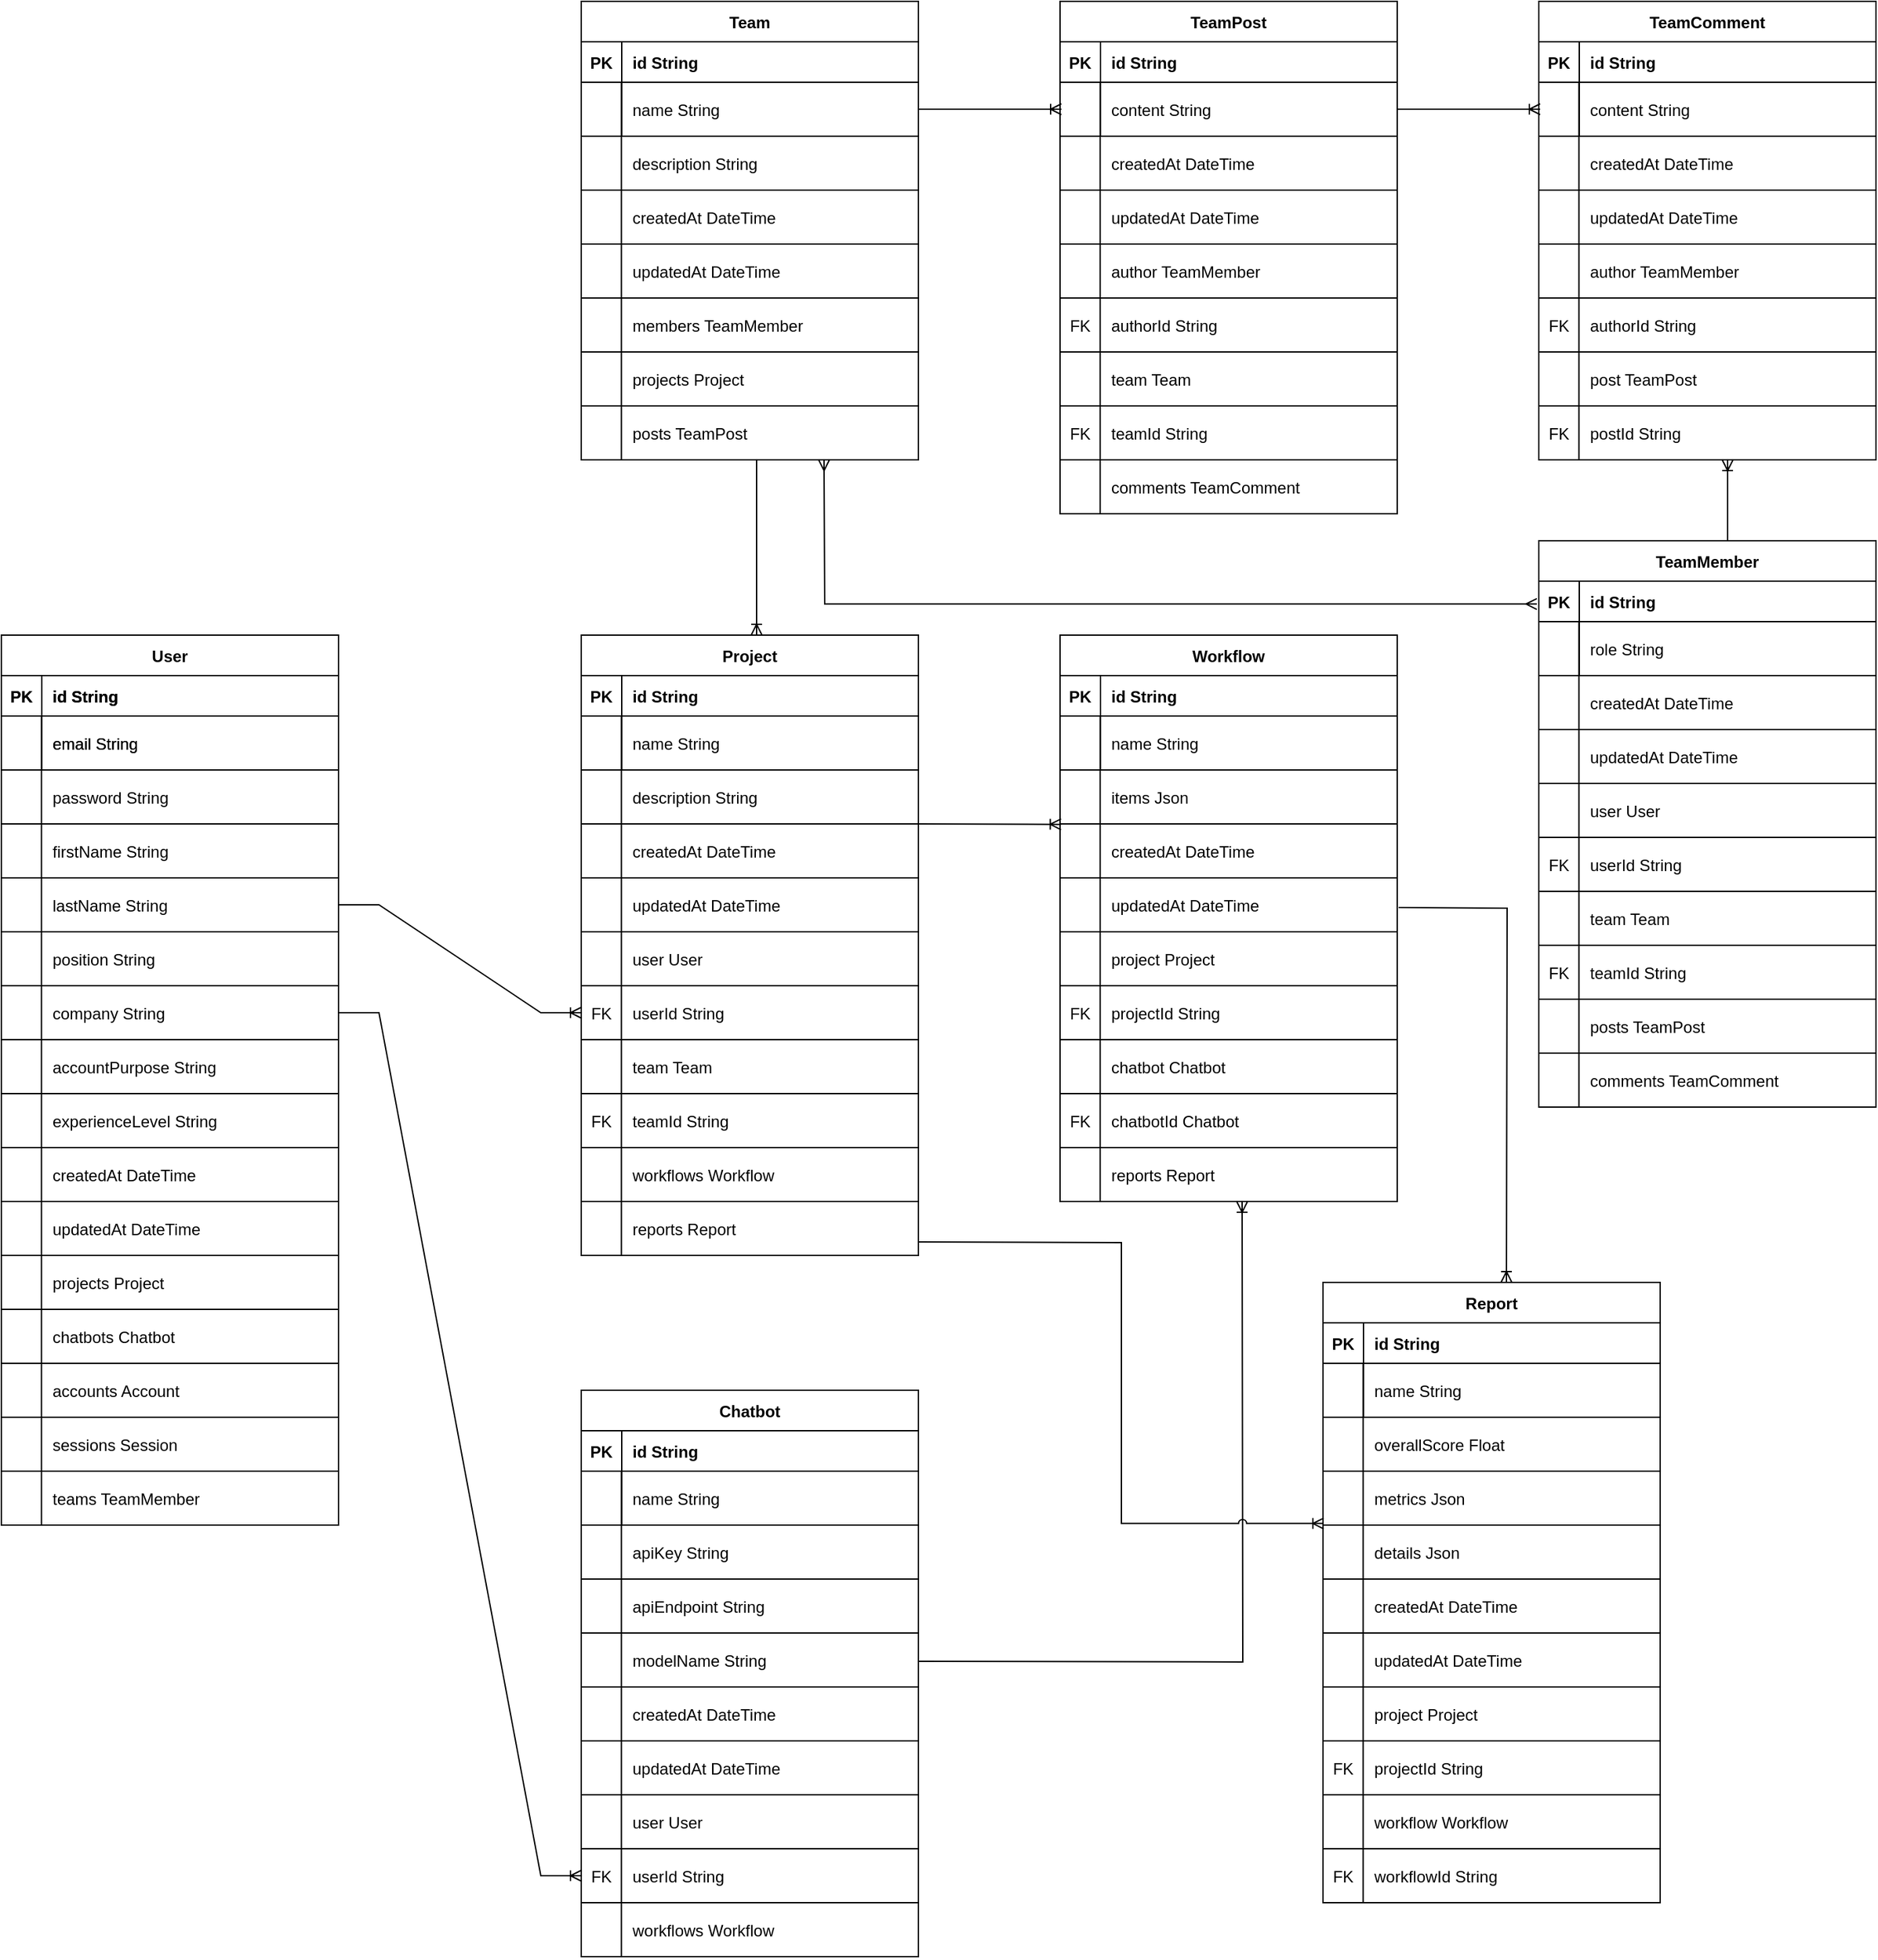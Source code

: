 <mxfile version="26.2.13">
  <diagram id="R2lEEEUBdFMjLlhIrx00" name="Page-1">
    <mxGraphModel dx="4176" dy="2248" grid="1" gridSize="10" guides="1" tooltips="1" connect="0" arrows="0" fold="1" page="1" pageScale="1" pageWidth="850" pageHeight="1100" math="0" shadow="0" extFonts="Permanent Marker^https://fonts.googleapis.com/css?family=Permanent+Marker">
      <root>
        <mxCell id="0" />
        <mxCell id="1" parent="0" />
        <mxCell id="Xm_AiRq3xBXqMQoTUS5R-985" value="" style="group" vertex="1" connectable="0" parent="1">
          <mxGeometry x="240" y="560" width="250" height="660" as="geometry" />
        </mxCell>
        <mxCell id="Xm_AiRq3xBXqMQoTUS5R-10" value="" style="group" vertex="1" connectable="0" parent="Xm_AiRq3xBXqMQoTUS5R-985">
          <mxGeometry y="60" width="250" height="40" as="geometry" />
        </mxCell>
        <mxCell id="Xm_AiRq3xBXqMQoTUS5R-8" value="" style="rounded=0;whiteSpace=wrap;html=1;fillColor=none;" vertex="1" parent="Xm_AiRq3xBXqMQoTUS5R-10">
          <mxGeometry width="250" height="40" as="geometry" />
        </mxCell>
        <mxCell id="Xm_AiRq3xBXqMQoTUS5R-9" value="" style="endArrow=none;html=1;rounded=0;entryX=0.119;entryY=0.002;entryDx=0;entryDy=0;entryPerimeter=0;exitX=0.119;exitY=0.993;exitDx=0;exitDy=0;exitPerimeter=0;" edge="1" parent="Xm_AiRq3xBXqMQoTUS5R-10" source="Xm_AiRq3xBXqMQoTUS5R-8" target="Xm_AiRq3xBXqMQoTUS5R-8">
          <mxGeometry width="50" height="50" relative="1" as="geometry">
            <mxPoint x="140" y="80" as="sourcePoint" />
            <mxPoint x="190" y="30" as="targetPoint" />
          </mxGeometry>
        </mxCell>
        <mxCell id="Xm_AiRq3xBXqMQoTUS5R-1" value="User" style="shape=table;startSize=30;container=1;collapsible=1;childLayout=tableLayout;fixedRows=1;rowLines=0;fontStyle=1;align=center;resizeLast=1;" vertex="1" parent="Xm_AiRq3xBXqMQoTUS5R-985">
          <mxGeometry width="250" height="660" as="geometry" />
        </mxCell>
        <mxCell id="Xm_AiRq3xBXqMQoTUS5R-2" value="" style="shape=partialRectangle;collapsible=0;dropTarget=0;pointerEvents=0;fillColor=none;points=[[0,0.5],[1,0.5]];portConstraint=eastwest;top=0;left=0;right=0;bottom=1;" vertex="1" parent="Xm_AiRq3xBXqMQoTUS5R-1">
          <mxGeometry y="30" width="250" height="30" as="geometry" />
        </mxCell>
        <mxCell id="Xm_AiRq3xBXqMQoTUS5R-3" value="PK" style="shape=partialRectangle;overflow=hidden;connectable=0;fillColor=none;top=0;left=0;bottom=0;right=0;fontStyle=1;" vertex="1" parent="Xm_AiRq3xBXqMQoTUS5R-2">
          <mxGeometry width="30" height="30" as="geometry">
            <mxRectangle width="30" height="30" as="alternateBounds" />
          </mxGeometry>
        </mxCell>
        <mxCell id="Xm_AiRq3xBXqMQoTUS5R-4" value="id String" style="shape=partialRectangle;overflow=hidden;connectable=0;fillColor=none;top=0;left=0;bottom=0;right=0;align=left;spacingLeft=6;fontStyle=1;" vertex="1" parent="Xm_AiRq3xBXqMQoTUS5R-2">
          <mxGeometry x="30" width="220" height="30" as="geometry">
            <mxRectangle width="220" height="30" as="alternateBounds" />
          </mxGeometry>
        </mxCell>
        <mxCell id="Xm_AiRq3xBXqMQoTUS5R-5" value="" style="shape=partialRectangle;collapsible=0;dropTarget=0;pointerEvents=0;fillColor=none;points=[[0,0.5],[1,0.5]];portConstraint=eastwest;top=0;left=0;right=0;bottom=0;" vertex="1" parent="Xm_AiRq3xBXqMQoTUS5R-1">
          <mxGeometry y="60" width="250" height="40" as="geometry" />
        </mxCell>
        <mxCell id="Xm_AiRq3xBXqMQoTUS5R-6" value="" style="shape=partialRectangle;overflow=hidden;connectable=0;fillColor=none;top=0;left=0;bottom=0;right=0;" vertex="1" parent="Xm_AiRq3xBXqMQoTUS5R-5">
          <mxGeometry width="30" height="40" as="geometry">
            <mxRectangle width="30" height="40" as="alternateBounds" />
          </mxGeometry>
        </mxCell>
        <mxCell id="Xm_AiRq3xBXqMQoTUS5R-7" value="email String" style="shape=partialRectangle;overflow=hidden;connectable=0;fillColor=none;top=0;left=0;bottom=0;right=0;align=left;spacingLeft=6;" vertex="1" parent="Xm_AiRq3xBXqMQoTUS5R-5">
          <mxGeometry x="30" width="220" height="40" as="geometry">
            <mxRectangle width="220" height="40" as="alternateBounds" />
          </mxGeometry>
        </mxCell>
        <mxCell id="Xm_AiRq3xBXqMQoTUS5R-11" value="" style="group" vertex="1" connectable="0" parent="Xm_AiRq3xBXqMQoTUS5R-985">
          <mxGeometry y="100" width="250" height="40" as="geometry" />
        </mxCell>
        <mxCell id="Xm_AiRq3xBXqMQoTUS5R-15" value="" style="group" vertex="1" connectable="0" parent="Xm_AiRq3xBXqMQoTUS5R-11">
          <mxGeometry width="250" height="40" as="geometry" />
        </mxCell>
        <mxCell id="Xm_AiRq3xBXqMQoTUS5R-12" value="" style="rounded=0;whiteSpace=wrap;html=1;fillColor=none;" vertex="1" parent="Xm_AiRq3xBXqMQoTUS5R-15">
          <mxGeometry width="250" height="40" as="geometry" />
        </mxCell>
        <mxCell id="Xm_AiRq3xBXqMQoTUS5R-14" value="password String" style="shape=partialRectangle;overflow=hidden;connectable=0;fillColor=none;top=0;left=0;bottom=0;right=0;align=left;spacingLeft=6;" vertex="1" parent="Xm_AiRq3xBXqMQoTUS5R-15">
          <mxGeometry x="30" width="220" height="40" as="geometry">
            <mxRectangle width="220" height="40" as="alternateBounds" />
          </mxGeometry>
        </mxCell>
        <mxCell id="Xm_AiRq3xBXqMQoTUS5R-13" value="" style="endArrow=none;html=1;rounded=0;entryX=0.119;entryY=0.002;entryDx=0;entryDy=0;entryPerimeter=0;exitX=0.119;exitY=0.993;exitDx=0;exitDy=0;exitPerimeter=0;" edge="1" parent="Xm_AiRq3xBXqMQoTUS5R-15" source="Xm_AiRq3xBXqMQoTUS5R-12" target="Xm_AiRq3xBXqMQoTUS5R-12">
          <mxGeometry width="50" height="50" relative="1" as="geometry">
            <mxPoint x="140" y="80" as="sourcePoint" />
            <mxPoint x="190" y="30" as="targetPoint" />
          </mxGeometry>
        </mxCell>
        <mxCell id="Xm_AiRq3xBXqMQoTUS5R-16" value="" style="group" vertex="1" connectable="0" parent="Xm_AiRq3xBXqMQoTUS5R-985">
          <mxGeometry y="140" width="250" height="40" as="geometry" />
        </mxCell>
        <mxCell id="Xm_AiRq3xBXqMQoTUS5R-17" value="" style="rounded=0;whiteSpace=wrap;html=1;fillColor=none;" vertex="1" parent="Xm_AiRq3xBXqMQoTUS5R-16">
          <mxGeometry width="250" height="40" as="geometry" />
        </mxCell>
        <mxCell id="Xm_AiRq3xBXqMQoTUS5R-18" value="firstName String" style="shape=partialRectangle;overflow=hidden;connectable=0;fillColor=none;top=0;left=0;bottom=0;right=0;align=left;spacingLeft=6;" vertex="1" parent="Xm_AiRq3xBXqMQoTUS5R-16">
          <mxGeometry x="30" width="220" height="40" as="geometry">
            <mxRectangle width="220" height="40" as="alternateBounds" />
          </mxGeometry>
        </mxCell>
        <mxCell id="Xm_AiRq3xBXqMQoTUS5R-19" value="" style="endArrow=none;html=1;rounded=0;entryX=0.119;entryY=0.002;entryDx=0;entryDy=0;entryPerimeter=0;exitX=0.119;exitY=0.993;exitDx=0;exitDy=0;exitPerimeter=0;" edge="1" parent="Xm_AiRq3xBXqMQoTUS5R-16" source="Xm_AiRq3xBXqMQoTUS5R-17" target="Xm_AiRq3xBXqMQoTUS5R-17">
          <mxGeometry width="50" height="50" relative="1" as="geometry">
            <mxPoint x="140" y="80" as="sourcePoint" />
            <mxPoint x="190" y="30" as="targetPoint" />
          </mxGeometry>
        </mxCell>
        <mxCell id="Xm_AiRq3xBXqMQoTUS5R-20" value="" style="group" vertex="1" connectable="0" parent="Xm_AiRq3xBXqMQoTUS5R-985">
          <mxGeometry y="180" width="250" height="40" as="geometry" />
        </mxCell>
        <mxCell id="Xm_AiRq3xBXqMQoTUS5R-21" value="" style="rounded=0;whiteSpace=wrap;html=1;fillColor=none;" vertex="1" parent="Xm_AiRq3xBXqMQoTUS5R-20">
          <mxGeometry width="250" height="40" as="geometry" />
        </mxCell>
        <mxCell id="Xm_AiRq3xBXqMQoTUS5R-22" value="lastName String" style="shape=partialRectangle;overflow=hidden;connectable=0;fillColor=none;top=0;left=0;bottom=0;right=0;align=left;spacingLeft=6;" vertex="1" parent="Xm_AiRq3xBXqMQoTUS5R-20">
          <mxGeometry x="30" width="220" height="40" as="geometry">
            <mxRectangle width="220" height="40" as="alternateBounds" />
          </mxGeometry>
        </mxCell>
        <mxCell id="Xm_AiRq3xBXqMQoTUS5R-23" value="" style="endArrow=none;html=1;rounded=0;entryX=0.119;entryY=0.002;entryDx=0;entryDy=0;entryPerimeter=0;exitX=0.119;exitY=0.993;exitDx=0;exitDy=0;exitPerimeter=0;" edge="1" parent="Xm_AiRq3xBXqMQoTUS5R-20" source="Xm_AiRq3xBXqMQoTUS5R-21" target="Xm_AiRq3xBXqMQoTUS5R-21">
          <mxGeometry width="50" height="50" relative="1" as="geometry">
            <mxPoint x="140" y="80" as="sourcePoint" />
            <mxPoint x="190" y="30" as="targetPoint" />
          </mxGeometry>
        </mxCell>
        <mxCell id="Xm_AiRq3xBXqMQoTUS5R-24" value="" style="group" vertex="1" connectable="0" parent="Xm_AiRq3xBXqMQoTUS5R-985">
          <mxGeometry y="220" width="250" height="40" as="geometry" />
        </mxCell>
        <mxCell id="Xm_AiRq3xBXqMQoTUS5R-25" value="" style="rounded=0;whiteSpace=wrap;html=1;fillColor=none;" vertex="1" parent="Xm_AiRq3xBXqMQoTUS5R-24">
          <mxGeometry width="250" height="40" as="geometry" />
        </mxCell>
        <mxCell id="Xm_AiRq3xBXqMQoTUS5R-26" value="position String" style="shape=partialRectangle;overflow=hidden;connectable=0;fillColor=none;top=0;left=0;bottom=0;right=0;align=left;spacingLeft=6;" vertex="1" parent="Xm_AiRq3xBXqMQoTUS5R-24">
          <mxGeometry x="30" width="220" height="40" as="geometry">
            <mxRectangle width="220" height="40" as="alternateBounds" />
          </mxGeometry>
        </mxCell>
        <mxCell id="Xm_AiRq3xBXqMQoTUS5R-27" value="" style="endArrow=none;html=1;rounded=0;entryX=0.119;entryY=0.002;entryDx=0;entryDy=0;entryPerimeter=0;exitX=0.119;exitY=0.993;exitDx=0;exitDy=0;exitPerimeter=0;" edge="1" parent="Xm_AiRq3xBXqMQoTUS5R-24" source="Xm_AiRq3xBXqMQoTUS5R-25" target="Xm_AiRq3xBXqMQoTUS5R-25">
          <mxGeometry width="50" height="50" relative="1" as="geometry">
            <mxPoint x="140" y="80" as="sourcePoint" />
            <mxPoint x="190" y="30" as="targetPoint" />
          </mxGeometry>
        </mxCell>
        <mxCell id="Xm_AiRq3xBXqMQoTUS5R-28" value="" style="group" vertex="1" connectable="0" parent="Xm_AiRq3xBXqMQoTUS5R-985">
          <mxGeometry y="260" width="250" height="40" as="geometry" />
        </mxCell>
        <mxCell id="Xm_AiRq3xBXqMQoTUS5R-29" value="" style="rounded=0;whiteSpace=wrap;html=1;fillColor=none;" vertex="1" parent="Xm_AiRq3xBXqMQoTUS5R-28">
          <mxGeometry width="250" height="40" as="geometry" />
        </mxCell>
        <mxCell id="Xm_AiRq3xBXqMQoTUS5R-30" value="company String" style="shape=partialRectangle;overflow=hidden;connectable=0;fillColor=none;top=0;left=0;bottom=0;right=0;align=left;spacingLeft=6;" vertex="1" parent="Xm_AiRq3xBXqMQoTUS5R-28">
          <mxGeometry x="30" width="220" height="40" as="geometry">
            <mxRectangle width="220" height="40" as="alternateBounds" />
          </mxGeometry>
        </mxCell>
        <mxCell id="Xm_AiRq3xBXqMQoTUS5R-31" value="" style="endArrow=none;html=1;rounded=0;entryX=0.119;entryY=0.002;entryDx=0;entryDy=0;entryPerimeter=0;exitX=0.119;exitY=0.993;exitDx=0;exitDy=0;exitPerimeter=0;" edge="1" parent="Xm_AiRq3xBXqMQoTUS5R-28" source="Xm_AiRq3xBXqMQoTUS5R-29" target="Xm_AiRq3xBXqMQoTUS5R-29">
          <mxGeometry width="50" height="50" relative="1" as="geometry">
            <mxPoint x="140" y="80" as="sourcePoint" />
            <mxPoint x="190" y="30" as="targetPoint" />
          </mxGeometry>
        </mxCell>
        <mxCell id="Xm_AiRq3xBXqMQoTUS5R-32" value="" style="group" vertex="1" connectable="0" parent="Xm_AiRq3xBXqMQoTUS5R-985">
          <mxGeometry y="300" width="250" height="40" as="geometry" />
        </mxCell>
        <mxCell id="Xm_AiRq3xBXqMQoTUS5R-33" value="" style="rounded=0;whiteSpace=wrap;html=1;fillColor=none;" vertex="1" parent="Xm_AiRq3xBXqMQoTUS5R-32">
          <mxGeometry width="250" height="40" as="geometry" />
        </mxCell>
        <mxCell id="Xm_AiRq3xBXqMQoTUS5R-34" value="accountPurpose String" style="shape=partialRectangle;overflow=hidden;connectable=0;fillColor=none;top=0;left=0;bottom=0;right=0;align=left;spacingLeft=6;" vertex="1" parent="Xm_AiRq3xBXqMQoTUS5R-32">
          <mxGeometry x="30" width="220" height="40" as="geometry">
            <mxRectangle width="220" height="40" as="alternateBounds" />
          </mxGeometry>
        </mxCell>
        <mxCell id="Xm_AiRq3xBXqMQoTUS5R-35" value="" style="endArrow=none;html=1;rounded=0;entryX=0.119;entryY=0.002;entryDx=0;entryDy=0;entryPerimeter=0;exitX=0.119;exitY=0.993;exitDx=0;exitDy=0;exitPerimeter=0;" edge="1" parent="Xm_AiRq3xBXqMQoTUS5R-32" source="Xm_AiRq3xBXqMQoTUS5R-33" target="Xm_AiRq3xBXqMQoTUS5R-33">
          <mxGeometry width="50" height="50" relative="1" as="geometry">
            <mxPoint x="140" y="80" as="sourcePoint" />
            <mxPoint x="190" y="30" as="targetPoint" />
          </mxGeometry>
        </mxCell>
        <mxCell id="Xm_AiRq3xBXqMQoTUS5R-36" value="" style="group" vertex="1" connectable="0" parent="Xm_AiRq3xBXqMQoTUS5R-985">
          <mxGeometry y="340" width="250" height="40" as="geometry" />
        </mxCell>
        <mxCell id="Xm_AiRq3xBXqMQoTUS5R-37" value="" style="rounded=0;whiteSpace=wrap;html=1;fillColor=none;" vertex="1" parent="Xm_AiRq3xBXqMQoTUS5R-36">
          <mxGeometry width="250" height="40" as="geometry" />
        </mxCell>
        <mxCell id="Xm_AiRq3xBXqMQoTUS5R-38" value="experienceLevel String" style="shape=partialRectangle;overflow=hidden;connectable=0;fillColor=none;top=0;left=0;bottom=0;right=0;align=left;spacingLeft=6;" vertex="1" parent="Xm_AiRq3xBXqMQoTUS5R-36">
          <mxGeometry x="30" width="220" height="40" as="geometry">
            <mxRectangle width="220" height="40" as="alternateBounds" />
          </mxGeometry>
        </mxCell>
        <mxCell id="Xm_AiRq3xBXqMQoTUS5R-39" value="" style="endArrow=none;html=1;rounded=0;entryX=0.119;entryY=0.002;entryDx=0;entryDy=0;entryPerimeter=0;exitX=0.119;exitY=0.993;exitDx=0;exitDy=0;exitPerimeter=0;" edge="1" parent="Xm_AiRq3xBXqMQoTUS5R-36" source="Xm_AiRq3xBXqMQoTUS5R-37" target="Xm_AiRq3xBXqMQoTUS5R-37">
          <mxGeometry width="50" height="50" relative="1" as="geometry">
            <mxPoint x="140" y="80" as="sourcePoint" />
            <mxPoint x="190" y="30" as="targetPoint" />
          </mxGeometry>
        </mxCell>
        <mxCell id="Xm_AiRq3xBXqMQoTUS5R-40" value="" style="group" vertex="1" connectable="0" parent="Xm_AiRq3xBXqMQoTUS5R-985">
          <mxGeometry y="380" width="250" height="40" as="geometry" />
        </mxCell>
        <mxCell id="Xm_AiRq3xBXqMQoTUS5R-41" value="" style="rounded=0;whiteSpace=wrap;html=1;fillColor=none;" vertex="1" parent="Xm_AiRq3xBXqMQoTUS5R-40">
          <mxGeometry width="250" height="40" as="geometry" />
        </mxCell>
        <mxCell id="Xm_AiRq3xBXqMQoTUS5R-42" value="createdAt DateTime" style="shape=partialRectangle;overflow=hidden;connectable=0;fillColor=none;top=0;left=0;bottom=0;right=0;align=left;spacingLeft=6;" vertex="1" parent="Xm_AiRq3xBXqMQoTUS5R-40">
          <mxGeometry x="30" width="220" height="40" as="geometry">
            <mxRectangle width="220" height="40" as="alternateBounds" />
          </mxGeometry>
        </mxCell>
        <mxCell id="Xm_AiRq3xBXqMQoTUS5R-43" value="" style="endArrow=none;html=1;rounded=0;entryX=0.119;entryY=0.002;entryDx=0;entryDy=0;entryPerimeter=0;exitX=0.119;exitY=0.993;exitDx=0;exitDy=0;exitPerimeter=0;" edge="1" parent="Xm_AiRq3xBXqMQoTUS5R-40" source="Xm_AiRq3xBXqMQoTUS5R-41" target="Xm_AiRq3xBXqMQoTUS5R-41">
          <mxGeometry width="50" height="50" relative="1" as="geometry">
            <mxPoint x="140" y="80" as="sourcePoint" />
            <mxPoint x="190" y="30" as="targetPoint" />
          </mxGeometry>
        </mxCell>
        <mxCell id="Xm_AiRq3xBXqMQoTUS5R-44" value="" style="group" vertex="1" connectable="0" parent="Xm_AiRq3xBXqMQoTUS5R-985">
          <mxGeometry y="420" width="250" height="40" as="geometry" />
        </mxCell>
        <mxCell id="Xm_AiRq3xBXqMQoTUS5R-45" value="" style="rounded=0;whiteSpace=wrap;html=1;fillColor=none;" vertex="1" parent="Xm_AiRq3xBXqMQoTUS5R-44">
          <mxGeometry width="250" height="40" as="geometry" />
        </mxCell>
        <mxCell id="Xm_AiRq3xBXqMQoTUS5R-46" value="updatedAt DateTime" style="shape=partialRectangle;overflow=hidden;connectable=0;fillColor=none;top=0;left=0;bottom=0;right=0;align=left;spacingLeft=6;" vertex="1" parent="Xm_AiRq3xBXqMQoTUS5R-44">
          <mxGeometry x="30" width="220" height="40" as="geometry">
            <mxRectangle width="220" height="40" as="alternateBounds" />
          </mxGeometry>
        </mxCell>
        <mxCell id="Xm_AiRq3xBXqMQoTUS5R-47" value="" style="endArrow=none;html=1;rounded=0;entryX=0.119;entryY=0.002;entryDx=0;entryDy=0;entryPerimeter=0;exitX=0.119;exitY=0.993;exitDx=0;exitDy=0;exitPerimeter=0;" edge="1" parent="Xm_AiRq3xBXqMQoTUS5R-44" source="Xm_AiRq3xBXqMQoTUS5R-45" target="Xm_AiRq3xBXqMQoTUS5R-45">
          <mxGeometry width="50" height="50" relative="1" as="geometry">
            <mxPoint x="140" y="80" as="sourcePoint" />
            <mxPoint x="190" y="30" as="targetPoint" />
          </mxGeometry>
        </mxCell>
        <mxCell id="Xm_AiRq3xBXqMQoTUS5R-48" value="" style="group" vertex="1" connectable="0" parent="Xm_AiRq3xBXqMQoTUS5R-985">
          <mxGeometry y="460" width="250" height="40" as="geometry" />
        </mxCell>
        <mxCell id="Xm_AiRq3xBXqMQoTUS5R-49" value="" style="rounded=0;whiteSpace=wrap;html=1;fillColor=none;" vertex="1" parent="Xm_AiRq3xBXqMQoTUS5R-48">
          <mxGeometry width="250" height="40" as="geometry" />
        </mxCell>
        <mxCell id="Xm_AiRq3xBXqMQoTUS5R-50" value="projects Project" style="shape=partialRectangle;overflow=hidden;connectable=0;fillColor=none;top=0;left=0;bottom=0;right=0;align=left;spacingLeft=6;" vertex="1" parent="Xm_AiRq3xBXqMQoTUS5R-48">
          <mxGeometry x="30" width="220" height="40" as="geometry">
            <mxRectangle width="220" height="40" as="alternateBounds" />
          </mxGeometry>
        </mxCell>
        <mxCell id="Xm_AiRq3xBXqMQoTUS5R-51" value="" style="endArrow=none;html=1;rounded=0;entryX=0.119;entryY=0.002;entryDx=0;entryDy=0;entryPerimeter=0;exitX=0.119;exitY=0.993;exitDx=0;exitDy=0;exitPerimeter=0;" edge="1" parent="Xm_AiRq3xBXqMQoTUS5R-48" source="Xm_AiRq3xBXqMQoTUS5R-49" target="Xm_AiRq3xBXqMQoTUS5R-49">
          <mxGeometry width="50" height="50" relative="1" as="geometry">
            <mxPoint x="140" y="80" as="sourcePoint" />
            <mxPoint x="190" y="30" as="targetPoint" />
          </mxGeometry>
        </mxCell>
        <mxCell id="Xm_AiRq3xBXqMQoTUS5R-52" value="" style="group" vertex="1" connectable="0" parent="Xm_AiRq3xBXqMQoTUS5R-985">
          <mxGeometry y="500" width="250" height="40" as="geometry" />
        </mxCell>
        <mxCell id="Xm_AiRq3xBXqMQoTUS5R-53" value="" style="rounded=0;whiteSpace=wrap;html=1;fillColor=none;" vertex="1" parent="Xm_AiRq3xBXqMQoTUS5R-52">
          <mxGeometry width="250" height="40" as="geometry" />
        </mxCell>
        <mxCell id="Xm_AiRq3xBXqMQoTUS5R-54" value="chatbots Chatbot" style="shape=partialRectangle;overflow=hidden;connectable=0;fillColor=none;top=0;left=0;bottom=0;right=0;align=left;spacingLeft=6;" vertex="1" parent="Xm_AiRq3xBXqMQoTUS5R-52">
          <mxGeometry x="30" width="220" height="40" as="geometry">
            <mxRectangle width="220" height="40" as="alternateBounds" />
          </mxGeometry>
        </mxCell>
        <mxCell id="Xm_AiRq3xBXqMQoTUS5R-55" value="" style="endArrow=none;html=1;rounded=0;entryX=0.119;entryY=0.002;entryDx=0;entryDy=0;entryPerimeter=0;exitX=0.119;exitY=0.993;exitDx=0;exitDy=0;exitPerimeter=0;" edge="1" parent="Xm_AiRq3xBXqMQoTUS5R-52" source="Xm_AiRq3xBXqMQoTUS5R-53" target="Xm_AiRq3xBXqMQoTUS5R-53">
          <mxGeometry width="50" height="50" relative="1" as="geometry">
            <mxPoint x="140" y="80" as="sourcePoint" />
            <mxPoint x="190" y="30" as="targetPoint" />
          </mxGeometry>
        </mxCell>
        <mxCell id="Xm_AiRq3xBXqMQoTUS5R-56" value="" style="group" vertex="1" connectable="0" parent="Xm_AiRq3xBXqMQoTUS5R-985">
          <mxGeometry y="540" width="250" height="40" as="geometry" />
        </mxCell>
        <mxCell id="Xm_AiRq3xBXqMQoTUS5R-57" value="" style="rounded=0;whiteSpace=wrap;html=1;fillColor=none;" vertex="1" parent="Xm_AiRq3xBXqMQoTUS5R-56">
          <mxGeometry width="250" height="40" as="geometry" />
        </mxCell>
        <mxCell id="Xm_AiRq3xBXqMQoTUS5R-58" value="accounts Account" style="shape=partialRectangle;overflow=hidden;connectable=0;fillColor=none;top=0;left=0;bottom=0;right=0;align=left;spacingLeft=6;" vertex="1" parent="Xm_AiRq3xBXqMQoTUS5R-56">
          <mxGeometry x="30" width="220" height="40" as="geometry">
            <mxRectangle width="220" height="40" as="alternateBounds" />
          </mxGeometry>
        </mxCell>
        <mxCell id="Xm_AiRq3xBXqMQoTUS5R-59" value="" style="endArrow=none;html=1;rounded=0;entryX=0.119;entryY=0.002;entryDx=0;entryDy=0;entryPerimeter=0;exitX=0.119;exitY=0.993;exitDx=0;exitDy=0;exitPerimeter=0;" edge="1" parent="Xm_AiRq3xBXqMQoTUS5R-56" source="Xm_AiRq3xBXqMQoTUS5R-57" target="Xm_AiRq3xBXqMQoTUS5R-57">
          <mxGeometry width="50" height="50" relative="1" as="geometry">
            <mxPoint x="140" y="80" as="sourcePoint" />
            <mxPoint x="190" y="30" as="targetPoint" />
          </mxGeometry>
        </mxCell>
        <mxCell id="Xm_AiRq3xBXqMQoTUS5R-60" value="" style="group" vertex="1" connectable="0" parent="Xm_AiRq3xBXqMQoTUS5R-985">
          <mxGeometry y="580" width="250" height="40" as="geometry" />
        </mxCell>
        <mxCell id="Xm_AiRq3xBXqMQoTUS5R-61" value="" style="rounded=0;whiteSpace=wrap;html=1;fillColor=none;" vertex="1" parent="Xm_AiRq3xBXqMQoTUS5R-60">
          <mxGeometry width="250" height="40" as="geometry" />
        </mxCell>
        <mxCell id="Xm_AiRq3xBXqMQoTUS5R-62" value="sessions Session" style="shape=partialRectangle;overflow=hidden;connectable=0;fillColor=none;top=0;left=0;bottom=0;right=0;align=left;spacingLeft=6;" vertex="1" parent="Xm_AiRq3xBXqMQoTUS5R-60">
          <mxGeometry x="30" width="220" height="40" as="geometry">
            <mxRectangle width="220" height="40" as="alternateBounds" />
          </mxGeometry>
        </mxCell>
        <mxCell id="Xm_AiRq3xBXqMQoTUS5R-63" value="" style="endArrow=none;html=1;rounded=0;entryX=0.119;entryY=0.002;entryDx=0;entryDy=0;entryPerimeter=0;exitX=0.119;exitY=0.993;exitDx=0;exitDy=0;exitPerimeter=0;" edge="1" parent="Xm_AiRq3xBXqMQoTUS5R-60" source="Xm_AiRq3xBXqMQoTUS5R-61" target="Xm_AiRq3xBXqMQoTUS5R-61">
          <mxGeometry width="50" height="50" relative="1" as="geometry">
            <mxPoint x="140" y="80" as="sourcePoint" />
            <mxPoint x="190" y="30" as="targetPoint" />
          </mxGeometry>
        </mxCell>
        <mxCell id="Xm_AiRq3xBXqMQoTUS5R-64" value="" style="group" vertex="1" connectable="0" parent="Xm_AiRq3xBXqMQoTUS5R-985">
          <mxGeometry y="620" width="250" height="40" as="geometry" />
        </mxCell>
        <mxCell id="Xm_AiRq3xBXqMQoTUS5R-65" value="" style="rounded=0;whiteSpace=wrap;html=1;fillColor=none;" vertex="1" parent="Xm_AiRq3xBXqMQoTUS5R-64">
          <mxGeometry width="250" height="40" as="geometry" />
        </mxCell>
        <mxCell id="Xm_AiRq3xBXqMQoTUS5R-66" value="teams TeamMember" style="shape=partialRectangle;overflow=hidden;connectable=0;fillColor=none;top=0;left=0;bottom=0;right=0;align=left;spacingLeft=6;" vertex="1" parent="Xm_AiRq3xBXqMQoTUS5R-64">
          <mxGeometry x="30" width="220" height="40" as="geometry">
            <mxRectangle width="220" height="40" as="alternateBounds" />
          </mxGeometry>
        </mxCell>
        <mxCell id="Xm_AiRq3xBXqMQoTUS5R-67" value="" style="endArrow=none;html=1;rounded=0;entryX=0.119;entryY=0.002;entryDx=0;entryDy=0;entryPerimeter=0;exitX=0.119;exitY=0.993;exitDx=0;exitDy=0;exitPerimeter=0;" edge="1" parent="Xm_AiRq3xBXqMQoTUS5R-64" source="Xm_AiRq3xBXqMQoTUS5R-65" target="Xm_AiRq3xBXqMQoTUS5R-65">
          <mxGeometry width="50" height="50" relative="1" as="geometry">
            <mxPoint x="140" y="80" as="sourcePoint" />
            <mxPoint x="190" y="30" as="targetPoint" />
          </mxGeometry>
        </mxCell>
        <mxCell id="Xm_AiRq3xBXqMQoTUS5R-270" value="User" style="shape=table;startSize=30;container=1;collapsible=1;childLayout=tableLayout;fixedRows=1;rowLines=0;fontStyle=1;align=center;resizeLast=1;" vertex="1" parent="Xm_AiRq3xBXqMQoTUS5R-985">
          <mxGeometry width="250" height="660" as="geometry" />
        </mxCell>
        <mxCell id="Xm_AiRq3xBXqMQoTUS5R-271" value="" style="shape=partialRectangle;collapsible=0;dropTarget=0;pointerEvents=0;fillColor=none;points=[[0,0.5],[1,0.5]];portConstraint=eastwest;top=0;left=0;right=0;bottom=1;" vertex="1" parent="Xm_AiRq3xBXqMQoTUS5R-270">
          <mxGeometry y="30" width="250" height="30" as="geometry" />
        </mxCell>
        <mxCell id="Xm_AiRq3xBXqMQoTUS5R-272" value="PK" style="shape=partialRectangle;overflow=hidden;connectable=0;fillColor=none;top=0;left=0;bottom=0;right=0;fontStyle=1;" vertex="1" parent="Xm_AiRq3xBXqMQoTUS5R-271">
          <mxGeometry width="30" height="30" as="geometry">
            <mxRectangle width="30" height="30" as="alternateBounds" />
          </mxGeometry>
        </mxCell>
        <mxCell id="Xm_AiRq3xBXqMQoTUS5R-273" value="id String" style="shape=partialRectangle;overflow=hidden;connectable=0;fillColor=none;top=0;left=0;bottom=0;right=0;align=left;spacingLeft=6;fontStyle=1;" vertex="1" parent="Xm_AiRq3xBXqMQoTUS5R-271">
          <mxGeometry x="30" width="220" height="30" as="geometry">
            <mxRectangle width="220" height="30" as="alternateBounds" />
          </mxGeometry>
        </mxCell>
        <mxCell id="Xm_AiRq3xBXqMQoTUS5R-274" value="" style="shape=partialRectangle;collapsible=0;dropTarget=0;pointerEvents=0;fillColor=none;points=[[0,0.5],[1,0.5]];portConstraint=eastwest;top=0;left=0;right=0;bottom=0;" vertex="1" parent="Xm_AiRq3xBXqMQoTUS5R-270">
          <mxGeometry y="60" width="250" height="40" as="geometry" />
        </mxCell>
        <mxCell id="Xm_AiRq3xBXqMQoTUS5R-275" value="" style="shape=partialRectangle;overflow=hidden;connectable=0;fillColor=none;top=0;left=0;bottom=0;right=0;" vertex="1" parent="Xm_AiRq3xBXqMQoTUS5R-274">
          <mxGeometry width="30" height="40" as="geometry">
            <mxRectangle width="30" height="40" as="alternateBounds" />
          </mxGeometry>
        </mxCell>
        <mxCell id="Xm_AiRq3xBXqMQoTUS5R-276" value="email String" style="shape=partialRectangle;overflow=hidden;connectable=0;fillColor=none;top=0;left=0;bottom=0;right=0;align=left;spacingLeft=6;" vertex="1" parent="Xm_AiRq3xBXqMQoTUS5R-274">
          <mxGeometry x="30" width="220" height="40" as="geometry">
            <mxRectangle width="220" height="40" as="alternateBounds" />
          </mxGeometry>
        </mxCell>
        <mxCell id="Xm_AiRq3xBXqMQoTUS5R-986" value="" style="group" vertex="1" connectable="0" parent="1">
          <mxGeometry x="670" y="560" width="250" height="460" as="geometry" />
        </mxCell>
        <mxCell id="Xm_AiRq3xBXqMQoTUS5R-420" value="" style="group" vertex="1" connectable="0" parent="Xm_AiRq3xBXqMQoTUS5R-986">
          <mxGeometry y="60" width="250" height="40" as="geometry" />
        </mxCell>
        <mxCell id="Xm_AiRq3xBXqMQoTUS5R-421" value="" style="rounded=0;whiteSpace=wrap;html=1;fillColor=none;" vertex="1" parent="Xm_AiRq3xBXqMQoTUS5R-420">
          <mxGeometry width="250" height="40" as="geometry" />
        </mxCell>
        <mxCell id="Xm_AiRq3xBXqMQoTUS5R-422" value="" style="endArrow=none;html=1;rounded=0;entryX=0.119;entryY=0.002;entryDx=0;entryDy=0;entryPerimeter=0;exitX=0.119;exitY=0.993;exitDx=0;exitDy=0;exitPerimeter=0;" edge="1" parent="Xm_AiRq3xBXqMQoTUS5R-420" source="Xm_AiRq3xBXqMQoTUS5R-421" target="Xm_AiRq3xBXqMQoTUS5R-421">
          <mxGeometry width="50" height="50" relative="1" as="geometry">
            <mxPoint x="140" y="80" as="sourcePoint" />
            <mxPoint x="190" y="30" as="targetPoint" />
          </mxGeometry>
        </mxCell>
        <mxCell id="Xm_AiRq3xBXqMQoTUS5R-423" value="Project" style="shape=table;startSize=30;container=1;collapsible=1;childLayout=tableLayout;fixedRows=1;rowLines=0;fontStyle=1;align=center;resizeLast=1;" vertex="1" parent="Xm_AiRq3xBXqMQoTUS5R-986">
          <mxGeometry width="250" height="460" as="geometry" />
        </mxCell>
        <mxCell id="Xm_AiRq3xBXqMQoTUS5R-424" value="" style="shape=partialRectangle;collapsible=0;dropTarget=0;pointerEvents=0;fillColor=none;points=[[0,0.5],[1,0.5]];portConstraint=eastwest;top=0;left=0;right=0;bottom=1;" vertex="1" parent="Xm_AiRq3xBXqMQoTUS5R-423">
          <mxGeometry y="30" width="250" height="30" as="geometry" />
        </mxCell>
        <mxCell id="Xm_AiRq3xBXqMQoTUS5R-425" value="PK" style="shape=partialRectangle;overflow=hidden;connectable=0;fillColor=none;top=0;left=0;bottom=0;right=0;fontStyle=1;" vertex="1" parent="Xm_AiRq3xBXqMQoTUS5R-424">
          <mxGeometry width="30" height="30" as="geometry">
            <mxRectangle width="30" height="30" as="alternateBounds" />
          </mxGeometry>
        </mxCell>
        <mxCell id="Xm_AiRq3xBXqMQoTUS5R-426" value="id String" style="shape=partialRectangle;overflow=hidden;connectable=0;fillColor=none;top=0;left=0;bottom=0;right=0;align=left;spacingLeft=6;fontStyle=1;" vertex="1" parent="Xm_AiRq3xBXqMQoTUS5R-424">
          <mxGeometry x="30" width="220" height="30" as="geometry">
            <mxRectangle width="220" height="30" as="alternateBounds" />
          </mxGeometry>
        </mxCell>
        <mxCell id="Xm_AiRq3xBXqMQoTUS5R-427" value="" style="shape=partialRectangle;collapsible=0;dropTarget=0;pointerEvents=0;fillColor=none;points=[[0,0.5],[1,0.5]];portConstraint=eastwest;top=0;left=0;right=0;bottom=0;" vertex="1" parent="Xm_AiRq3xBXqMQoTUS5R-423">
          <mxGeometry y="60" width="250" height="40" as="geometry" />
        </mxCell>
        <mxCell id="Xm_AiRq3xBXqMQoTUS5R-428" value="" style="shape=partialRectangle;overflow=hidden;connectable=0;fillColor=none;top=0;left=0;bottom=0;right=0;" vertex="1" parent="Xm_AiRq3xBXqMQoTUS5R-427">
          <mxGeometry width="30" height="40" as="geometry">
            <mxRectangle width="30" height="40" as="alternateBounds" />
          </mxGeometry>
        </mxCell>
        <mxCell id="Xm_AiRq3xBXqMQoTUS5R-429" value="name String" style="shape=partialRectangle;overflow=hidden;connectable=0;fillColor=none;top=0;left=0;bottom=0;right=0;align=left;spacingLeft=6;" vertex="1" parent="Xm_AiRq3xBXqMQoTUS5R-427">
          <mxGeometry x="30" width="220" height="40" as="geometry">
            <mxRectangle width="220" height="40" as="alternateBounds" />
          </mxGeometry>
        </mxCell>
        <mxCell id="Xm_AiRq3xBXqMQoTUS5R-430" value="" style="group" vertex="1" connectable="0" parent="Xm_AiRq3xBXqMQoTUS5R-986">
          <mxGeometry y="100" width="250" height="40" as="geometry" />
        </mxCell>
        <mxCell id="Xm_AiRq3xBXqMQoTUS5R-431" value="" style="group" vertex="1" connectable="0" parent="Xm_AiRq3xBXqMQoTUS5R-430">
          <mxGeometry width="250" height="40" as="geometry" />
        </mxCell>
        <mxCell id="Xm_AiRq3xBXqMQoTUS5R-432" value="" style="rounded=0;whiteSpace=wrap;html=1;fillColor=none;" vertex="1" parent="Xm_AiRq3xBXqMQoTUS5R-431">
          <mxGeometry width="250" height="40" as="geometry" />
        </mxCell>
        <mxCell id="Xm_AiRq3xBXqMQoTUS5R-433" value="description String" style="shape=partialRectangle;overflow=hidden;connectable=0;fillColor=none;top=0;left=0;bottom=0;right=0;align=left;spacingLeft=6;" vertex="1" parent="Xm_AiRq3xBXqMQoTUS5R-431">
          <mxGeometry x="30" width="220" height="40" as="geometry">
            <mxRectangle width="220" height="40" as="alternateBounds" />
          </mxGeometry>
        </mxCell>
        <mxCell id="Xm_AiRq3xBXqMQoTUS5R-434" value="" style="endArrow=none;html=1;rounded=0;entryX=0.119;entryY=0.002;entryDx=0;entryDy=0;entryPerimeter=0;exitX=0.119;exitY=0.993;exitDx=0;exitDy=0;exitPerimeter=0;" edge="1" parent="Xm_AiRq3xBXqMQoTUS5R-431" source="Xm_AiRq3xBXqMQoTUS5R-432" target="Xm_AiRq3xBXqMQoTUS5R-432">
          <mxGeometry width="50" height="50" relative="1" as="geometry">
            <mxPoint x="140" y="80" as="sourcePoint" />
            <mxPoint x="190" y="30" as="targetPoint" />
          </mxGeometry>
        </mxCell>
        <mxCell id="Xm_AiRq3xBXqMQoTUS5R-435" value="" style="group" vertex="1" connectable="0" parent="Xm_AiRq3xBXqMQoTUS5R-986">
          <mxGeometry y="140" width="250" height="40" as="geometry" />
        </mxCell>
        <mxCell id="Xm_AiRq3xBXqMQoTUS5R-436" value="" style="group" vertex="1" connectable="0" parent="Xm_AiRq3xBXqMQoTUS5R-435">
          <mxGeometry width="250" height="40" as="geometry" />
        </mxCell>
        <mxCell id="Xm_AiRq3xBXqMQoTUS5R-437" value="" style="rounded=0;whiteSpace=wrap;html=1;fillColor=none;" vertex="1" parent="Xm_AiRq3xBXqMQoTUS5R-436">
          <mxGeometry width="250" height="40" as="geometry" />
        </mxCell>
        <mxCell id="Xm_AiRq3xBXqMQoTUS5R-438" value="createdAt DateTime" style="shape=partialRectangle;overflow=hidden;connectable=0;fillColor=none;top=0;left=0;bottom=0;right=0;align=left;spacingLeft=6;" vertex="1" parent="Xm_AiRq3xBXqMQoTUS5R-436">
          <mxGeometry x="30" width="220" height="40" as="geometry">
            <mxRectangle width="220" height="40" as="alternateBounds" />
          </mxGeometry>
        </mxCell>
        <mxCell id="Xm_AiRq3xBXqMQoTUS5R-439" value="" style="endArrow=none;html=1;rounded=0;entryX=0.119;entryY=0.002;entryDx=0;entryDy=0;entryPerimeter=0;exitX=0.119;exitY=0.993;exitDx=0;exitDy=0;exitPerimeter=0;" edge="1" parent="Xm_AiRq3xBXqMQoTUS5R-436" source="Xm_AiRq3xBXqMQoTUS5R-437" target="Xm_AiRq3xBXqMQoTUS5R-437">
          <mxGeometry width="50" height="50" relative="1" as="geometry">
            <mxPoint x="140" y="80" as="sourcePoint" />
            <mxPoint x="190" y="30" as="targetPoint" />
          </mxGeometry>
        </mxCell>
        <mxCell id="Xm_AiRq3xBXqMQoTUS5R-440" value="" style="group" vertex="1" connectable="0" parent="Xm_AiRq3xBXqMQoTUS5R-986">
          <mxGeometry y="180" width="250" height="40" as="geometry" />
        </mxCell>
        <mxCell id="Xm_AiRq3xBXqMQoTUS5R-441" value="" style="group" vertex="1" connectable="0" parent="Xm_AiRq3xBXqMQoTUS5R-440">
          <mxGeometry width="250" height="40" as="geometry" />
        </mxCell>
        <mxCell id="Xm_AiRq3xBXqMQoTUS5R-442" value="" style="rounded=0;whiteSpace=wrap;html=1;fillColor=none;" vertex="1" parent="Xm_AiRq3xBXqMQoTUS5R-441">
          <mxGeometry width="250" height="40" as="geometry" />
        </mxCell>
        <mxCell id="Xm_AiRq3xBXqMQoTUS5R-443" value="updatedAt DateTime" style="shape=partialRectangle;overflow=hidden;connectable=0;fillColor=none;top=0;left=0;bottom=0;right=0;align=left;spacingLeft=6;" vertex="1" parent="Xm_AiRq3xBXqMQoTUS5R-441">
          <mxGeometry x="30" width="220" height="40" as="geometry">
            <mxRectangle width="220" height="40" as="alternateBounds" />
          </mxGeometry>
        </mxCell>
        <mxCell id="Xm_AiRq3xBXqMQoTUS5R-444" value="" style="endArrow=none;html=1;rounded=0;entryX=0.119;entryY=0.002;entryDx=0;entryDy=0;entryPerimeter=0;exitX=0.119;exitY=0.993;exitDx=0;exitDy=0;exitPerimeter=0;" edge="1" parent="Xm_AiRq3xBXqMQoTUS5R-441" source="Xm_AiRq3xBXqMQoTUS5R-442" target="Xm_AiRq3xBXqMQoTUS5R-442">
          <mxGeometry width="50" height="50" relative="1" as="geometry">
            <mxPoint x="140" y="80" as="sourcePoint" />
            <mxPoint x="190" y="30" as="targetPoint" />
          </mxGeometry>
        </mxCell>
        <mxCell id="Xm_AiRq3xBXqMQoTUS5R-445" value="" style="group" vertex="1" connectable="0" parent="Xm_AiRq3xBXqMQoTUS5R-986">
          <mxGeometry y="220" width="250" height="40" as="geometry" />
        </mxCell>
        <mxCell id="Xm_AiRq3xBXqMQoTUS5R-446" value="" style="group" vertex="1" connectable="0" parent="Xm_AiRq3xBXqMQoTUS5R-445">
          <mxGeometry width="250" height="40" as="geometry" />
        </mxCell>
        <mxCell id="Xm_AiRq3xBXqMQoTUS5R-447" value="" style="rounded=0;whiteSpace=wrap;html=1;fillColor=none;" vertex="1" parent="Xm_AiRq3xBXqMQoTUS5R-446">
          <mxGeometry width="250" height="40" as="geometry" />
        </mxCell>
        <mxCell id="Xm_AiRq3xBXqMQoTUS5R-448" value="user User" style="shape=partialRectangle;overflow=hidden;connectable=0;fillColor=none;top=0;left=0;bottom=0;right=0;align=left;spacingLeft=6;" vertex="1" parent="Xm_AiRq3xBXqMQoTUS5R-446">
          <mxGeometry x="30" width="220" height="40" as="geometry">
            <mxRectangle width="220" height="40" as="alternateBounds" />
          </mxGeometry>
        </mxCell>
        <mxCell id="Xm_AiRq3xBXqMQoTUS5R-449" value="" style="endArrow=none;html=1;rounded=0;entryX=0.119;entryY=0.002;entryDx=0;entryDy=0;entryPerimeter=0;exitX=0.119;exitY=0.993;exitDx=0;exitDy=0;exitPerimeter=0;" edge="1" parent="Xm_AiRq3xBXqMQoTUS5R-446" source="Xm_AiRq3xBXqMQoTUS5R-447" target="Xm_AiRq3xBXqMQoTUS5R-447">
          <mxGeometry width="50" height="50" relative="1" as="geometry">
            <mxPoint x="140" y="80" as="sourcePoint" />
            <mxPoint x="190" y="30" as="targetPoint" />
          </mxGeometry>
        </mxCell>
        <mxCell id="Xm_AiRq3xBXqMQoTUS5R-450" value="" style="group" vertex="1" connectable="0" parent="Xm_AiRq3xBXqMQoTUS5R-986">
          <mxGeometry y="260" width="250" height="40" as="geometry" />
        </mxCell>
        <mxCell id="Xm_AiRq3xBXqMQoTUS5R-451" value="" style="group" vertex="1" connectable="0" parent="Xm_AiRq3xBXqMQoTUS5R-450">
          <mxGeometry width="250" height="40" as="geometry" />
        </mxCell>
        <mxCell id="Xm_AiRq3xBXqMQoTUS5R-452" value="" style="rounded=0;whiteSpace=wrap;html=1;fillColor=none;" vertex="1" parent="Xm_AiRq3xBXqMQoTUS5R-451">
          <mxGeometry width="250" height="40" as="geometry" />
        </mxCell>
        <mxCell id="Xm_AiRq3xBXqMQoTUS5R-453" value="userId String" style="shape=partialRectangle;overflow=hidden;connectable=0;fillColor=none;top=0;left=0;bottom=0;right=0;align=left;spacingLeft=6;" vertex="1" parent="Xm_AiRq3xBXqMQoTUS5R-451">
          <mxGeometry x="30" width="220" height="40" as="geometry">
            <mxRectangle width="220" height="40" as="alternateBounds" />
          </mxGeometry>
        </mxCell>
        <mxCell id="Xm_AiRq3xBXqMQoTUS5R-454" value="" style="endArrow=none;html=1;rounded=0;entryX=0.119;entryY=0.002;entryDx=0;entryDy=0;entryPerimeter=0;exitX=0.119;exitY=0.993;exitDx=0;exitDy=0;exitPerimeter=0;" edge="1" parent="Xm_AiRq3xBXqMQoTUS5R-451" source="Xm_AiRq3xBXqMQoTUS5R-452" target="Xm_AiRq3xBXqMQoTUS5R-452">
          <mxGeometry width="50" height="50" relative="1" as="geometry">
            <mxPoint x="140" y="80" as="sourcePoint" />
            <mxPoint x="190" y="30" as="targetPoint" />
          </mxGeometry>
        </mxCell>
        <mxCell id="Xm_AiRq3xBXqMQoTUS5R-455" value="" style="group" vertex="1" connectable="0" parent="Xm_AiRq3xBXqMQoTUS5R-986">
          <mxGeometry y="300" width="250" height="40" as="geometry" />
        </mxCell>
        <mxCell id="Xm_AiRq3xBXqMQoTUS5R-456" value="" style="group" vertex="1" connectable="0" parent="Xm_AiRq3xBXqMQoTUS5R-455">
          <mxGeometry width="250" height="40" as="geometry" />
        </mxCell>
        <mxCell id="Xm_AiRq3xBXqMQoTUS5R-457" value="" style="rounded=0;whiteSpace=wrap;html=1;fillColor=none;" vertex="1" parent="Xm_AiRq3xBXqMQoTUS5R-456">
          <mxGeometry width="250" height="40" as="geometry" />
        </mxCell>
        <mxCell id="Xm_AiRq3xBXqMQoTUS5R-458" value="team Team" style="shape=partialRectangle;overflow=hidden;connectable=0;fillColor=none;top=0;left=0;bottom=0;right=0;align=left;spacingLeft=6;" vertex="1" parent="Xm_AiRq3xBXqMQoTUS5R-456">
          <mxGeometry x="30" width="220" height="40" as="geometry">
            <mxRectangle width="220" height="40" as="alternateBounds" />
          </mxGeometry>
        </mxCell>
        <mxCell id="Xm_AiRq3xBXqMQoTUS5R-459" value="" style="endArrow=none;html=1;rounded=0;entryX=0.119;entryY=0.002;entryDx=0;entryDy=0;entryPerimeter=0;exitX=0.119;exitY=0.993;exitDx=0;exitDy=0;exitPerimeter=0;" edge="1" parent="Xm_AiRq3xBXqMQoTUS5R-456" source="Xm_AiRq3xBXqMQoTUS5R-457" target="Xm_AiRq3xBXqMQoTUS5R-457">
          <mxGeometry width="50" height="50" relative="1" as="geometry">
            <mxPoint x="140" y="80" as="sourcePoint" />
            <mxPoint x="190" y="30" as="targetPoint" />
          </mxGeometry>
        </mxCell>
        <mxCell id="Xm_AiRq3xBXqMQoTUS5R-996" value="FK" style="shape=partialRectangle;overflow=hidden;connectable=0;fillColor=none;top=0;left=0;bottom=0;right=0;" vertex="1" parent="Xm_AiRq3xBXqMQoTUS5R-456">
          <mxGeometry y="-40" width="30" height="40" as="geometry">
            <mxRectangle width="30" height="40" as="alternateBounds" />
          </mxGeometry>
        </mxCell>
        <mxCell id="Xm_AiRq3xBXqMQoTUS5R-460" value="" style="group" vertex="1" connectable="0" parent="Xm_AiRq3xBXqMQoTUS5R-986">
          <mxGeometry y="340" width="250" height="40" as="geometry" />
        </mxCell>
        <mxCell id="Xm_AiRq3xBXqMQoTUS5R-461" value="" style="group" vertex="1" connectable="0" parent="Xm_AiRq3xBXqMQoTUS5R-460">
          <mxGeometry width="250" height="40" as="geometry" />
        </mxCell>
        <mxCell id="Xm_AiRq3xBXqMQoTUS5R-462" value="" style="rounded=0;whiteSpace=wrap;html=1;fillColor=none;" vertex="1" parent="Xm_AiRq3xBXqMQoTUS5R-461">
          <mxGeometry width="250" height="40" as="geometry" />
        </mxCell>
        <mxCell id="Xm_AiRq3xBXqMQoTUS5R-463" value="teamId String" style="shape=partialRectangle;overflow=hidden;connectable=0;fillColor=none;top=0;left=0;bottom=0;right=0;align=left;spacingLeft=6;" vertex="1" parent="Xm_AiRq3xBXqMQoTUS5R-461">
          <mxGeometry x="30" width="220" height="40" as="geometry">
            <mxRectangle width="220" height="40" as="alternateBounds" />
          </mxGeometry>
        </mxCell>
        <mxCell id="Xm_AiRq3xBXqMQoTUS5R-464" value="" style="endArrow=none;html=1;rounded=0;entryX=0.119;entryY=0.002;entryDx=0;entryDy=0;entryPerimeter=0;exitX=0.119;exitY=0.993;exitDx=0;exitDy=0;exitPerimeter=0;" edge="1" parent="Xm_AiRq3xBXqMQoTUS5R-461" source="Xm_AiRq3xBXqMQoTUS5R-462" target="Xm_AiRq3xBXqMQoTUS5R-462">
          <mxGeometry width="50" height="50" relative="1" as="geometry">
            <mxPoint x="140" y="80" as="sourcePoint" />
            <mxPoint x="190" y="30" as="targetPoint" />
          </mxGeometry>
        </mxCell>
        <mxCell id="Xm_AiRq3xBXqMQoTUS5R-465" value="" style="group" vertex="1" connectable="0" parent="Xm_AiRq3xBXqMQoTUS5R-986">
          <mxGeometry y="380" width="250" height="40" as="geometry" />
        </mxCell>
        <mxCell id="Xm_AiRq3xBXqMQoTUS5R-466" value="" style="group" vertex="1" connectable="0" parent="Xm_AiRq3xBXqMQoTUS5R-465">
          <mxGeometry width="250" height="40" as="geometry" />
        </mxCell>
        <mxCell id="Xm_AiRq3xBXqMQoTUS5R-467" value="" style="rounded=0;whiteSpace=wrap;html=1;fillColor=none;" vertex="1" parent="Xm_AiRq3xBXqMQoTUS5R-466">
          <mxGeometry width="250" height="40" as="geometry" />
        </mxCell>
        <mxCell id="Xm_AiRq3xBXqMQoTUS5R-468" value="workflows Workflow" style="shape=partialRectangle;overflow=hidden;connectable=0;fillColor=none;top=0;left=0;bottom=0;right=0;align=left;spacingLeft=6;" vertex="1" parent="Xm_AiRq3xBXqMQoTUS5R-466">
          <mxGeometry x="30" width="220" height="40" as="geometry">
            <mxRectangle width="220" height="40" as="alternateBounds" />
          </mxGeometry>
        </mxCell>
        <mxCell id="Xm_AiRq3xBXqMQoTUS5R-469" value="" style="endArrow=none;html=1;rounded=0;entryX=0.119;entryY=0.002;entryDx=0;entryDy=0;entryPerimeter=0;exitX=0.119;exitY=0.993;exitDx=0;exitDy=0;exitPerimeter=0;" edge="1" parent="Xm_AiRq3xBXqMQoTUS5R-466" source="Xm_AiRq3xBXqMQoTUS5R-467" target="Xm_AiRq3xBXqMQoTUS5R-467">
          <mxGeometry width="50" height="50" relative="1" as="geometry">
            <mxPoint x="140" y="80" as="sourcePoint" />
            <mxPoint x="190" y="30" as="targetPoint" />
          </mxGeometry>
        </mxCell>
        <mxCell id="Xm_AiRq3xBXqMQoTUS5R-997" value="FK" style="shape=partialRectangle;overflow=hidden;connectable=0;fillColor=none;top=0;left=0;bottom=0;right=0;" vertex="1" parent="Xm_AiRq3xBXqMQoTUS5R-466">
          <mxGeometry y="-40" width="30" height="40" as="geometry">
            <mxRectangle width="30" height="40" as="alternateBounds" />
          </mxGeometry>
        </mxCell>
        <mxCell id="Xm_AiRq3xBXqMQoTUS5R-470" value="" style="group" vertex="1" connectable="0" parent="Xm_AiRq3xBXqMQoTUS5R-986">
          <mxGeometry y="420" width="250" height="40" as="geometry" />
        </mxCell>
        <mxCell id="Xm_AiRq3xBXqMQoTUS5R-471" value="" style="group" vertex="1" connectable="0" parent="Xm_AiRq3xBXqMQoTUS5R-470">
          <mxGeometry width="250" height="40" as="geometry" />
        </mxCell>
        <mxCell id="Xm_AiRq3xBXqMQoTUS5R-472" value="" style="rounded=0;whiteSpace=wrap;html=1;fillColor=none;" vertex="1" parent="Xm_AiRq3xBXqMQoTUS5R-471">
          <mxGeometry width="250" height="40" as="geometry" />
        </mxCell>
        <mxCell id="Xm_AiRq3xBXqMQoTUS5R-473" value="reports Report" style="shape=partialRectangle;overflow=hidden;connectable=0;fillColor=none;top=0;left=0;bottom=0;right=0;align=left;spacingLeft=6;" vertex="1" parent="Xm_AiRq3xBXqMQoTUS5R-471">
          <mxGeometry x="30" width="220" height="40" as="geometry">
            <mxRectangle width="220" height="40" as="alternateBounds" />
          </mxGeometry>
        </mxCell>
        <mxCell id="Xm_AiRq3xBXqMQoTUS5R-474" value="" style="endArrow=none;html=1;rounded=0;entryX=0.119;entryY=0.002;entryDx=0;entryDy=0;entryPerimeter=0;exitX=0.119;exitY=0.993;exitDx=0;exitDy=0;exitPerimeter=0;" edge="1" parent="Xm_AiRq3xBXqMQoTUS5R-471" source="Xm_AiRq3xBXqMQoTUS5R-472" target="Xm_AiRq3xBXqMQoTUS5R-472">
          <mxGeometry width="50" height="50" relative="1" as="geometry">
            <mxPoint x="140" y="80" as="sourcePoint" />
            <mxPoint x="190" y="30" as="targetPoint" />
          </mxGeometry>
        </mxCell>
        <mxCell id="Xm_AiRq3xBXqMQoTUS5R-987" value="" style="group" vertex="1" connectable="0" parent="1">
          <mxGeometry x="670" y="1120" width="250" height="420" as="geometry" />
        </mxCell>
        <mxCell id="Xm_AiRq3xBXqMQoTUS5R-482" value="" style="group" vertex="1" connectable="0" parent="Xm_AiRq3xBXqMQoTUS5R-987">
          <mxGeometry y="60" width="250" height="40" as="geometry" />
        </mxCell>
        <mxCell id="Xm_AiRq3xBXqMQoTUS5R-483" value="" style="rounded=0;whiteSpace=wrap;html=1;fillColor=none;" vertex="1" parent="Xm_AiRq3xBXqMQoTUS5R-482">
          <mxGeometry width="250" height="40" as="geometry" />
        </mxCell>
        <mxCell id="Xm_AiRq3xBXqMQoTUS5R-484" value="" style="endArrow=none;html=1;rounded=0;entryX=0.119;entryY=0.002;entryDx=0;entryDy=0;entryPerimeter=0;exitX=0.119;exitY=0.993;exitDx=0;exitDy=0;exitPerimeter=0;" edge="1" parent="Xm_AiRq3xBXqMQoTUS5R-482" source="Xm_AiRq3xBXqMQoTUS5R-483" target="Xm_AiRq3xBXqMQoTUS5R-483">
          <mxGeometry width="50" height="50" relative="1" as="geometry">
            <mxPoint x="140" y="80" as="sourcePoint" />
            <mxPoint x="190" y="30" as="targetPoint" />
          </mxGeometry>
        </mxCell>
        <mxCell id="Xm_AiRq3xBXqMQoTUS5R-485" value="Chatbot" style="shape=table;startSize=30;container=1;collapsible=1;childLayout=tableLayout;fixedRows=1;rowLines=0;fontStyle=1;align=center;resizeLast=1;" vertex="1" parent="Xm_AiRq3xBXqMQoTUS5R-987">
          <mxGeometry width="250" height="420" as="geometry" />
        </mxCell>
        <mxCell id="Xm_AiRq3xBXqMQoTUS5R-486" value="" style="shape=partialRectangle;collapsible=0;dropTarget=0;pointerEvents=0;fillColor=none;points=[[0,0.5],[1,0.5]];portConstraint=eastwest;top=0;left=0;right=0;bottom=1;" vertex="1" parent="Xm_AiRq3xBXqMQoTUS5R-485">
          <mxGeometry y="30" width="250" height="30" as="geometry" />
        </mxCell>
        <mxCell id="Xm_AiRq3xBXqMQoTUS5R-487" value="PK" style="shape=partialRectangle;overflow=hidden;connectable=0;fillColor=none;top=0;left=0;bottom=0;right=0;fontStyle=1;" vertex="1" parent="Xm_AiRq3xBXqMQoTUS5R-486">
          <mxGeometry width="30" height="30" as="geometry">
            <mxRectangle width="30" height="30" as="alternateBounds" />
          </mxGeometry>
        </mxCell>
        <mxCell id="Xm_AiRq3xBXqMQoTUS5R-488" value="id String" style="shape=partialRectangle;overflow=hidden;connectable=0;fillColor=none;top=0;left=0;bottom=0;right=0;align=left;spacingLeft=6;fontStyle=1;" vertex="1" parent="Xm_AiRq3xBXqMQoTUS5R-486">
          <mxGeometry x="30" width="220" height="30" as="geometry">
            <mxRectangle width="220" height="30" as="alternateBounds" />
          </mxGeometry>
        </mxCell>
        <mxCell id="Xm_AiRq3xBXqMQoTUS5R-489" value="" style="shape=partialRectangle;collapsible=0;dropTarget=0;pointerEvents=0;fillColor=none;points=[[0,0.5],[1,0.5]];portConstraint=eastwest;top=0;left=0;right=0;bottom=0;" vertex="1" parent="Xm_AiRq3xBXqMQoTUS5R-485">
          <mxGeometry y="60" width="250" height="40" as="geometry" />
        </mxCell>
        <mxCell id="Xm_AiRq3xBXqMQoTUS5R-490" value="" style="shape=partialRectangle;overflow=hidden;connectable=0;fillColor=none;top=0;left=0;bottom=0;right=0;" vertex="1" parent="Xm_AiRq3xBXqMQoTUS5R-489">
          <mxGeometry width="30" height="40" as="geometry">
            <mxRectangle width="30" height="40" as="alternateBounds" />
          </mxGeometry>
        </mxCell>
        <mxCell id="Xm_AiRq3xBXqMQoTUS5R-491" value="name String" style="shape=partialRectangle;overflow=hidden;connectable=0;fillColor=none;top=0;left=0;bottom=0;right=0;align=left;spacingLeft=6;" vertex="1" parent="Xm_AiRq3xBXqMQoTUS5R-489">
          <mxGeometry x="30" width="220" height="40" as="geometry">
            <mxRectangle width="220" height="40" as="alternateBounds" />
          </mxGeometry>
        </mxCell>
        <mxCell id="Xm_AiRq3xBXqMQoTUS5R-492" value="" style="group" vertex="1" connectable="0" parent="Xm_AiRq3xBXqMQoTUS5R-987">
          <mxGeometry y="100" width="250" height="40" as="geometry" />
        </mxCell>
        <mxCell id="Xm_AiRq3xBXqMQoTUS5R-493" value="" style="group" vertex="1" connectable="0" parent="Xm_AiRq3xBXqMQoTUS5R-492">
          <mxGeometry width="250" height="40" as="geometry" />
        </mxCell>
        <mxCell id="Xm_AiRq3xBXqMQoTUS5R-494" value="" style="rounded=0;whiteSpace=wrap;html=1;fillColor=none;" vertex="1" parent="Xm_AiRq3xBXqMQoTUS5R-493">
          <mxGeometry width="250" height="40" as="geometry" />
        </mxCell>
        <mxCell id="Xm_AiRq3xBXqMQoTUS5R-495" value="apiKey String" style="shape=partialRectangle;overflow=hidden;connectable=0;fillColor=none;top=0;left=0;bottom=0;right=0;align=left;spacingLeft=6;" vertex="1" parent="Xm_AiRq3xBXqMQoTUS5R-493">
          <mxGeometry x="30" width="220" height="40" as="geometry">
            <mxRectangle width="220" height="40" as="alternateBounds" />
          </mxGeometry>
        </mxCell>
        <mxCell id="Xm_AiRq3xBXqMQoTUS5R-496" value="" style="endArrow=none;html=1;rounded=0;entryX=0.119;entryY=0.002;entryDx=0;entryDy=0;entryPerimeter=0;exitX=0.119;exitY=0.993;exitDx=0;exitDy=0;exitPerimeter=0;" edge="1" parent="Xm_AiRq3xBXqMQoTUS5R-493" source="Xm_AiRq3xBXqMQoTUS5R-494" target="Xm_AiRq3xBXqMQoTUS5R-494">
          <mxGeometry width="50" height="50" relative="1" as="geometry">
            <mxPoint x="140" y="80" as="sourcePoint" />
            <mxPoint x="190" y="30" as="targetPoint" />
          </mxGeometry>
        </mxCell>
        <mxCell id="Xm_AiRq3xBXqMQoTUS5R-497" value="" style="group" vertex="1" connectable="0" parent="Xm_AiRq3xBXqMQoTUS5R-987">
          <mxGeometry y="140" width="250" height="40" as="geometry" />
        </mxCell>
        <mxCell id="Xm_AiRq3xBXqMQoTUS5R-498" value="" style="group" vertex="1" connectable="0" parent="Xm_AiRq3xBXqMQoTUS5R-497">
          <mxGeometry width="250" height="40" as="geometry" />
        </mxCell>
        <mxCell id="Xm_AiRq3xBXqMQoTUS5R-499" value="" style="rounded=0;whiteSpace=wrap;html=1;fillColor=none;" vertex="1" parent="Xm_AiRq3xBXqMQoTUS5R-498">
          <mxGeometry width="250" height="40" as="geometry" />
        </mxCell>
        <mxCell id="Xm_AiRq3xBXqMQoTUS5R-500" value="apiEndpoint String" style="shape=partialRectangle;overflow=hidden;connectable=0;fillColor=none;top=0;left=0;bottom=0;right=0;align=left;spacingLeft=6;" vertex="1" parent="Xm_AiRq3xBXqMQoTUS5R-498">
          <mxGeometry x="30" width="220" height="40" as="geometry">
            <mxRectangle width="220" height="40" as="alternateBounds" />
          </mxGeometry>
        </mxCell>
        <mxCell id="Xm_AiRq3xBXqMQoTUS5R-501" value="" style="endArrow=none;html=1;rounded=0;entryX=0.119;entryY=0.002;entryDx=0;entryDy=0;entryPerimeter=0;exitX=0.119;exitY=0.993;exitDx=0;exitDy=0;exitPerimeter=0;" edge="1" parent="Xm_AiRq3xBXqMQoTUS5R-498" source="Xm_AiRq3xBXqMQoTUS5R-499" target="Xm_AiRq3xBXqMQoTUS5R-499">
          <mxGeometry width="50" height="50" relative="1" as="geometry">
            <mxPoint x="140" y="80" as="sourcePoint" />
            <mxPoint x="190" y="30" as="targetPoint" />
          </mxGeometry>
        </mxCell>
        <mxCell id="Xm_AiRq3xBXqMQoTUS5R-502" value="" style="group" vertex="1" connectable="0" parent="Xm_AiRq3xBXqMQoTUS5R-987">
          <mxGeometry y="180" width="250" height="40" as="geometry" />
        </mxCell>
        <mxCell id="Xm_AiRq3xBXqMQoTUS5R-503" value="" style="group" vertex="1" connectable="0" parent="Xm_AiRq3xBXqMQoTUS5R-502">
          <mxGeometry width="250" height="40" as="geometry" />
        </mxCell>
        <mxCell id="Xm_AiRq3xBXqMQoTUS5R-504" value="" style="rounded=0;whiteSpace=wrap;html=1;fillColor=none;" vertex="1" parent="Xm_AiRq3xBXqMQoTUS5R-503">
          <mxGeometry width="250" height="40" as="geometry" />
        </mxCell>
        <mxCell id="Xm_AiRq3xBXqMQoTUS5R-505" value="modelName String" style="shape=partialRectangle;overflow=hidden;connectable=0;fillColor=none;top=0;left=0;bottom=0;right=0;align=left;spacingLeft=6;" vertex="1" parent="Xm_AiRq3xBXqMQoTUS5R-503">
          <mxGeometry x="30" width="220" height="40" as="geometry">
            <mxRectangle width="220" height="40" as="alternateBounds" />
          </mxGeometry>
        </mxCell>
        <mxCell id="Xm_AiRq3xBXqMQoTUS5R-506" value="" style="endArrow=none;html=1;rounded=0;entryX=0.119;entryY=0.002;entryDx=0;entryDy=0;entryPerimeter=0;exitX=0.119;exitY=0.993;exitDx=0;exitDy=0;exitPerimeter=0;" edge="1" parent="Xm_AiRq3xBXqMQoTUS5R-503" source="Xm_AiRq3xBXqMQoTUS5R-504" target="Xm_AiRq3xBXqMQoTUS5R-504">
          <mxGeometry width="50" height="50" relative="1" as="geometry">
            <mxPoint x="140" y="80" as="sourcePoint" />
            <mxPoint x="190" y="30" as="targetPoint" />
          </mxGeometry>
        </mxCell>
        <mxCell id="Xm_AiRq3xBXqMQoTUS5R-507" value="" style="group" vertex="1" connectable="0" parent="Xm_AiRq3xBXqMQoTUS5R-987">
          <mxGeometry y="220" width="250" height="40" as="geometry" />
        </mxCell>
        <mxCell id="Xm_AiRq3xBXqMQoTUS5R-508" value="" style="group" vertex="1" connectable="0" parent="Xm_AiRq3xBXqMQoTUS5R-507">
          <mxGeometry width="250" height="40" as="geometry" />
        </mxCell>
        <mxCell id="Xm_AiRq3xBXqMQoTUS5R-509" value="" style="rounded=0;whiteSpace=wrap;html=1;fillColor=none;" vertex="1" parent="Xm_AiRq3xBXqMQoTUS5R-508">
          <mxGeometry width="250" height="40" as="geometry" />
        </mxCell>
        <mxCell id="Xm_AiRq3xBXqMQoTUS5R-510" value="createdAt DateTime" style="shape=partialRectangle;overflow=hidden;connectable=0;fillColor=none;top=0;left=0;bottom=0;right=0;align=left;spacingLeft=6;" vertex="1" parent="Xm_AiRq3xBXqMQoTUS5R-508">
          <mxGeometry x="30" width="220" height="40" as="geometry">
            <mxRectangle width="220" height="40" as="alternateBounds" />
          </mxGeometry>
        </mxCell>
        <mxCell id="Xm_AiRq3xBXqMQoTUS5R-511" value="" style="endArrow=none;html=1;rounded=0;entryX=0.119;entryY=0.002;entryDx=0;entryDy=0;entryPerimeter=0;exitX=0.119;exitY=0.993;exitDx=0;exitDy=0;exitPerimeter=0;" edge="1" parent="Xm_AiRq3xBXqMQoTUS5R-508" source="Xm_AiRq3xBXqMQoTUS5R-509" target="Xm_AiRq3xBXqMQoTUS5R-509">
          <mxGeometry width="50" height="50" relative="1" as="geometry">
            <mxPoint x="140" y="80" as="sourcePoint" />
            <mxPoint x="190" y="30" as="targetPoint" />
          </mxGeometry>
        </mxCell>
        <mxCell id="Xm_AiRq3xBXqMQoTUS5R-512" value="" style="group" vertex="1" connectable="0" parent="Xm_AiRq3xBXqMQoTUS5R-987">
          <mxGeometry y="260" width="250" height="40" as="geometry" />
        </mxCell>
        <mxCell id="Xm_AiRq3xBXqMQoTUS5R-513" value="" style="group" vertex="1" connectable="0" parent="Xm_AiRq3xBXqMQoTUS5R-512">
          <mxGeometry width="250" height="40" as="geometry" />
        </mxCell>
        <mxCell id="Xm_AiRq3xBXqMQoTUS5R-514" value="" style="rounded=0;whiteSpace=wrap;html=1;fillColor=none;" vertex="1" parent="Xm_AiRq3xBXqMQoTUS5R-513">
          <mxGeometry width="250" height="40" as="geometry" />
        </mxCell>
        <mxCell id="Xm_AiRq3xBXqMQoTUS5R-515" value="updatedAt DateTime" style="shape=partialRectangle;overflow=hidden;connectable=0;fillColor=none;top=0;left=0;bottom=0;right=0;align=left;spacingLeft=6;" vertex="1" parent="Xm_AiRq3xBXqMQoTUS5R-513">
          <mxGeometry x="30" width="220" height="40" as="geometry">
            <mxRectangle width="220" height="40" as="alternateBounds" />
          </mxGeometry>
        </mxCell>
        <mxCell id="Xm_AiRq3xBXqMQoTUS5R-516" value="" style="endArrow=none;html=1;rounded=0;entryX=0.119;entryY=0.002;entryDx=0;entryDy=0;entryPerimeter=0;exitX=0.119;exitY=0.993;exitDx=0;exitDy=0;exitPerimeter=0;" edge="1" parent="Xm_AiRq3xBXqMQoTUS5R-513" source="Xm_AiRq3xBXqMQoTUS5R-514" target="Xm_AiRq3xBXqMQoTUS5R-514">
          <mxGeometry width="50" height="50" relative="1" as="geometry">
            <mxPoint x="140" y="80" as="sourcePoint" />
            <mxPoint x="190" y="30" as="targetPoint" />
          </mxGeometry>
        </mxCell>
        <mxCell id="Xm_AiRq3xBXqMQoTUS5R-517" value="" style="group" vertex="1" connectable="0" parent="Xm_AiRq3xBXqMQoTUS5R-987">
          <mxGeometry y="300" width="250" height="40" as="geometry" />
        </mxCell>
        <mxCell id="Xm_AiRq3xBXqMQoTUS5R-518" value="" style="group" vertex="1" connectable="0" parent="Xm_AiRq3xBXqMQoTUS5R-517">
          <mxGeometry width="250" height="40" as="geometry" />
        </mxCell>
        <mxCell id="Xm_AiRq3xBXqMQoTUS5R-519" value="" style="rounded=0;whiteSpace=wrap;html=1;fillColor=none;" vertex="1" parent="Xm_AiRq3xBXqMQoTUS5R-518">
          <mxGeometry width="250" height="40" as="geometry" />
        </mxCell>
        <mxCell id="Xm_AiRq3xBXqMQoTUS5R-520" value="user User" style="shape=partialRectangle;overflow=hidden;connectable=0;fillColor=none;top=0;left=0;bottom=0;right=0;align=left;spacingLeft=6;" vertex="1" parent="Xm_AiRq3xBXqMQoTUS5R-518">
          <mxGeometry x="30" width="220" height="40" as="geometry">
            <mxRectangle width="220" height="40" as="alternateBounds" />
          </mxGeometry>
        </mxCell>
        <mxCell id="Xm_AiRq3xBXqMQoTUS5R-521" value="" style="endArrow=none;html=1;rounded=0;entryX=0.119;entryY=0.002;entryDx=0;entryDy=0;entryPerimeter=0;exitX=0.119;exitY=0.993;exitDx=0;exitDy=0;exitPerimeter=0;" edge="1" parent="Xm_AiRq3xBXqMQoTUS5R-518" source="Xm_AiRq3xBXqMQoTUS5R-519" target="Xm_AiRq3xBXqMQoTUS5R-519">
          <mxGeometry width="50" height="50" relative="1" as="geometry">
            <mxPoint x="140" y="80" as="sourcePoint" />
            <mxPoint x="190" y="30" as="targetPoint" />
          </mxGeometry>
        </mxCell>
        <mxCell id="Xm_AiRq3xBXqMQoTUS5R-522" value="" style="group" vertex="1" connectable="0" parent="Xm_AiRq3xBXqMQoTUS5R-987">
          <mxGeometry y="340" width="250" height="40" as="geometry" />
        </mxCell>
        <mxCell id="Xm_AiRq3xBXqMQoTUS5R-523" value="" style="group" vertex="1" connectable="0" parent="Xm_AiRq3xBXqMQoTUS5R-522">
          <mxGeometry width="250" height="40" as="geometry" />
        </mxCell>
        <mxCell id="Xm_AiRq3xBXqMQoTUS5R-524" value="" style="rounded=0;whiteSpace=wrap;html=1;fillColor=none;" vertex="1" parent="Xm_AiRq3xBXqMQoTUS5R-523">
          <mxGeometry width="250" height="40" as="geometry" />
        </mxCell>
        <mxCell id="Xm_AiRq3xBXqMQoTUS5R-525" value="userId String" style="shape=partialRectangle;overflow=hidden;connectable=0;fillColor=none;top=0;left=0;bottom=0;right=0;align=left;spacingLeft=6;" vertex="1" parent="Xm_AiRq3xBXqMQoTUS5R-523">
          <mxGeometry x="30" width="220" height="40" as="geometry">
            <mxRectangle width="220" height="40" as="alternateBounds" />
          </mxGeometry>
        </mxCell>
        <mxCell id="Xm_AiRq3xBXqMQoTUS5R-526" value="" style="endArrow=none;html=1;rounded=0;entryX=0.119;entryY=0.002;entryDx=0;entryDy=0;entryPerimeter=0;exitX=0.119;exitY=0.993;exitDx=0;exitDy=0;exitPerimeter=0;" edge="1" parent="Xm_AiRq3xBXqMQoTUS5R-523" source="Xm_AiRq3xBXqMQoTUS5R-524" target="Xm_AiRq3xBXqMQoTUS5R-524">
          <mxGeometry width="50" height="50" relative="1" as="geometry">
            <mxPoint x="140" y="80" as="sourcePoint" />
            <mxPoint x="190" y="30" as="targetPoint" />
          </mxGeometry>
        </mxCell>
        <mxCell id="Xm_AiRq3xBXqMQoTUS5R-998" value="FK" style="shape=partialRectangle;overflow=hidden;connectable=0;fillColor=none;top=0;left=0;bottom=0;right=0;" vertex="1" parent="Xm_AiRq3xBXqMQoTUS5R-523">
          <mxGeometry width="30" height="40" as="geometry">
            <mxRectangle width="30" height="40" as="alternateBounds" />
          </mxGeometry>
        </mxCell>
        <mxCell id="Xm_AiRq3xBXqMQoTUS5R-527" value="" style="group" vertex="1" connectable="0" parent="Xm_AiRq3xBXqMQoTUS5R-987">
          <mxGeometry y="380" width="250" height="40" as="geometry" />
        </mxCell>
        <mxCell id="Xm_AiRq3xBXqMQoTUS5R-528" value="" style="group" vertex="1" connectable="0" parent="Xm_AiRq3xBXqMQoTUS5R-527">
          <mxGeometry width="250" height="40" as="geometry" />
        </mxCell>
        <mxCell id="Xm_AiRq3xBXqMQoTUS5R-529" value="" style="rounded=0;whiteSpace=wrap;html=1;fillColor=none;" vertex="1" parent="Xm_AiRq3xBXqMQoTUS5R-528">
          <mxGeometry width="250" height="40" as="geometry" />
        </mxCell>
        <mxCell id="Xm_AiRq3xBXqMQoTUS5R-530" value="workflows Workflow" style="shape=partialRectangle;overflow=hidden;connectable=0;fillColor=none;top=0;left=0;bottom=0;right=0;align=left;spacingLeft=6;" vertex="1" parent="Xm_AiRq3xBXqMQoTUS5R-528">
          <mxGeometry x="30" width="220" height="40" as="geometry">
            <mxRectangle width="220" height="40" as="alternateBounds" />
          </mxGeometry>
        </mxCell>
        <mxCell id="Xm_AiRq3xBXqMQoTUS5R-531" value="" style="endArrow=none;html=1;rounded=0;entryX=0.119;entryY=0.002;entryDx=0;entryDy=0;entryPerimeter=0;exitX=0.119;exitY=0.993;exitDx=0;exitDy=0;exitPerimeter=0;" edge="1" parent="Xm_AiRq3xBXqMQoTUS5R-528" source="Xm_AiRq3xBXqMQoTUS5R-529" target="Xm_AiRq3xBXqMQoTUS5R-529">
          <mxGeometry width="50" height="50" relative="1" as="geometry">
            <mxPoint x="140" y="80" as="sourcePoint" />
            <mxPoint x="190" y="30" as="targetPoint" />
          </mxGeometry>
        </mxCell>
        <mxCell id="Xm_AiRq3xBXqMQoTUS5R-988" value="" style="group" vertex="1" connectable="0" parent="1">
          <mxGeometry x="1025" y="560" width="250" height="420" as="geometry" />
        </mxCell>
        <mxCell id="Xm_AiRq3xBXqMQoTUS5R-537" value="" style="group" vertex="1" connectable="0" parent="Xm_AiRq3xBXqMQoTUS5R-988">
          <mxGeometry y="60" width="250" height="40" as="geometry" />
        </mxCell>
        <mxCell id="Xm_AiRq3xBXqMQoTUS5R-538" value="" style="rounded=0;whiteSpace=wrap;html=1;fillColor=none;" vertex="1" parent="Xm_AiRq3xBXqMQoTUS5R-537">
          <mxGeometry width="250" height="40" as="geometry" />
        </mxCell>
        <mxCell id="Xm_AiRq3xBXqMQoTUS5R-539" value="" style="endArrow=none;html=1;rounded=0;entryX=0.119;entryY=0.002;entryDx=0;entryDy=0;entryPerimeter=0;exitX=0.119;exitY=0.993;exitDx=0;exitDy=0;exitPerimeter=0;" edge="1" parent="Xm_AiRq3xBXqMQoTUS5R-537" source="Xm_AiRq3xBXqMQoTUS5R-538" target="Xm_AiRq3xBXqMQoTUS5R-538">
          <mxGeometry width="50" height="50" relative="1" as="geometry">
            <mxPoint x="140" y="80" as="sourcePoint" />
            <mxPoint x="190" y="30" as="targetPoint" />
          </mxGeometry>
        </mxCell>
        <mxCell id="Xm_AiRq3xBXqMQoTUS5R-540" value="Workflow" style="shape=table;startSize=30;container=1;collapsible=1;childLayout=tableLayout;fixedRows=1;rowLines=0;fontStyle=1;align=center;resizeLast=1;" vertex="1" parent="Xm_AiRq3xBXqMQoTUS5R-988">
          <mxGeometry width="250" height="420" as="geometry" />
        </mxCell>
        <mxCell id="Xm_AiRq3xBXqMQoTUS5R-541" value="" style="shape=partialRectangle;collapsible=0;dropTarget=0;pointerEvents=0;fillColor=none;points=[[0,0.5],[1,0.5]];portConstraint=eastwest;top=0;left=0;right=0;bottom=1;" vertex="1" parent="Xm_AiRq3xBXqMQoTUS5R-540">
          <mxGeometry y="30" width="250" height="30" as="geometry" />
        </mxCell>
        <mxCell id="Xm_AiRq3xBXqMQoTUS5R-542" value="PK" style="shape=partialRectangle;overflow=hidden;connectable=0;fillColor=none;top=0;left=0;bottom=0;right=0;fontStyle=1;" vertex="1" parent="Xm_AiRq3xBXqMQoTUS5R-541">
          <mxGeometry width="30" height="30" as="geometry">
            <mxRectangle width="30" height="30" as="alternateBounds" />
          </mxGeometry>
        </mxCell>
        <mxCell id="Xm_AiRq3xBXqMQoTUS5R-543" value="id String" style="shape=partialRectangle;overflow=hidden;connectable=0;fillColor=none;top=0;left=0;bottom=0;right=0;align=left;spacingLeft=6;fontStyle=1;" vertex="1" parent="Xm_AiRq3xBXqMQoTUS5R-541">
          <mxGeometry x="30" width="220" height="30" as="geometry">
            <mxRectangle width="220" height="30" as="alternateBounds" />
          </mxGeometry>
        </mxCell>
        <mxCell id="Xm_AiRq3xBXqMQoTUS5R-544" value="" style="shape=partialRectangle;collapsible=0;dropTarget=0;pointerEvents=0;fillColor=none;points=[[0,0.5],[1,0.5]];portConstraint=eastwest;top=0;left=0;right=0;bottom=0;" vertex="1" parent="Xm_AiRq3xBXqMQoTUS5R-540">
          <mxGeometry y="60" width="250" height="40" as="geometry" />
        </mxCell>
        <mxCell id="Xm_AiRq3xBXqMQoTUS5R-545" value="" style="shape=partialRectangle;overflow=hidden;connectable=0;fillColor=none;top=0;left=0;bottom=0;right=0;" vertex="1" parent="Xm_AiRq3xBXqMQoTUS5R-544">
          <mxGeometry width="30" height="40" as="geometry">
            <mxRectangle width="30" height="40" as="alternateBounds" />
          </mxGeometry>
        </mxCell>
        <mxCell id="Xm_AiRq3xBXqMQoTUS5R-546" value="name String" style="shape=partialRectangle;overflow=hidden;connectable=0;fillColor=none;top=0;left=0;bottom=0;right=0;align=left;spacingLeft=6;" vertex="1" parent="Xm_AiRq3xBXqMQoTUS5R-544">
          <mxGeometry x="30" width="220" height="40" as="geometry">
            <mxRectangle width="220" height="40" as="alternateBounds" />
          </mxGeometry>
        </mxCell>
        <mxCell id="Xm_AiRq3xBXqMQoTUS5R-547" value="" style="group" vertex="1" connectable="0" parent="Xm_AiRq3xBXqMQoTUS5R-988">
          <mxGeometry y="100" width="250" height="40" as="geometry" />
        </mxCell>
        <mxCell id="Xm_AiRq3xBXqMQoTUS5R-548" value="" style="group" vertex="1" connectable="0" parent="Xm_AiRq3xBXqMQoTUS5R-547">
          <mxGeometry width="250" height="40" as="geometry" />
        </mxCell>
        <mxCell id="Xm_AiRq3xBXqMQoTUS5R-549" value="" style="rounded=0;whiteSpace=wrap;html=1;fillColor=none;" vertex="1" parent="Xm_AiRq3xBXqMQoTUS5R-548">
          <mxGeometry width="250" height="40" as="geometry" />
        </mxCell>
        <mxCell id="Xm_AiRq3xBXqMQoTUS5R-550" value="items Json" style="shape=partialRectangle;overflow=hidden;connectable=0;fillColor=none;top=0;left=0;bottom=0;right=0;align=left;spacingLeft=6;" vertex="1" parent="Xm_AiRq3xBXqMQoTUS5R-548">
          <mxGeometry x="30" width="220" height="40" as="geometry">
            <mxRectangle width="220" height="40" as="alternateBounds" />
          </mxGeometry>
        </mxCell>
        <mxCell id="Xm_AiRq3xBXqMQoTUS5R-551" value="" style="endArrow=none;html=1;rounded=0;entryX=0.119;entryY=0.002;entryDx=0;entryDy=0;entryPerimeter=0;exitX=0.119;exitY=0.993;exitDx=0;exitDy=0;exitPerimeter=0;" edge="1" parent="Xm_AiRq3xBXqMQoTUS5R-548" source="Xm_AiRq3xBXqMQoTUS5R-549" target="Xm_AiRq3xBXqMQoTUS5R-549">
          <mxGeometry width="50" height="50" relative="1" as="geometry">
            <mxPoint x="140" y="80" as="sourcePoint" />
            <mxPoint x="190" y="30" as="targetPoint" />
          </mxGeometry>
        </mxCell>
        <mxCell id="Xm_AiRq3xBXqMQoTUS5R-562" value="" style="group" vertex="1" connectable="0" parent="Xm_AiRq3xBXqMQoTUS5R-988">
          <mxGeometry y="140" width="250" height="40" as="geometry" />
        </mxCell>
        <mxCell id="Xm_AiRq3xBXqMQoTUS5R-563" value="" style="group" vertex="1" connectable="0" parent="Xm_AiRq3xBXqMQoTUS5R-562">
          <mxGeometry width="250" height="40" as="geometry" />
        </mxCell>
        <mxCell id="Xm_AiRq3xBXqMQoTUS5R-564" value="" style="rounded=0;whiteSpace=wrap;html=1;fillColor=none;" vertex="1" parent="Xm_AiRq3xBXqMQoTUS5R-563">
          <mxGeometry width="250" height="40" as="geometry" />
        </mxCell>
        <mxCell id="Xm_AiRq3xBXqMQoTUS5R-565" value="createdAt DateTime" style="shape=partialRectangle;overflow=hidden;connectable=0;fillColor=none;top=0;left=0;bottom=0;right=0;align=left;spacingLeft=6;" vertex="1" parent="Xm_AiRq3xBXqMQoTUS5R-563">
          <mxGeometry x="30" width="220" height="40" as="geometry">
            <mxRectangle width="220" height="40" as="alternateBounds" />
          </mxGeometry>
        </mxCell>
        <mxCell id="Xm_AiRq3xBXqMQoTUS5R-566" value="" style="endArrow=none;html=1;rounded=0;entryX=0.119;entryY=0.002;entryDx=0;entryDy=0;entryPerimeter=0;exitX=0.119;exitY=0.993;exitDx=0;exitDy=0;exitPerimeter=0;" edge="1" parent="Xm_AiRq3xBXqMQoTUS5R-563" source="Xm_AiRq3xBXqMQoTUS5R-564" target="Xm_AiRq3xBXqMQoTUS5R-564">
          <mxGeometry width="50" height="50" relative="1" as="geometry">
            <mxPoint x="140" y="80" as="sourcePoint" />
            <mxPoint x="190" y="30" as="targetPoint" />
          </mxGeometry>
        </mxCell>
        <mxCell id="Xm_AiRq3xBXqMQoTUS5R-567" value="" style="group" vertex="1" connectable="0" parent="Xm_AiRq3xBXqMQoTUS5R-988">
          <mxGeometry y="180" width="250" height="40" as="geometry" />
        </mxCell>
        <mxCell id="Xm_AiRq3xBXqMQoTUS5R-568" value="" style="group" vertex="1" connectable="0" parent="Xm_AiRq3xBXqMQoTUS5R-567">
          <mxGeometry width="250" height="40" as="geometry" />
        </mxCell>
        <mxCell id="Xm_AiRq3xBXqMQoTUS5R-569" value="" style="rounded=0;whiteSpace=wrap;html=1;fillColor=none;" vertex="1" parent="Xm_AiRq3xBXqMQoTUS5R-568">
          <mxGeometry width="250" height="40" as="geometry" />
        </mxCell>
        <mxCell id="Xm_AiRq3xBXqMQoTUS5R-570" value="updatedAt DateTime" style="shape=partialRectangle;overflow=hidden;connectable=0;fillColor=none;top=0;left=0;bottom=0;right=0;align=left;spacingLeft=6;" vertex="1" parent="Xm_AiRq3xBXqMQoTUS5R-568">
          <mxGeometry x="30" width="220" height="40" as="geometry">
            <mxRectangle width="220" height="40" as="alternateBounds" />
          </mxGeometry>
        </mxCell>
        <mxCell id="Xm_AiRq3xBXqMQoTUS5R-571" value="" style="endArrow=none;html=1;rounded=0;entryX=0.119;entryY=0.002;entryDx=0;entryDy=0;entryPerimeter=0;exitX=0.119;exitY=0.993;exitDx=0;exitDy=0;exitPerimeter=0;" edge="1" parent="Xm_AiRq3xBXqMQoTUS5R-568" source="Xm_AiRq3xBXqMQoTUS5R-569" target="Xm_AiRq3xBXqMQoTUS5R-569">
          <mxGeometry width="50" height="50" relative="1" as="geometry">
            <mxPoint x="140" y="80" as="sourcePoint" />
            <mxPoint x="190" y="30" as="targetPoint" />
          </mxGeometry>
        </mxCell>
        <mxCell id="Xm_AiRq3xBXqMQoTUS5R-572" value="" style="group" vertex="1" connectable="0" parent="Xm_AiRq3xBXqMQoTUS5R-988">
          <mxGeometry y="300" width="250" height="40" as="geometry" />
        </mxCell>
        <mxCell id="Xm_AiRq3xBXqMQoTUS5R-573" value="" style="group" vertex="1" connectable="0" parent="Xm_AiRq3xBXqMQoTUS5R-572">
          <mxGeometry width="250" height="40" as="geometry" />
        </mxCell>
        <mxCell id="Xm_AiRq3xBXqMQoTUS5R-574" value="" style="rounded=0;whiteSpace=wrap;html=1;fillColor=none;" vertex="1" parent="Xm_AiRq3xBXqMQoTUS5R-573">
          <mxGeometry width="250" height="40" as="geometry" />
        </mxCell>
        <mxCell id="Xm_AiRq3xBXqMQoTUS5R-575" value="chatbot Chatbot" style="shape=partialRectangle;overflow=hidden;connectable=0;fillColor=none;top=0;left=0;bottom=0;right=0;align=left;spacingLeft=6;" vertex="1" parent="Xm_AiRq3xBXqMQoTUS5R-573">
          <mxGeometry x="30" width="220" height="40" as="geometry">
            <mxRectangle width="220" height="40" as="alternateBounds" />
          </mxGeometry>
        </mxCell>
        <mxCell id="Xm_AiRq3xBXqMQoTUS5R-576" value="" style="endArrow=none;html=1;rounded=0;entryX=0.119;entryY=0.002;entryDx=0;entryDy=0;entryPerimeter=0;exitX=0.119;exitY=0.993;exitDx=0;exitDy=0;exitPerimeter=0;" edge="1" parent="Xm_AiRq3xBXqMQoTUS5R-573" source="Xm_AiRq3xBXqMQoTUS5R-574" target="Xm_AiRq3xBXqMQoTUS5R-574">
          <mxGeometry width="50" height="50" relative="1" as="geometry">
            <mxPoint x="140" y="80" as="sourcePoint" />
            <mxPoint x="190" y="30" as="targetPoint" />
          </mxGeometry>
        </mxCell>
        <mxCell id="Xm_AiRq3xBXqMQoTUS5R-1053" value="FK" style="shape=partialRectangle;overflow=hidden;connectable=0;fillColor=none;top=0;left=0;bottom=0;right=0;" vertex="1" parent="Xm_AiRq3xBXqMQoTUS5R-573">
          <mxGeometry y="-40" width="30" height="40" as="geometry">
            <mxRectangle width="30" height="40" as="alternateBounds" />
          </mxGeometry>
        </mxCell>
        <mxCell id="Xm_AiRq3xBXqMQoTUS5R-577" value="" style="group" vertex="1" connectable="0" parent="Xm_AiRq3xBXqMQoTUS5R-988">
          <mxGeometry y="340" width="250" height="40" as="geometry" />
        </mxCell>
        <mxCell id="Xm_AiRq3xBXqMQoTUS5R-578" value="" style="group" vertex="1" connectable="0" parent="Xm_AiRq3xBXqMQoTUS5R-577">
          <mxGeometry width="250" height="40" as="geometry" />
        </mxCell>
        <mxCell id="Xm_AiRq3xBXqMQoTUS5R-579" value="" style="rounded=0;whiteSpace=wrap;html=1;fillColor=none;" vertex="1" parent="Xm_AiRq3xBXqMQoTUS5R-578">
          <mxGeometry width="250" height="40" as="geometry" />
        </mxCell>
        <mxCell id="Xm_AiRq3xBXqMQoTUS5R-580" value="chatbotId Chatbot" style="shape=partialRectangle;overflow=hidden;connectable=0;fillColor=none;top=0;left=0;bottom=0;right=0;align=left;spacingLeft=6;" vertex="1" parent="Xm_AiRq3xBXqMQoTUS5R-578">
          <mxGeometry x="30" width="220" height="40" as="geometry">
            <mxRectangle width="220" height="40" as="alternateBounds" />
          </mxGeometry>
        </mxCell>
        <mxCell id="Xm_AiRq3xBXqMQoTUS5R-581" value="" style="endArrow=none;html=1;rounded=0;entryX=0.119;entryY=0.002;entryDx=0;entryDy=0;entryPerimeter=0;exitX=0.119;exitY=0.993;exitDx=0;exitDy=0;exitPerimeter=0;" edge="1" parent="Xm_AiRq3xBXqMQoTUS5R-578" source="Xm_AiRq3xBXqMQoTUS5R-579" target="Xm_AiRq3xBXqMQoTUS5R-579">
          <mxGeometry width="50" height="50" relative="1" as="geometry">
            <mxPoint x="140" y="80" as="sourcePoint" />
            <mxPoint x="190" y="30" as="targetPoint" />
          </mxGeometry>
        </mxCell>
        <mxCell id="Xm_AiRq3xBXqMQoTUS5R-1054" value="FK" style="shape=partialRectangle;overflow=hidden;connectable=0;fillColor=none;top=0;left=0;bottom=0;right=0;" vertex="1" parent="Xm_AiRq3xBXqMQoTUS5R-578">
          <mxGeometry width="30" height="40" as="geometry">
            <mxRectangle width="30" height="40" as="alternateBounds" />
          </mxGeometry>
        </mxCell>
        <mxCell id="Xm_AiRq3xBXqMQoTUS5R-582" value="" style="group" vertex="1" connectable="0" parent="Xm_AiRq3xBXqMQoTUS5R-988">
          <mxGeometry y="380" width="250" height="40" as="geometry" />
        </mxCell>
        <mxCell id="Xm_AiRq3xBXqMQoTUS5R-583" value="" style="group" vertex="1" connectable="0" parent="Xm_AiRq3xBXqMQoTUS5R-582">
          <mxGeometry width="250" height="40" as="geometry" />
        </mxCell>
        <mxCell id="Xm_AiRq3xBXqMQoTUS5R-584" value="" style="rounded=0;whiteSpace=wrap;html=1;fillColor=none;" vertex="1" parent="Xm_AiRq3xBXqMQoTUS5R-583">
          <mxGeometry width="250" height="40" as="geometry" />
        </mxCell>
        <mxCell id="Xm_AiRq3xBXqMQoTUS5R-585" value="reports Report" style="shape=partialRectangle;overflow=hidden;connectable=0;fillColor=none;top=0;left=0;bottom=0;right=0;align=left;spacingLeft=6;" vertex="1" parent="Xm_AiRq3xBXqMQoTUS5R-583">
          <mxGeometry x="30" width="220" height="40" as="geometry">
            <mxRectangle width="220" height="40" as="alternateBounds" />
          </mxGeometry>
        </mxCell>
        <mxCell id="Xm_AiRq3xBXqMQoTUS5R-586" value="" style="endArrow=none;html=1;rounded=0;entryX=0.119;entryY=0.002;entryDx=0;entryDy=0;entryPerimeter=0;exitX=0.119;exitY=0.993;exitDx=0;exitDy=0;exitPerimeter=0;" edge="1" parent="Xm_AiRq3xBXqMQoTUS5R-583" source="Xm_AiRq3xBXqMQoTUS5R-584" target="Xm_AiRq3xBXqMQoTUS5R-584">
          <mxGeometry width="50" height="50" relative="1" as="geometry">
            <mxPoint x="140" y="80" as="sourcePoint" />
            <mxPoint x="190" y="30" as="targetPoint" />
          </mxGeometry>
        </mxCell>
        <mxCell id="Xm_AiRq3xBXqMQoTUS5R-587" value="" style="group" vertex="1" connectable="0" parent="Xm_AiRq3xBXqMQoTUS5R-988">
          <mxGeometry y="220" width="250" height="40" as="geometry" />
        </mxCell>
        <mxCell id="Xm_AiRq3xBXqMQoTUS5R-588" value="" style="group" vertex="1" connectable="0" parent="Xm_AiRq3xBXqMQoTUS5R-587">
          <mxGeometry width="250" height="40" as="geometry" />
        </mxCell>
        <mxCell id="Xm_AiRq3xBXqMQoTUS5R-589" value="" style="rounded=0;whiteSpace=wrap;html=1;fillColor=none;" vertex="1" parent="Xm_AiRq3xBXqMQoTUS5R-588">
          <mxGeometry width="250" height="40" as="geometry" />
        </mxCell>
        <mxCell id="Xm_AiRq3xBXqMQoTUS5R-590" value="project Project" style="shape=partialRectangle;overflow=hidden;connectable=0;fillColor=none;top=0;left=0;bottom=0;right=0;align=left;spacingLeft=6;" vertex="1" parent="Xm_AiRq3xBXqMQoTUS5R-588">
          <mxGeometry x="30" width="220" height="40" as="geometry">
            <mxRectangle width="220" height="40" as="alternateBounds" />
          </mxGeometry>
        </mxCell>
        <mxCell id="Xm_AiRq3xBXqMQoTUS5R-591" value="" style="endArrow=none;html=1;rounded=0;entryX=0.119;entryY=0.002;entryDx=0;entryDy=0;entryPerimeter=0;exitX=0.119;exitY=0.993;exitDx=0;exitDy=0;exitPerimeter=0;" edge="1" parent="Xm_AiRq3xBXqMQoTUS5R-588" source="Xm_AiRq3xBXqMQoTUS5R-589" target="Xm_AiRq3xBXqMQoTUS5R-589">
          <mxGeometry width="50" height="50" relative="1" as="geometry">
            <mxPoint x="140" y="80" as="sourcePoint" />
            <mxPoint x="190" y="30" as="targetPoint" />
          </mxGeometry>
        </mxCell>
        <mxCell id="Xm_AiRq3xBXqMQoTUS5R-592" value="" style="group" vertex="1" connectable="0" parent="Xm_AiRq3xBXqMQoTUS5R-988">
          <mxGeometry y="260" width="250" height="40" as="geometry" />
        </mxCell>
        <mxCell id="Xm_AiRq3xBXqMQoTUS5R-593" value="" style="group" vertex="1" connectable="0" parent="Xm_AiRq3xBXqMQoTUS5R-592">
          <mxGeometry width="250" height="40" as="geometry" />
        </mxCell>
        <mxCell id="Xm_AiRq3xBXqMQoTUS5R-594" value="" style="rounded=0;whiteSpace=wrap;html=1;fillColor=none;" vertex="1" parent="Xm_AiRq3xBXqMQoTUS5R-593">
          <mxGeometry width="250" height="40" as="geometry" />
        </mxCell>
        <mxCell id="Xm_AiRq3xBXqMQoTUS5R-595" value="projectId String" style="shape=partialRectangle;overflow=hidden;connectable=0;fillColor=none;top=0;left=0;bottom=0;right=0;align=left;spacingLeft=6;" vertex="1" parent="Xm_AiRq3xBXqMQoTUS5R-593">
          <mxGeometry x="30" width="220" height="40" as="geometry">
            <mxRectangle width="220" height="40" as="alternateBounds" />
          </mxGeometry>
        </mxCell>
        <mxCell id="Xm_AiRq3xBXqMQoTUS5R-596" value="" style="endArrow=none;html=1;rounded=0;entryX=0.119;entryY=0.002;entryDx=0;entryDy=0;entryPerimeter=0;exitX=0.119;exitY=0.993;exitDx=0;exitDy=0;exitPerimeter=0;" edge="1" parent="Xm_AiRq3xBXqMQoTUS5R-593" source="Xm_AiRq3xBXqMQoTUS5R-594" target="Xm_AiRq3xBXqMQoTUS5R-594">
          <mxGeometry width="50" height="50" relative="1" as="geometry">
            <mxPoint x="140" y="80" as="sourcePoint" />
            <mxPoint x="190" y="30" as="targetPoint" />
          </mxGeometry>
        </mxCell>
        <mxCell id="Xm_AiRq3xBXqMQoTUS5R-989" value="" style="group" vertex="1" connectable="0" parent="1">
          <mxGeometry x="1220" y="1040" width="250" height="460" as="geometry" />
        </mxCell>
        <mxCell id="Xm_AiRq3xBXqMQoTUS5R-647" value="" style="group" vertex="1" connectable="0" parent="Xm_AiRq3xBXqMQoTUS5R-989">
          <mxGeometry y="60" width="250" height="40" as="geometry" />
        </mxCell>
        <mxCell id="Xm_AiRq3xBXqMQoTUS5R-648" value="" style="rounded=0;whiteSpace=wrap;html=1;fillColor=none;" vertex="1" parent="Xm_AiRq3xBXqMQoTUS5R-647">
          <mxGeometry width="250" height="40" as="geometry" />
        </mxCell>
        <mxCell id="Xm_AiRq3xBXqMQoTUS5R-649" value="" style="endArrow=none;html=1;rounded=0;entryX=0.119;entryY=0.002;entryDx=0;entryDy=0;entryPerimeter=0;exitX=0.119;exitY=0.993;exitDx=0;exitDy=0;exitPerimeter=0;" edge="1" parent="Xm_AiRq3xBXqMQoTUS5R-647" source="Xm_AiRq3xBXqMQoTUS5R-648" target="Xm_AiRq3xBXqMQoTUS5R-648">
          <mxGeometry width="50" height="50" relative="1" as="geometry">
            <mxPoint x="140" y="80" as="sourcePoint" />
            <mxPoint x="190" y="30" as="targetPoint" />
          </mxGeometry>
        </mxCell>
        <mxCell id="Xm_AiRq3xBXqMQoTUS5R-650" value="Report" style="shape=table;startSize=30;container=1;collapsible=1;childLayout=tableLayout;fixedRows=1;rowLines=0;fontStyle=1;align=center;resizeLast=1;" vertex="1" parent="Xm_AiRq3xBXqMQoTUS5R-989">
          <mxGeometry width="250" height="460" as="geometry" />
        </mxCell>
        <mxCell id="Xm_AiRq3xBXqMQoTUS5R-651" value="" style="shape=partialRectangle;collapsible=0;dropTarget=0;pointerEvents=0;fillColor=none;points=[[0,0.5],[1,0.5]];portConstraint=eastwest;top=0;left=0;right=0;bottom=1;" vertex="1" parent="Xm_AiRq3xBXqMQoTUS5R-650">
          <mxGeometry y="30" width="250" height="30" as="geometry" />
        </mxCell>
        <mxCell id="Xm_AiRq3xBXqMQoTUS5R-652" value="PK" style="shape=partialRectangle;overflow=hidden;connectable=0;fillColor=none;top=0;left=0;bottom=0;right=0;fontStyle=1;" vertex="1" parent="Xm_AiRq3xBXqMQoTUS5R-651">
          <mxGeometry width="30" height="30" as="geometry">
            <mxRectangle width="30" height="30" as="alternateBounds" />
          </mxGeometry>
        </mxCell>
        <mxCell id="Xm_AiRq3xBXqMQoTUS5R-653" value="id String" style="shape=partialRectangle;overflow=hidden;connectable=0;fillColor=none;top=0;left=0;bottom=0;right=0;align=left;spacingLeft=6;fontStyle=1;" vertex="1" parent="Xm_AiRq3xBXqMQoTUS5R-651">
          <mxGeometry x="30" width="220" height="30" as="geometry">
            <mxRectangle width="220" height="30" as="alternateBounds" />
          </mxGeometry>
        </mxCell>
        <mxCell id="Xm_AiRq3xBXqMQoTUS5R-654" value="" style="shape=partialRectangle;collapsible=0;dropTarget=0;pointerEvents=0;fillColor=none;points=[[0,0.5],[1,0.5]];portConstraint=eastwest;top=0;left=0;right=0;bottom=0;" vertex="1" parent="Xm_AiRq3xBXqMQoTUS5R-650">
          <mxGeometry y="60" width="250" height="40" as="geometry" />
        </mxCell>
        <mxCell id="Xm_AiRq3xBXqMQoTUS5R-655" value="" style="shape=partialRectangle;overflow=hidden;connectable=0;fillColor=none;top=0;left=0;bottom=0;right=0;" vertex="1" parent="Xm_AiRq3xBXqMQoTUS5R-654">
          <mxGeometry width="30" height="40" as="geometry">
            <mxRectangle width="30" height="40" as="alternateBounds" />
          </mxGeometry>
        </mxCell>
        <mxCell id="Xm_AiRq3xBXqMQoTUS5R-656" value="name String" style="shape=partialRectangle;overflow=hidden;connectable=0;fillColor=none;top=0;left=0;bottom=0;right=0;align=left;spacingLeft=6;" vertex="1" parent="Xm_AiRq3xBXqMQoTUS5R-654">
          <mxGeometry x="30" width="220" height="40" as="geometry">
            <mxRectangle width="220" height="40" as="alternateBounds" />
          </mxGeometry>
        </mxCell>
        <mxCell id="Xm_AiRq3xBXqMQoTUS5R-657" value="" style="group" vertex="1" connectable="0" parent="Xm_AiRq3xBXqMQoTUS5R-989">
          <mxGeometry y="100" width="250" height="40" as="geometry" />
        </mxCell>
        <mxCell id="Xm_AiRq3xBXqMQoTUS5R-658" value="" style="group" vertex="1" connectable="0" parent="Xm_AiRq3xBXqMQoTUS5R-657">
          <mxGeometry width="250" height="40" as="geometry" />
        </mxCell>
        <mxCell id="Xm_AiRq3xBXqMQoTUS5R-659" value="" style="rounded=0;whiteSpace=wrap;html=1;fillColor=none;" vertex="1" parent="Xm_AiRq3xBXqMQoTUS5R-658">
          <mxGeometry width="250" height="40" as="geometry" />
        </mxCell>
        <mxCell id="Xm_AiRq3xBXqMQoTUS5R-660" value="overallScore Float" style="shape=partialRectangle;overflow=hidden;connectable=0;fillColor=none;top=0;left=0;bottom=0;right=0;align=left;spacingLeft=6;" vertex="1" parent="Xm_AiRq3xBXqMQoTUS5R-658">
          <mxGeometry x="30" width="220" height="40" as="geometry">
            <mxRectangle width="220" height="40" as="alternateBounds" />
          </mxGeometry>
        </mxCell>
        <mxCell id="Xm_AiRq3xBXqMQoTUS5R-661" value="" style="endArrow=none;html=1;rounded=0;entryX=0.119;entryY=0.002;entryDx=0;entryDy=0;entryPerimeter=0;exitX=0.119;exitY=0.993;exitDx=0;exitDy=0;exitPerimeter=0;" edge="1" parent="Xm_AiRq3xBXqMQoTUS5R-658" source="Xm_AiRq3xBXqMQoTUS5R-659" target="Xm_AiRq3xBXqMQoTUS5R-659">
          <mxGeometry width="50" height="50" relative="1" as="geometry">
            <mxPoint x="140" y="80" as="sourcePoint" />
            <mxPoint x="190" y="30" as="targetPoint" />
          </mxGeometry>
        </mxCell>
        <mxCell id="Xm_AiRq3xBXqMQoTUS5R-662" value="" style="group" vertex="1" connectable="0" parent="Xm_AiRq3xBXqMQoTUS5R-989">
          <mxGeometry y="140" width="250" height="40" as="geometry" />
        </mxCell>
        <mxCell id="Xm_AiRq3xBXqMQoTUS5R-663" value="" style="group" vertex="1" connectable="0" parent="Xm_AiRq3xBXqMQoTUS5R-662">
          <mxGeometry width="250" height="40" as="geometry" />
        </mxCell>
        <mxCell id="Xm_AiRq3xBXqMQoTUS5R-664" value="" style="rounded=0;whiteSpace=wrap;html=1;fillColor=none;" vertex="1" parent="Xm_AiRq3xBXqMQoTUS5R-663">
          <mxGeometry width="250" height="40" as="geometry" />
        </mxCell>
        <mxCell id="Xm_AiRq3xBXqMQoTUS5R-665" value="metrics Json" style="shape=partialRectangle;overflow=hidden;connectable=0;fillColor=none;top=0;left=0;bottom=0;right=0;align=left;spacingLeft=6;" vertex="1" parent="Xm_AiRq3xBXqMQoTUS5R-663">
          <mxGeometry x="30" width="220" height="40" as="geometry">
            <mxRectangle width="220" height="40" as="alternateBounds" />
          </mxGeometry>
        </mxCell>
        <mxCell id="Xm_AiRq3xBXqMQoTUS5R-666" value="" style="endArrow=none;html=1;rounded=0;entryX=0.119;entryY=0.002;entryDx=0;entryDy=0;entryPerimeter=0;exitX=0.119;exitY=0.993;exitDx=0;exitDy=0;exitPerimeter=0;" edge="1" parent="Xm_AiRq3xBXqMQoTUS5R-663" source="Xm_AiRq3xBXqMQoTUS5R-664" target="Xm_AiRq3xBXqMQoTUS5R-664">
          <mxGeometry width="50" height="50" relative="1" as="geometry">
            <mxPoint x="140" y="80" as="sourcePoint" />
            <mxPoint x="190" y="30" as="targetPoint" />
          </mxGeometry>
        </mxCell>
        <mxCell id="Xm_AiRq3xBXqMQoTUS5R-667" value="" style="group" vertex="1" connectable="0" parent="Xm_AiRq3xBXqMQoTUS5R-989">
          <mxGeometry y="180" width="250" height="40" as="geometry" />
        </mxCell>
        <mxCell id="Xm_AiRq3xBXqMQoTUS5R-668" value="" style="group" vertex="1" connectable="0" parent="Xm_AiRq3xBXqMQoTUS5R-667">
          <mxGeometry width="250" height="40" as="geometry" />
        </mxCell>
        <mxCell id="Xm_AiRq3xBXqMQoTUS5R-669" value="" style="rounded=0;whiteSpace=wrap;html=1;fillColor=none;" vertex="1" parent="Xm_AiRq3xBXqMQoTUS5R-668">
          <mxGeometry width="250" height="40" as="geometry" />
        </mxCell>
        <mxCell id="Xm_AiRq3xBXqMQoTUS5R-670" value="details Json" style="shape=partialRectangle;overflow=hidden;connectable=0;fillColor=none;top=0;left=0;bottom=0;right=0;align=left;spacingLeft=6;" vertex="1" parent="Xm_AiRq3xBXqMQoTUS5R-668">
          <mxGeometry x="30" width="220" height="40" as="geometry">
            <mxRectangle width="220" height="40" as="alternateBounds" />
          </mxGeometry>
        </mxCell>
        <mxCell id="Xm_AiRq3xBXqMQoTUS5R-671" value="" style="endArrow=none;html=1;rounded=0;entryX=0.119;entryY=0.002;entryDx=0;entryDy=0;entryPerimeter=0;exitX=0.119;exitY=0.993;exitDx=0;exitDy=0;exitPerimeter=0;" edge="1" parent="Xm_AiRq3xBXqMQoTUS5R-668" source="Xm_AiRq3xBXqMQoTUS5R-669" target="Xm_AiRq3xBXqMQoTUS5R-669">
          <mxGeometry width="50" height="50" relative="1" as="geometry">
            <mxPoint x="140" y="80" as="sourcePoint" />
            <mxPoint x="190" y="30" as="targetPoint" />
          </mxGeometry>
        </mxCell>
        <mxCell id="Xm_AiRq3xBXqMQoTUS5R-697" value="" style="group" vertex="1" connectable="0" parent="Xm_AiRq3xBXqMQoTUS5R-989">
          <mxGeometry y="220" width="250" height="40" as="geometry" />
        </mxCell>
        <mxCell id="Xm_AiRq3xBXqMQoTUS5R-698" value="" style="group" vertex="1" connectable="0" parent="Xm_AiRq3xBXqMQoTUS5R-697">
          <mxGeometry width="250" height="40" as="geometry" />
        </mxCell>
        <mxCell id="Xm_AiRq3xBXqMQoTUS5R-699" value="" style="rounded=0;whiteSpace=wrap;html=1;fillColor=none;" vertex="1" parent="Xm_AiRq3xBXqMQoTUS5R-698">
          <mxGeometry width="250" height="40" as="geometry" />
        </mxCell>
        <mxCell id="Xm_AiRq3xBXqMQoTUS5R-700" value="createdAt DateTime" style="shape=partialRectangle;overflow=hidden;connectable=0;fillColor=none;top=0;left=0;bottom=0;right=0;align=left;spacingLeft=6;" vertex="1" parent="Xm_AiRq3xBXqMQoTUS5R-698">
          <mxGeometry x="30" width="220" height="40" as="geometry">
            <mxRectangle width="220" height="40" as="alternateBounds" />
          </mxGeometry>
        </mxCell>
        <mxCell id="Xm_AiRq3xBXqMQoTUS5R-701" value="" style="endArrow=none;html=1;rounded=0;entryX=0.119;entryY=0.002;entryDx=0;entryDy=0;entryPerimeter=0;exitX=0.119;exitY=0.993;exitDx=0;exitDy=0;exitPerimeter=0;" edge="1" parent="Xm_AiRq3xBXqMQoTUS5R-698" source="Xm_AiRq3xBXqMQoTUS5R-699" target="Xm_AiRq3xBXqMQoTUS5R-699">
          <mxGeometry width="50" height="50" relative="1" as="geometry">
            <mxPoint x="140" y="80" as="sourcePoint" />
            <mxPoint x="190" y="30" as="targetPoint" />
          </mxGeometry>
        </mxCell>
        <mxCell id="Xm_AiRq3xBXqMQoTUS5R-702" value="" style="group" vertex="1" connectable="0" parent="Xm_AiRq3xBXqMQoTUS5R-989">
          <mxGeometry y="260" width="250" height="40" as="geometry" />
        </mxCell>
        <mxCell id="Xm_AiRq3xBXqMQoTUS5R-703" value="" style="group" vertex="1" connectable="0" parent="Xm_AiRq3xBXqMQoTUS5R-702">
          <mxGeometry width="250" height="40" as="geometry" />
        </mxCell>
        <mxCell id="Xm_AiRq3xBXqMQoTUS5R-704" value="" style="rounded=0;whiteSpace=wrap;html=1;fillColor=none;" vertex="1" parent="Xm_AiRq3xBXqMQoTUS5R-703">
          <mxGeometry width="250" height="40" as="geometry" />
        </mxCell>
        <mxCell id="Xm_AiRq3xBXqMQoTUS5R-705" value="updatedAt DateTime" style="shape=partialRectangle;overflow=hidden;connectable=0;fillColor=none;top=0;left=0;bottom=0;right=0;align=left;spacingLeft=6;" vertex="1" parent="Xm_AiRq3xBXqMQoTUS5R-703">
          <mxGeometry x="30" width="220" height="40" as="geometry">
            <mxRectangle width="220" height="40" as="alternateBounds" />
          </mxGeometry>
        </mxCell>
        <mxCell id="Xm_AiRq3xBXqMQoTUS5R-706" value="" style="endArrow=none;html=1;rounded=0;entryX=0.119;entryY=0.002;entryDx=0;entryDy=0;entryPerimeter=0;exitX=0.119;exitY=0.993;exitDx=0;exitDy=0;exitPerimeter=0;" edge="1" parent="Xm_AiRq3xBXqMQoTUS5R-703" source="Xm_AiRq3xBXqMQoTUS5R-704" target="Xm_AiRq3xBXqMQoTUS5R-704">
          <mxGeometry width="50" height="50" relative="1" as="geometry">
            <mxPoint x="140" y="80" as="sourcePoint" />
            <mxPoint x="190" y="30" as="targetPoint" />
          </mxGeometry>
        </mxCell>
        <mxCell id="Xm_AiRq3xBXqMQoTUS5R-707" value="" style="group" vertex="1" connectable="0" parent="Xm_AiRq3xBXqMQoTUS5R-989">
          <mxGeometry y="300" width="250" height="40" as="geometry" />
        </mxCell>
        <mxCell id="Xm_AiRq3xBXqMQoTUS5R-708" value="" style="group" vertex="1" connectable="0" parent="Xm_AiRq3xBXqMQoTUS5R-707">
          <mxGeometry width="250" height="40" as="geometry" />
        </mxCell>
        <mxCell id="Xm_AiRq3xBXqMQoTUS5R-709" value="" style="rounded=0;whiteSpace=wrap;html=1;fillColor=none;" vertex="1" parent="Xm_AiRq3xBXqMQoTUS5R-708">
          <mxGeometry width="250" height="40" as="geometry" />
        </mxCell>
        <mxCell id="Xm_AiRq3xBXqMQoTUS5R-710" value="project Project" style="shape=partialRectangle;overflow=hidden;connectable=0;fillColor=none;top=0;left=0;bottom=0;right=0;align=left;spacingLeft=6;" vertex="1" parent="Xm_AiRq3xBXqMQoTUS5R-708">
          <mxGeometry x="30" width="220" height="40" as="geometry">
            <mxRectangle width="220" height="40" as="alternateBounds" />
          </mxGeometry>
        </mxCell>
        <mxCell id="Xm_AiRq3xBXqMQoTUS5R-711" value="" style="endArrow=none;html=1;rounded=0;entryX=0.119;entryY=0.002;entryDx=0;entryDy=0;entryPerimeter=0;exitX=0.119;exitY=0.993;exitDx=0;exitDy=0;exitPerimeter=0;" edge="1" parent="Xm_AiRq3xBXqMQoTUS5R-708" source="Xm_AiRq3xBXqMQoTUS5R-709" target="Xm_AiRq3xBXqMQoTUS5R-709">
          <mxGeometry width="50" height="50" relative="1" as="geometry">
            <mxPoint x="140" y="80" as="sourcePoint" />
            <mxPoint x="190" y="30" as="targetPoint" />
          </mxGeometry>
        </mxCell>
        <mxCell id="Xm_AiRq3xBXqMQoTUS5R-712" value="" style="group" vertex="1" connectable="0" parent="Xm_AiRq3xBXqMQoTUS5R-989">
          <mxGeometry y="340" width="250" height="40" as="geometry" />
        </mxCell>
        <mxCell id="Xm_AiRq3xBXqMQoTUS5R-713" value="" style="group" vertex="1" connectable="0" parent="Xm_AiRq3xBXqMQoTUS5R-712">
          <mxGeometry width="250" height="40" as="geometry" />
        </mxCell>
        <mxCell id="Xm_AiRq3xBXqMQoTUS5R-714" value="" style="rounded=0;whiteSpace=wrap;html=1;fillColor=none;" vertex="1" parent="Xm_AiRq3xBXqMQoTUS5R-713">
          <mxGeometry width="250" height="40" as="geometry" />
        </mxCell>
        <mxCell id="Xm_AiRq3xBXqMQoTUS5R-715" value="projectId String" style="shape=partialRectangle;overflow=hidden;connectable=0;fillColor=none;top=0;left=0;bottom=0;right=0;align=left;spacingLeft=6;" vertex="1" parent="Xm_AiRq3xBXqMQoTUS5R-713">
          <mxGeometry x="30" width="220" height="40" as="geometry">
            <mxRectangle width="220" height="40" as="alternateBounds" />
          </mxGeometry>
        </mxCell>
        <mxCell id="Xm_AiRq3xBXqMQoTUS5R-716" value="" style="endArrow=none;html=1;rounded=0;entryX=0.119;entryY=0.002;entryDx=0;entryDy=0;entryPerimeter=0;exitX=0.119;exitY=0.993;exitDx=0;exitDy=0;exitPerimeter=0;" edge="1" parent="Xm_AiRq3xBXqMQoTUS5R-713" source="Xm_AiRq3xBXqMQoTUS5R-714" target="Xm_AiRq3xBXqMQoTUS5R-714">
          <mxGeometry width="50" height="50" relative="1" as="geometry">
            <mxPoint x="140" y="80" as="sourcePoint" />
            <mxPoint x="190" y="30" as="targetPoint" />
          </mxGeometry>
        </mxCell>
        <mxCell id="Xm_AiRq3xBXqMQoTUS5R-717" value="" style="group" vertex="1" connectable="0" parent="Xm_AiRq3xBXqMQoTUS5R-989">
          <mxGeometry y="380" width="250" height="40" as="geometry" />
        </mxCell>
        <mxCell id="Xm_AiRq3xBXqMQoTUS5R-718" value="" style="group" vertex="1" connectable="0" parent="Xm_AiRq3xBXqMQoTUS5R-717">
          <mxGeometry width="250" height="40" as="geometry" />
        </mxCell>
        <mxCell id="Xm_AiRq3xBXqMQoTUS5R-719" value="" style="rounded=0;whiteSpace=wrap;html=1;fillColor=none;" vertex="1" parent="Xm_AiRq3xBXqMQoTUS5R-718">
          <mxGeometry width="250" height="40" as="geometry" />
        </mxCell>
        <mxCell id="Xm_AiRq3xBXqMQoTUS5R-720" value="workflow Workflow" style="shape=partialRectangle;overflow=hidden;connectable=0;fillColor=none;top=0;left=0;bottom=0;right=0;align=left;spacingLeft=6;" vertex="1" parent="Xm_AiRq3xBXqMQoTUS5R-718">
          <mxGeometry x="30" width="220" height="40" as="geometry">
            <mxRectangle width="220" height="40" as="alternateBounds" />
          </mxGeometry>
        </mxCell>
        <mxCell id="Xm_AiRq3xBXqMQoTUS5R-721" value="" style="endArrow=none;html=1;rounded=0;entryX=0.119;entryY=0.002;entryDx=0;entryDy=0;entryPerimeter=0;exitX=0.119;exitY=0.993;exitDx=0;exitDy=0;exitPerimeter=0;" edge="1" parent="Xm_AiRq3xBXqMQoTUS5R-718" source="Xm_AiRq3xBXqMQoTUS5R-719" target="Xm_AiRq3xBXqMQoTUS5R-719">
          <mxGeometry width="50" height="50" relative="1" as="geometry">
            <mxPoint x="140" y="80" as="sourcePoint" />
            <mxPoint x="190" y="30" as="targetPoint" />
          </mxGeometry>
        </mxCell>
        <mxCell id="Xm_AiRq3xBXqMQoTUS5R-1051" value="FK" style="shape=partialRectangle;overflow=hidden;connectable=0;fillColor=none;top=0;left=0;bottom=0;right=0;" vertex="1" parent="Xm_AiRq3xBXqMQoTUS5R-718">
          <mxGeometry y="-40" width="30" height="40" as="geometry">
            <mxRectangle width="30" height="40" as="alternateBounds" />
          </mxGeometry>
        </mxCell>
        <mxCell id="Xm_AiRq3xBXqMQoTUS5R-722" value="" style="group" vertex="1" connectable="0" parent="Xm_AiRq3xBXqMQoTUS5R-989">
          <mxGeometry y="420" width="250" height="40" as="geometry" />
        </mxCell>
        <mxCell id="Xm_AiRq3xBXqMQoTUS5R-723" value="" style="group" vertex="1" connectable="0" parent="Xm_AiRq3xBXqMQoTUS5R-722">
          <mxGeometry width="250" height="40" as="geometry" />
        </mxCell>
        <mxCell id="Xm_AiRq3xBXqMQoTUS5R-724" value="" style="rounded=0;whiteSpace=wrap;html=1;fillColor=none;" vertex="1" parent="Xm_AiRq3xBXqMQoTUS5R-723">
          <mxGeometry width="250" height="40" as="geometry" />
        </mxCell>
        <mxCell id="Xm_AiRq3xBXqMQoTUS5R-725" value="workflowId String" style="shape=partialRectangle;overflow=hidden;connectable=0;fillColor=none;top=0;left=0;bottom=0;right=0;align=left;spacingLeft=6;" vertex="1" parent="Xm_AiRq3xBXqMQoTUS5R-723">
          <mxGeometry x="30" width="220" height="40" as="geometry">
            <mxRectangle width="220" height="40" as="alternateBounds" />
          </mxGeometry>
        </mxCell>
        <mxCell id="Xm_AiRq3xBXqMQoTUS5R-726" value="" style="endArrow=none;html=1;rounded=0;entryX=0.119;entryY=0.002;entryDx=0;entryDy=0;entryPerimeter=0;exitX=0.119;exitY=0.993;exitDx=0;exitDy=0;exitPerimeter=0;" edge="1" parent="Xm_AiRq3xBXqMQoTUS5R-723" source="Xm_AiRq3xBXqMQoTUS5R-724" target="Xm_AiRq3xBXqMQoTUS5R-724">
          <mxGeometry width="50" height="50" relative="1" as="geometry">
            <mxPoint x="140" y="80" as="sourcePoint" />
            <mxPoint x="190" y="30" as="targetPoint" />
          </mxGeometry>
        </mxCell>
        <mxCell id="Xm_AiRq3xBXqMQoTUS5R-1052" value="FK" style="shape=partialRectangle;overflow=hidden;connectable=0;fillColor=none;top=0;left=0;bottom=0;right=0;" vertex="1" parent="Xm_AiRq3xBXqMQoTUS5R-723">
          <mxGeometry width="30" height="40" as="geometry">
            <mxRectangle width="30" height="40" as="alternateBounds" />
          </mxGeometry>
        </mxCell>
        <mxCell id="Xm_AiRq3xBXqMQoTUS5R-990" value="" style="group" vertex="1" connectable="0" parent="1">
          <mxGeometry x="670" y="90" width="250" height="340" as="geometry" />
        </mxCell>
        <mxCell id="Xm_AiRq3xBXqMQoTUS5R-727" value="" style="group" vertex="1" connectable="0" parent="Xm_AiRq3xBXqMQoTUS5R-990">
          <mxGeometry y="60" width="250" height="40" as="geometry" />
        </mxCell>
        <mxCell id="Xm_AiRq3xBXqMQoTUS5R-728" value="" style="rounded=0;whiteSpace=wrap;html=1;fillColor=none;" vertex="1" parent="Xm_AiRq3xBXqMQoTUS5R-727">
          <mxGeometry width="250" height="40" as="geometry" />
        </mxCell>
        <mxCell id="Xm_AiRq3xBXqMQoTUS5R-729" value="" style="endArrow=none;html=1;rounded=0;entryX=0.119;entryY=0.002;entryDx=0;entryDy=0;entryPerimeter=0;exitX=0.119;exitY=0.993;exitDx=0;exitDy=0;exitPerimeter=0;" edge="1" parent="Xm_AiRq3xBXqMQoTUS5R-727" source="Xm_AiRq3xBXqMQoTUS5R-728" target="Xm_AiRq3xBXqMQoTUS5R-728">
          <mxGeometry width="50" height="50" relative="1" as="geometry">
            <mxPoint x="140" y="80" as="sourcePoint" />
            <mxPoint x="190" y="30" as="targetPoint" />
          </mxGeometry>
        </mxCell>
        <mxCell id="Xm_AiRq3xBXqMQoTUS5R-730" value="Team" style="shape=table;startSize=30;container=1;collapsible=1;childLayout=tableLayout;fixedRows=1;rowLines=0;fontStyle=1;align=center;resizeLast=1;" vertex="1" parent="Xm_AiRq3xBXqMQoTUS5R-990">
          <mxGeometry width="250" height="340" as="geometry" />
        </mxCell>
        <mxCell id="Xm_AiRq3xBXqMQoTUS5R-731" value="" style="shape=partialRectangle;collapsible=0;dropTarget=0;pointerEvents=0;fillColor=none;points=[[0,0.5],[1,0.5]];portConstraint=eastwest;top=0;left=0;right=0;bottom=1;" vertex="1" parent="Xm_AiRq3xBXqMQoTUS5R-730">
          <mxGeometry y="30" width="250" height="30" as="geometry" />
        </mxCell>
        <mxCell id="Xm_AiRq3xBXqMQoTUS5R-732" value="PK" style="shape=partialRectangle;overflow=hidden;connectable=0;fillColor=none;top=0;left=0;bottom=0;right=0;fontStyle=1;" vertex="1" parent="Xm_AiRq3xBXqMQoTUS5R-731">
          <mxGeometry width="30" height="30" as="geometry">
            <mxRectangle width="30" height="30" as="alternateBounds" />
          </mxGeometry>
        </mxCell>
        <mxCell id="Xm_AiRq3xBXqMQoTUS5R-733" value="id String" style="shape=partialRectangle;overflow=hidden;connectable=0;fillColor=none;top=0;left=0;bottom=0;right=0;align=left;spacingLeft=6;fontStyle=1;" vertex="1" parent="Xm_AiRq3xBXqMQoTUS5R-731">
          <mxGeometry x="30" width="220" height="30" as="geometry">
            <mxRectangle width="220" height="30" as="alternateBounds" />
          </mxGeometry>
        </mxCell>
        <mxCell id="Xm_AiRq3xBXqMQoTUS5R-734" value="" style="shape=partialRectangle;collapsible=0;dropTarget=0;pointerEvents=0;fillColor=none;points=[[0,0.5],[1,0.5]];portConstraint=eastwest;top=0;left=0;right=0;bottom=0;" vertex="1" parent="Xm_AiRq3xBXqMQoTUS5R-730">
          <mxGeometry y="60" width="250" height="40" as="geometry" />
        </mxCell>
        <mxCell id="Xm_AiRq3xBXqMQoTUS5R-735" value="" style="shape=partialRectangle;overflow=hidden;connectable=0;fillColor=none;top=0;left=0;bottom=0;right=0;" vertex="1" parent="Xm_AiRq3xBXqMQoTUS5R-734">
          <mxGeometry width="30" height="40" as="geometry">
            <mxRectangle width="30" height="40" as="alternateBounds" />
          </mxGeometry>
        </mxCell>
        <mxCell id="Xm_AiRq3xBXqMQoTUS5R-736" value="name String" style="shape=partialRectangle;overflow=hidden;connectable=0;fillColor=none;top=0;left=0;bottom=0;right=0;align=left;spacingLeft=6;" vertex="1" parent="Xm_AiRq3xBXqMQoTUS5R-734">
          <mxGeometry x="30" width="220" height="40" as="geometry">
            <mxRectangle width="220" height="40" as="alternateBounds" />
          </mxGeometry>
        </mxCell>
        <mxCell id="Xm_AiRq3xBXqMQoTUS5R-737" value="" style="group" vertex="1" connectable="0" parent="Xm_AiRq3xBXqMQoTUS5R-990">
          <mxGeometry y="100" width="250" height="40" as="geometry" />
        </mxCell>
        <mxCell id="Xm_AiRq3xBXqMQoTUS5R-738" value="" style="group" vertex="1" connectable="0" parent="Xm_AiRq3xBXqMQoTUS5R-737">
          <mxGeometry width="250" height="40" as="geometry" />
        </mxCell>
        <mxCell id="Xm_AiRq3xBXqMQoTUS5R-739" value="" style="rounded=0;whiteSpace=wrap;html=1;fillColor=none;" vertex="1" parent="Xm_AiRq3xBXqMQoTUS5R-738">
          <mxGeometry width="250" height="40" as="geometry" />
        </mxCell>
        <mxCell id="Xm_AiRq3xBXqMQoTUS5R-740" value="description String" style="shape=partialRectangle;overflow=hidden;connectable=0;fillColor=none;top=0;left=0;bottom=0;right=0;align=left;spacingLeft=6;" vertex="1" parent="Xm_AiRq3xBXqMQoTUS5R-738">
          <mxGeometry x="30" width="220" height="40" as="geometry">
            <mxRectangle width="220" height="40" as="alternateBounds" />
          </mxGeometry>
        </mxCell>
        <mxCell id="Xm_AiRq3xBXqMQoTUS5R-741" value="" style="endArrow=none;html=1;rounded=0;entryX=0.119;entryY=0.002;entryDx=0;entryDy=0;entryPerimeter=0;exitX=0.119;exitY=0.993;exitDx=0;exitDy=0;exitPerimeter=0;" edge="1" parent="Xm_AiRq3xBXqMQoTUS5R-738" source="Xm_AiRq3xBXqMQoTUS5R-739" target="Xm_AiRq3xBXqMQoTUS5R-739">
          <mxGeometry width="50" height="50" relative="1" as="geometry">
            <mxPoint x="140" y="80" as="sourcePoint" />
            <mxPoint x="190" y="30" as="targetPoint" />
          </mxGeometry>
        </mxCell>
        <mxCell id="Xm_AiRq3xBXqMQoTUS5R-742" value="" style="group" vertex="1" connectable="0" parent="Xm_AiRq3xBXqMQoTUS5R-990">
          <mxGeometry y="140" width="250" height="40" as="geometry" />
        </mxCell>
        <mxCell id="Xm_AiRq3xBXqMQoTUS5R-743" value="" style="group" vertex="1" connectable="0" parent="Xm_AiRq3xBXqMQoTUS5R-742">
          <mxGeometry width="250" height="40" as="geometry" />
        </mxCell>
        <mxCell id="Xm_AiRq3xBXqMQoTUS5R-744" value="" style="rounded=0;whiteSpace=wrap;html=1;fillColor=none;" vertex="1" parent="Xm_AiRq3xBXqMQoTUS5R-743">
          <mxGeometry width="250" height="40" as="geometry" />
        </mxCell>
        <mxCell id="Xm_AiRq3xBXqMQoTUS5R-745" value="createdAt DateTime" style="shape=partialRectangle;overflow=hidden;connectable=0;fillColor=none;top=0;left=0;bottom=0;right=0;align=left;spacingLeft=6;" vertex="1" parent="Xm_AiRq3xBXqMQoTUS5R-743">
          <mxGeometry x="30" width="220" height="40" as="geometry">
            <mxRectangle width="220" height="40" as="alternateBounds" />
          </mxGeometry>
        </mxCell>
        <mxCell id="Xm_AiRq3xBXqMQoTUS5R-746" value="" style="endArrow=none;html=1;rounded=0;entryX=0.119;entryY=0.002;entryDx=0;entryDy=0;entryPerimeter=0;exitX=0.119;exitY=0.993;exitDx=0;exitDy=0;exitPerimeter=0;" edge="1" parent="Xm_AiRq3xBXqMQoTUS5R-743" source="Xm_AiRq3xBXqMQoTUS5R-744" target="Xm_AiRq3xBXqMQoTUS5R-744">
          <mxGeometry width="50" height="50" relative="1" as="geometry">
            <mxPoint x="140" y="80" as="sourcePoint" />
            <mxPoint x="190" y="30" as="targetPoint" />
          </mxGeometry>
        </mxCell>
        <mxCell id="Xm_AiRq3xBXqMQoTUS5R-747" value="" style="group" vertex="1" connectable="0" parent="Xm_AiRq3xBXqMQoTUS5R-990">
          <mxGeometry y="180" width="250" height="40" as="geometry" />
        </mxCell>
        <mxCell id="Xm_AiRq3xBXqMQoTUS5R-748" value="" style="group" vertex="1" connectable="0" parent="Xm_AiRq3xBXqMQoTUS5R-747">
          <mxGeometry width="250" height="40" as="geometry" />
        </mxCell>
        <mxCell id="Xm_AiRq3xBXqMQoTUS5R-749" value="" style="rounded=0;whiteSpace=wrap;html=1;fillColor=none;" vertex="1" parent="Xm_AiRq3xBXqMQoTUS5R-748">
          <mxGeometry width="250" height="40" as="geometry" />
        </mxCell>
        <mxCell id="Xm_AiRq3xBXqMQoTUS5R-750" value="updatedAt DateTime" style="shape=partialRectangle;overflow=hidden;connectable=0;fillColor=none;top=0;left=0;bottom=0;right=0;align=left;spacingLeft=6;" vertex="1" parent="Xm_AiRq3xBXqMQoTUS5R-748">
          <mxGeometry x="30" width="220" height="40" as="geometry">
            <mxRectangle width="220" height="40" as="alternateBounds" />
          </mxGeometry>
        </mxCell>
        <mxCell id="Xm_AiRq3xBXqMQoTUS5R-751" value="" style="endArrow=none;html=1;rounded=0;entryX=0.119;entryY=0.002;entryDx=0;entryDy=0;entryPerimeter=0;exitX=0.119;exitY=0.993;exitDx=0;exitDy=0;exitPerimeter=0;" edge="1" parent="Xm_AiRq3xBXqMQoTUS5R-748" source="Xm_AiRq3xBXqMQoTUS5R-749" target="Xm_AiRq3xBXqMQoTUS5R-749">
          <mxGeometry width="50" height="50" relative="1" as="geometry">
            <mxPoint x="140" y="80" as="sourcePoint" />
            <mxPoint x="190" y="30" as="targetPoint" />
          </mxGeometry>
        </mxCell>
        <mxCell id="Xm_AiRq3xBXqMQoTUS5R-752" value="" style="group" vertex="1" connectable="0" parent="Xm_AiRq3xBXqMQoTUS5R-990">
          <mxGeometry y="300" width="250" height="40" as="geometry" />
        </mxCell>
        <mxCell id="Xm_AiRq3xBXqMQoTUS5R-753" value="" style="group" vertex="1" connectable="0" parent="Xm_AiRq3xBXqMQoTUS5R-752">
          <mxGeometry width="250" height="40" as="geometry" />
        </mxCell>
        <mxCell id="Xm_AiRq3xBXqMQoTUS5R-754" value="" style="rounded=0;whiteSpace=wrap;html=1;fillColor=none;" vertex="1" parent="Xm_AiRq3xBXqMQoTUS5R-753">
          <mxGeometry width="250" height="40" as="geometry" />
        </mxCell>
        <mxCell id="Xm_AiRq3xBXqMQoTUS5R-755" value="posts TeamPost" style="shape=partialRectangle;overflow=hidden;connectable=0;fillColor=none;top=0;left=0;bottom=0;right=0;align=left;spacingLeft=6;" vertex="1" parent="Xm_AiRq3xBXqMQoTUS5R-753">
          <mxGeometry x="30" width="220" height="40" as="geometry">
            <mxRectangle width="220" height="40" as="alternateBounds" />
          </mxGeometry>
        </mxCell>
        <mxCell id="Xm_AiRq3xBXqMQoTUS5R-756" value="" style="endArrow=none;html=1;rounded=0;entryX=0.119;entryY=0.002;entryDx=0;entryDy=0;entryPerimeter=0;exitX=0.119;exitY=0.993;exitDx=0;exitDy=0;exitPerimeter=0;" edge="1" parent="Xm_AiRq3xBXqMQoTUS5R-753" source="Xm_AiRq3xBXqMQoTUS5R-754" target="Xm_AiRq3xBXqMQoTUS5R-754">
          <mxGeometry width="50" height="50" relative="1" as="geometry">
            <mxPoint x="140" y="80" as="sourcePoint" />
            <mxPoint x="190" y="30" as="targetPoint" />
          </mxGeometry>
        </mxCell>
        <mxCell id="Xm_AiRq3xBXqMQoTUS5R-767" value="" style="group" vertex="1" connectable="0" parent="Xm_AiRq3xBXqMQoTUS5R-990">
          <mxGeometry y="220" width="250" height="40" as="geometry" />
        </mxCell>
        <mxCell id="Xm_AiRq3xBXqMQoTUS5R-768" value="" style="group" vertex="1" connectable="0" parent="Xm_AiRq3xBXqMQoTUS5R-767">
          <mxGeometry width="250" height="40" as="geometry" />
        </mxCell>
        <mxCell id="Xm_AiRq3xBXqMQoTUS5R-769" value="" style="rounded=0;whiteSpace=wrap;html=1;fillColor=none;" vertex="1" parent="Xm_AiRq3xBXqMQoTUS5R-768">
          <mxGeometry width="250" height="40" as="geometry" />
        </mxCell>
        <mxCell id="Xm_AiRq3xBXqMQoTUS5R-770" value="members TeamMember" style="shape=partialRectangle;overflow=hidden;connectable=0;fillColor=none;top=0;left=0;bottom=0;right=0;align=left;spacingLeft=6;" vertex="1" parent="Xm_AiRq3xBXqMQoTUS5R-768">
          <mxGeometry x="30" width="220" height="40" as="geometry">
            <mxRectangle width="220" height="40" as="alternateBounds" />
          </mxGeometry>
        </mxCell>
        <mxCell id="Xm_AiRq3xBXqMQoTUS5R-771" value="" style="endArrow=none;html=1;rounded=0;entryX=0.119;entryY=0.002;entryDx=0;entryDy=0;entryPerimeter=0;exitX=0.119;exitY=0.993;exitDx=0;exitDy=0;exitPerimeter=0;" edge="1" parent="Xm_AiRq3xBXqMQoTUS5R-768" source="Xm_AiRq3xBXqMQoTUS5R-769" target="Xm_AiRq3xBXqMQoTUS5R-769">
          <mxGeometry width="50" height="50" relative="1" as="geometry">
            <mxPoint x="140" y="80" as="sourcePoint" />
            <mxPoint x="190" y="30" as="targetPoint" />
          </mxGeometry>
        </mxCell>
        <mxCell id="Xm_AiRq3xBXqMQoTUS5R-772" value="" style="group" vertex="1" connectable="0" parent="Xm_AiRq3xBXqMQoTUS5R-990">
          <mxGeometry y="260" width="250" height="40" as="geometry" />
        </mxCell>
        <mxCell id="Xm_AiRq3xBXqMQoTUS5R-773" value="" style="group" vertex="1" connectable="0" parent="Xm_AiRq3xBXqMQoTUS5R-772">
          <mxGeometry width="250" height="40" as="geometry" />
        </mxCell>
        <mxCell id="Xm_AiRq3xBXqMQoTUS5R-774" value="" style="rounded=0;whiteSpace=wrap;html=1;fillColor=none;" vertex="1" parent="Xm_AiRq3xBXqMQoTUS5R-773">
          <mxGeometry width="250" height="40" as="geometry" />
        </mxCell>
        <mxCell id="Xm_AiRq3xBXqMQoTUS5R-775" value="projects Project" style="shape=partialRectangle;overflow=hidden;connectable=0;fillColor=none;top=0;left=0;bottom=0;right=0;align=left;spacingLeft=6;" vertex="1" parent="Xm_AiRq3xBXqMQoTUS5R-773">
          <mxGeometry x="30" width="220" height="40" as="geometry">
            <mxRectangle width="220" height="40" as="alternateBounds" />
          </mxGeometry>
        </mxCell>
        <mxCell id="Xm_AiRq3xBXqMQoTUS5R-776" value="" style="endArrow=none;html=1;rounded=0;entryX=0.119;entryY=0.002;entryDx=0;entryDy=0;entryPerimeter=0;exitX=0.119;exitY=0.993;exitDx=0;exitDy=0;exitPerimeter=0;" edge="1" parent="Xm_AiRq3xBXqMQoTUS5R-773" source="Xm_AiRq3xBXqMQoTUS5R-774" target="Xm_AiRq3xBXqMQoTUS5R-774">
          <mxGeometry width="50" height="50" relative="1" as="geometry">
            <mxPoint x="140" y="80" as="sourcePoint" />
            <mxPoint x="190" y="30" as="targetPoint" />
          </mxGeometry>
        </mxCell>
        <mxCell id="Xm_AiRq3xBXqMQoTUS5R-991" value="" style="group" vertex="1" connectable="0" parent="1">
          <mxGeometry x="1025" y="90" width="250" height="380" as="geometry" />
        </mxCell>
        <mxCell id="Xm_AiRq3xBXqMQoTUS5R-792" value="" style="group" vertex="1" connectable="0" parent="Xm_AiRq3xBXqMQoTUS5R-991">
          <mxGeometry y="60" width="250" height="40" as="geometry" />
        </mxCell>
        <mxCell id="Xm_AiRq3xBXqMQoTUS5R-793" value="" style="rounded=0;whiteSpace=wrap;html=1;fillColor=none;" vertex="1" parent="Xm_AiRq3xBXqMQoTUS5R-792">
          <mxGeometry width="250" height="40" as="geometry" />
        </mxCell>
        <mxCell id="Xm_AiRq3xBXqMQoTUS5R-794" value="" style="endArrow=none;html=1;rounded=0;entryX=0.119;entryY=0.002;entryDx=0;entryDy=0;entryPerimeter=0;exitX=0.119;exitY=0.993;exitDx=0;exitDy=0;exitPerimeter=0;" edge="1" parent="Xm_AiRq3xBXqMQoTUS5R-792" source="Xm_AiRq3xBXqMQoTUS5R-793" target="Xm_AiRq3xBXqMQoTUS5R-793">
          <mxGeometry width="50" height="50" relative="1" as="geometry">
            <mxPoint x="140" y="80" as="sourcePoint" />
            <mxPoint x="190" y="30" as="targetPoint" />
          </mxGeometry>
        </mxCell>
        <mxCell id="Xm_AiRq3xBXqMQoTUS5R-795" value="TeamPost" style="shape=table;startSize=30;container=1;collapsible=1;childLayout=tableLayout;fixedRows=1;rowLines=0;fontStyle=1;align=center;resizeLast=1;" vertex="1" parent="Xm_AiRq3xBXqMQoTUS5R-991">
          <mxGeometry width="250" height="380" as="geometry" />
        </mxCell>
        <mxCell id="Xm_AiRq3xBXqMQoTUS5R-796" value="" style="shape=partialRectangle;collapsible=0;dropTarget=0;pointerEvents=0;fillColor=none;points=[[0,0.5],[1,0.5]];portConstraint=eastwest;top=0;left=0;right=0;bottom=1;" vertex="1" parent="Xm_AiRq3xBXqMQoTUS5R-795">
          <mxGeometry y="30" width="250" height="30" as="geometry" />
        </mxCell>
        <mxCell id="Xm_AiRq3xBXqMQoTUS5R-797" value="PK" style="shape=partialRectangle;overflow=hidden;connectable=0;fillColor=none;top=0;left=0;bottom=0;right=0;fontStyle=1;" vertex="1" parent="Xm_AiRq3xBXqMQoTUS5R-796">
          <mxGeometry width="30" height="30" as="geometry">
            <mxRectangle width="30" height="30" as="alternateBounds" />
          </mxGeometry>
        </mxCell>
        <mxCell id="Xm_AiRq3xBXqMQoTUS5R-798" value="id String" style="shape=partialRectangle;overflow=hidden;connectable=0;fillColor=none;top=0;left=0;bottom=0;right=0;align=left;spacingLeft=6;fontStyle=1;" vertex="1" parent="Xm_AiRq3xBXqMQoTUS5R-796">
          <mxGeometry x="30" width="220" height="30" as="geometry">
            <mxRectangle width="220" height="30" as="alternateBounds" />
          </mxGeometry>
        </mxCell>
        <mxCell id="Xm_AiRq3xBXqMQoTUS5R-799" value="" style="shape=partialRectangle;collapsible=0;dropTarget=0;pointerEvents=0;fillColor=none;points=[[0,0.5],[1,0.5]];portConstraint=eastwest;top=0;left=0;right=0;bottom=0;" vertex="1" parent="Xm_AiRq3xBXqMQoTUS5R-795">
          <mxGeometry y="60" width="250" height="40" as="geometry" />
        </mxCell>
        <mxCell id="Xm_AiRq3xBXqMQoTUS5R-800" value="" style="shape=partialRectangle;overflow=hidden;connectable=0;fillColor=none;top=0;left=0;bottom=0;right=0;" vertex="1" parent="Xm_AiRq3xBXqMQoTUS5R-799">
          <mxGeometry width="30" height="40" as="geometry">
            <mxRectangle width="30" height="40" as="alternateBounds" />
          </mxGeometry>
        </mxCell>
        <mxCell id="Xm_AiRq3xBXqMQoTUS5R-801" value="content String" style="shape=partialRectangle;overflow=hidden;connectable=0;fillColor=none;top=0;left=0;bottom=0;right=0;align=left;spacingLeft=6;" vertex="1" parent="Xm_AiRq3xBXqMQoTUS5R-799">
          <mxGeometry x="30" width="220" height="40" as="geometry">
            <mxRectangle width="220" height="40" as="alternateBounds" />
          </mxGeometry>
        </mxCell>
        <mxCell id="Xm_AiRq3xBXqMQoTUS5R-807" value="" style="group" vertex="1" connectable="0" parent="Xm_AiRq3xBXqMQoTUS5R-991">
          <mxGeometry y="100" width="250" height="40" as="geometry" />
        </mxCell>
        <mxCell id="Xm_AiRq3xBXqMQoTUS5R-808" value="" style="group" vertex="1" connectable="0" parent="Xm_AiRq3xBXqMQoTUS5R-807">
          <mxGeometry width="250" height="40" as="geometry" />
        </mxCell>
        <mxCell id="Xm_AiRq3xBXqMQoTUS5R-809" value="" style="rounded=0;whiteSpace=wrap;html=1;fillColor=none;" vertex="1" parent="Xm_AiRq3xBXqMQoTUS5R-808">
          <mxGeometry width="250" height="40" as="geometry" />
        </mxCell>
        <mxCell id="Xm_AiRq3xBXqMQoTUS5R-810" value="createdAt DateTime" style="shape=partialRectangle;overflow=hidden;connectable=0;fillColor=none;top=0;left=0;bottom=0;right=0;align=left;spacingLeft=6;" vertex="1" parent="Xm_AiRq3xBXqMQoTUS5R-808">
          <mxGeometry x="30" width="220" height="40" as="geometry">
            <mxRectangle width="220" height="40" as="alternateBounds" />
          </mxGeometry>
        </mxCell>
        <mxCell id="Xm_AiRq3xBXqMQoTUS5R-811" value="" style="endArrow=none;html=1;rounded=0;entryX=0.119;entryY=0.002;entryDx=0;entryDy=0;entryPerimeter=0;exitX=0.119;exitY=0.993;exitDx=0;exitDy=0;exitPerimeter=0;" edge="1" parent="Xm_AiRq3xBXqMQoTUS5R-808" source="Xm_AiRq3xBXqMQoTUS5R-809" target="Xm_AiRq3xBXqMQoTUS5R-809">
          <mxGeometry width="50" height="50" relative="1" as="geometry">
            <mxPoint x="140" y="80" as="sourcePoint" />
            <mxPoint x="190" y="30" as="targetPoint" />
          </mxGeometry>
        </mxCell>
        <mxCell id="Xm_AiRq3xBXqMQoTUS5R-812" value="" style="group" vertex="1" connectable="0" parent="Xm_AiRq3xBXqMQoTUS5R-991">
          <mxGeometry y="140" width="250" height="40" as="geometry" />
        </mxCell>
        <mxCell id="Xm_AiRq3xBXqMQoTUS5R-813" value="" style="group" vertex="1" connectable="0" parent="Xm_AiRq3xBXqMQoTUS5R-812">
          <mxGeometry width="250" height="40" as="geometry" />
        </mxCell>
        <mxCell id="Xm_AiRq3xBXqMQoTUS5R-814" value="" style="rounded=0;whiteSpace=wrap;html=1;fillColor=none;" vertex="1" parent="Xm_AiRq3xBXqMQoTUS5R-813">
          <mxGeometry width="250" height="40" as="geometry" />
        </mxCell>
        <mxCell id="Xm_AiRq3xBXqMQoTUS5R-815" value="updatedAt DateTime" style="shape=partialRectangle;overflow=hidden;connectable=0;fillColor=none;top=0;left=0;bottom=0;right=0;align=left;spacingLeft=6;" vertex="1" parent="Xm_AiRq3xBXqMQoTUS5R-813">
          <mxGeometry x="30" width="220" height="40" as="geometry">
            <mxRectangle width="220" height="40" as="alternateBounds" />
          </mxGeometry>
        </mxCell>
        <mxCell id="Xm_AiRq3xBXqMQoTUS5R-816" value="" style="endArrow=none;html=1;rounded=0;entryX=0.119;entryY=0.002;entryDx=0;entryDy=0;entryPerimeter=0;exitX=0.119;exitY=0.993;exitDx=0;exitDy=0;exitPerimeter=0;" edge="1" parent="Xm_AiRq3xBXqMQoTUS5R-813" source="Xm_AiRq3xBXqMQoTUS5R-814" target="Xm_AiRq3xBXqMQoTUS5R-814">
          <mxGeometry width="50" height="50" relative="1" as="geometry">
            <mxPoint x="140" y="80" as="sourcePoint" />
            <mxPoint x="190" y="30" as="targetPoint" />
          </mxGeometry>
        </mxCell>
        <mxCell id="Xm_AiRq3xBXqMQoTUS5R-817" value="" style="group" vertex="1" connectable="0" parent="Xm_AiRq3xBXqMQoTUS5R-991">
          <mxGeometry y="300" width="250" height="40" as="geometry" />
        </mxCell>
        <mxCell id="Xm_AiRq3xBXqMQoTUS5R-818" value="" style="group" vertex="1" connectable="0" parent="Xm_AiRq3xBXqMQoTUS5R-817">
          <mxGeometry width="250" height="40" as="geometry" />
        </mxCell>
        <mxCell id="Xm_AiRq3xBXqMQoTUS5R-819" value="" style="rounded=0;whiteSpace=wrap;html=1;fillColor=none;" vertex="1" parent="Xm_AiRq3xBXqMQoTUS5R-818">
          <mxGeometry width="250" height="40" as="geometry" />
        </mxCell>
        <mxCell id="Xm_AiRq3xBXqMQoTUS5R-820" value="teamId String" style="shape=partialRectangle;overflow=hidden;connectable=0;fillColor=none;top=0;left=0;bottom=0;right=0;align=left;spacingLeft=6;" vertex="1" parent="Xm_AiRq3xBXqMQoTUS5R-818">
          <mxGeometry x="30" width="220" height="40" as="geometry">
            <mxRectangle width="220" height="40" as="alternateBounds" />
          </mxGeometry>
        </mxCell>
        <mxCell id="Xm_AiRq3xBXqMQoTUS5R-821" value="" style="endArrow=none;html=1;rounded=0;entryX=0.119;entryY=0.002;entryDx=0;entryDy=0;entryPerimeter=0;exitX=0.119;exitY=0.993;exitDx=0;exitDy=0;exitPerimeter=0;" edge="1" parent="Xm_AiRq3xBXqMQoTUS5R-818" source="Xm_AiRq3xBXqMQoTUS5R-819" target="Xm_AiRq3xBXqMQoTUS5R-819">
          <mxGeometry width="50" height="50" relative="1" as="geometry">
            <mxPoint x="140" y="80" as="sourcePoint" />
            <mxPoint x="190" y="30" as="targetPoint" />
          </mxGeometry>
        </mxCell>
        <mxCell id="Xm_AiRq3xBXqMQoTUS5R-822" value="" style="group" vertex="1" connectable="0" parent="Xm_AiRq3xBXqMQoTUS5R-991">
          <mxGeometry y="180" width="250" height="40" as="geometry" />
        </mxCell>
        <mxCell id="Xm_AiRq3xBXqMQoTUS5R-823" value="" style="group" vertex="1" connectable="0" parent="Xm_AiRq3xBXqMQoTUS5R-822">
          <mxGeometry width="250" height="40" as="geometry" />
        </mxCell>
        <mxCell id="Xm_AiRq3xBXqMQoTUS5R-824" value="" style="rounded=0;whiteSpace=wrap;html=1;fillColor=none;" vertex="1" parent="Xm_AiRq3xBXqMQoTUS5R-823">
          <mxGeometry width="250" height="40" as="geometry" />
        </mxCell>
        <mxCell id="Xm_AiRq3xBXqMQoTUS5R-825" value="author TeamMember" style="shape=partialRectangle;overflow=hidden;connectable=0;fillColor=none;top=0;left=0;bottom=0;right=0;align=left;spacingLeft=6;" vertex="1" parent="Xm_AiRq3xBXqMQoTUS5R-823">
          <mxGeometry x="30" width="220" height="40" as="geometry">
            <mxRectangle width="220" height="40" as="alternateBounds" />
          </mxGeometry>
        </mxCell>
        <mxCell id="Xm_AiRq3xBXqMQoTUS5R-826" value="" style="endArrow=none;html=1;rounded=0;entryX=0.119;entryY=0.002;entryDx=0;entryDy=0;entryPerimeter=0;exitX=0.119;exitY=0.993;exitDx=0;exitDy=0;exitPerimeter=0;" edge="1" parent="Xm_AiRq3xBXqMQoTUS5R-823" source="Xm_AiRq3xBXqMQoTUS5R-824" target="Xm_AiRq3xBXqMQoTUS5R-824">
          <mxGeometry width="50" height="50" relative="1" as="geometry">
            <mxPoint x="140" y="80" as="sourcePoint" />
            <mxPoint x="190" y="30" as="targetPoint" />
          </mxGeometry>
        </mxCell>
        <mxCell id="Xm_AiRq3xBXqMQoTUS5R-827" value="" style="group" vertex="1" connectable="0" parent="Xm_AiRq3xBXqMQoTUS5R-991">
          <mxGeometry y="260" width="250" height="40" as="geometry" />
        </mxCell>
        <mxCell id="Xm_AiRq3xBXqMQoTUS5R-828" value="" style="group" vertex="1" connectable="0" parent="Xm_AiRq3xBXqMQoTUS5R-827">
          <mxGeometry width="250" height="40" as="geometry" />
        </mxCell>
        <mxCell id="Xm_AiRq3xBXqMQoTUS5R-829" value="" style="rounded=0;whiteSpace=wrap;html=1;fillColor=none;" vertex="1" parent="Xm_AiRq3xBXqMQoTUS5R-828">
          <mxGeometry width="250" height="40" as="geometry" />
        </mxCell>
        <mxCell id="Xm_AiRq3xBXqMQoTUS5R-830" value="team Team" style="shape=partialRectangle;overflow=hidden;connectable=0;fillColor=none;top=0;left=0;bottom=0;right=0;align=left;spacingLeft=6;" vertex="1" parent="Xm_AiRq3xBXqMQoTUS5R-828">
          <mxGeometry x="30" width="220" height="40" as="geometry">
            <mxRectangle width="220" height="40" as="alternateBounds" />
          </mxGeometry>
        </mxCell>
        <mxCell id="Xm_AiRq3xBXqMQoTUS5R-831" value="" style="endArrow=none;html=1;rounded=0;entryX=0.119;entryY=0.002;entryDx=0;entryDy=0;entryPerimeter=0;exitX=0.119;exitY=0.993;exitDx=0;exitDy=0;exitPerimeter=0;" edge="1" parent="Xm_AiRq3xBXqMQoTUS5R-828" source="Xm_AiRq3xBXqMQoTUS5R-829" target="Xm_AiRq3xBXqMQoTUS5R-829">
          <mxGeometry width="50" height="50" relative="1" as="geometry">
            <mxPoint x="140" y="80" as="sourcePoint" />
            <mxPoint x="190" y="30" as="targetPoint" />
          </mxGeometry>
        </mxCell>
        <mxCell id="Xm_AiRq3xBXqMQoTUS5R-1055" value="FK" style="shape=partialRectangle;overflow=hidden;connectable=0;fillColor=none;top=0;left=0;bottom=0;right=0;" vertex="1" parent="Xm_AiRq3xBXqMQoTUS5R-828">
          <mxGeometry y="-40" width="30" height="40" as="geometry">
            <mxRectangle width="30" height="40" as="alternateBounds" />
          </mxGeometry>
        </mxCell>
        <mxCell id="Xm_AiRq3xBXqMQoTUS5R-832" value="" style="group" vertex="1" connectable="0" parent="Xm_AiRq3xBXqMQoTUS5R-991">
          <mxGeometry y="220" width="250" height="40" as="geometry" />
        </mxCell>
        <mxCell id="Xm_AiRq3xBXqMQoTUS5R-833" value="" style="group" vertex="1" connectable="0" parent="Xm_AiRq3xBXqMQoTUS5R-832">
          <mxGeometry width="250" height="40" as="geometry" />
        </mxCell>
        <mxCell id="Xm_AiRq3xBXqMQoTUS5R-834" value="" style="rounded=0;whiteSpace=wrap;html=1;fillColor=none;" vertex="1" parent="Xm_AiRq3xBXqMQoTUS5R-833">
          <mxGeometry width="250" height="40" as="geometry" />
        </mxCell>
        <mxCell id="Xm_AiRq3xBXqMQoTUS5R-835" value="authorId String" style="shape=partialRectangle;overflow=hidden;connectable=0;fillColor=none;top=0;left=0;bottom=0;right=0;align=left;spacingLeft=6;" vertex="1" parent="Xm_AiRq3xBXqMQoTUS5R-833">
          <mxGeometry x="30" width="220" height="40" as="geometry">
            <mxRectangle width="220" height="40" as="alternateBounds" />
          </mxGeometry>
        </mxCell>
        <mxCell id="Xm_AiRq3xBXqMQoTUS5R-836" value="" style="endArrow=none;html=1;rounded=0;entryX=0.119;entryY=0.002;entryDx=0;entryDy=0;entryPerimeter=0;exitX=0.119;exitY=0.993;exitDx=0;exitDy=0;exitPerimeter=0;" edge="1" parent="Xm_AiRq3xBXqMQoTUS5R-833" source="Xm_AiRq3xBXqMQoTUS5R-834" target="Xm_AiRq3xBXqMQoTUS5R-834">
          <mxGeometry width="50" height="50" relative="1" as="geometry">
            <mxPoint x="140" y="80" as="sourcePoint" />
            <mxPoint x="190" y="30" as="targetPoint" />
          </mxGeometry>
        </mxCell>
        <mxCell id="Xm_AiRq3xBXqMQoTUS5R-837" value="" style="group" vertex="1" connectable="0" parent="Xm_AiRq3xBXqMQoTUS5R-991">
          <mxGeometry y="340" width="250" height="40" as="geometry" />
        </mxCell>
        <mxCell id="Xm_AiRq3xBXqMQoTUS5R-838" value="" style="group" vertex="1" connectable="0" parent="Xm_AiRq3xBXqMQoTUS5R-837">
          <mxGeometry width="250" height="40" as="geometry" />
        </mxCell>
        <mxCell id="Xm_AiRq3xBXqMQoTUS5R-839" value="" style="rounded=0;whiteSpace=wrap;html=1;fillColor=none;" vertex="1" parent="Xm_AiRq3xBXqMQoTUS5R-838">
          <mxGeometry width="250" height="40" as="geometry" />
        </mxCell>
        <mxCell id="Xm_AiRq3xBXqMQoTUS5R-840" value="comments TeamComment" style="shape=partialRectangle;overflow=hidden;connectable=0;fillColor=none;top=0;left=0;bottom=0;right=0;align=left;spacingLeft=6;" vertex="1" parent="Xm_AiRq3xBXqMQoTUS5R-838">
          <mxGeometry x="30" width="220" height="40" as="geometry">
            <mxRectangle width="220" height="40" as="alternateBounds" />
          </mxGeometry>
        </mxCell>
        <mxCell id="Xm_AiRq3xBXqMQoTUS5R-841" value="" style="endArrow=none;html=1;rounded=0;entryX=0.119;entryY=0.002;entryDx=0;entryDy=0;entryPerimeter=0;exitX=0.119;exitY=0.993;exitDx=0;exitDy=0;exitPerimeter=0;" edge="1" parent="Xm_AiRq3xBXqMQoTUS5R-838" source="Xm_AiRq3xBXqMQoTUS5R-839" target="Xm_AiRq3xBXqMQoTUS5R-839">
          <mxGeometry width="50" height="50" relative="1" as="geometry">
            <mxPoint x="140" y="80" as="sourcePoint" />
            <mxPoint x="190" y="30" as="targetPoint" />
          </mxGeometry>
        </mxCell>
        <mxCell id="Xm_AiRq3xBXqMQoTUS5R-1056" value="FK" style="shape=partialRectangle;overflow=hidden;connectable=0;fillColor=none;top=0;left=0;bottom=0;right=0;" vertex="1" parent="Xm_AiRq3xBXqMQoTUS5R-838">
          <mxGeometry y="-40" width="30" height="40" as="geometry">
            <mxRectangle width="30" height="40" as="alternateBounds" />
          </mxGeometry>
        </mxCell>
        <mxCell id="Xm_AiRq3xBXqMQoTUS5R-992" value="" style="group" vertex="1" connectable="0" parent="1">
          <mxGeometry x="1380" y="90" width="250" height="340" as="geometry" />
        </mxCell>
        <mxCell id="Xm_AiRq3xBXqMQoTUS5R-887" value="" style="group" vertex="1" connectable="0" parent="Xm_AiRq3xBXqMQoTUS5R-992">
          <mxGeometry y="60" width="250" height="40" as="geometry" />
        </mxCell>
        <mxCell id="Xm_AiRq3xBXqMQoTUS5R-888" value="" style="rounded=0;whiteSpace=wrap;html=1;fillColor=none;" vertex="1" parent="Xm_AiRq3xBXqMQoTUS5R-887">
          <mxGeometry width="250" height="40" as="geometry" />
        </mxCell>
        <mxCell id="Xm_AiRq3xBXqMQoTUS5R-889" value="" style="endArrow=none;html=1;rounded=0;entryX=0.119;entryY=0.002;entryDx=0;entryDy=0;entryPerimeter=0;exitX=0.119;exitY=0.993;exitDx=0;exitDy=0;exitPerimeter=0;" edge="1" parent="Xm_AiRq3xBXqMQoTUS5R-887" source="Xm_AiRq3xBXqMQoTUS5R-888" target="Xm_AiRq3xBXqMQoTUS5R-888">
          <mxGeometry width="50" height="50" relative="1" as="geometry">
            <mxPoint x="140" y="80" as="sourcePoint" />
            <mxPoint x="190" y="30" as="targetPoint" />
          </mxGeometry>
        </mxCell>
        <mxCell id="Xm_AiRq3xBXqMQoTUS5R-890" value="TeamComment" style="shape=table;startSize=30;container=1;collapsible=1;childLayout=tableLayout;fixedRows=1;rowLines=0;fontStyle=1;align=center;resizeLast=1;" vertex="1" parent="Xm_AiRq3xBXqMQoTUS5R-992">
          <mxGeometry width="250" height="340" as="geometry" />
        </mxCell>
        <mxCell id="Xm_AiRq3xBXqMQoTUS5R-891" value="" style="shape=partialRectangle;collapsible=0;dropTarget=0;pointerEvents=0;fillColor=none;points=[[0,0.5],[1,0.5]];portConstraint=eastwest;top=0;left=0;right=0;bottom=1;" vertex="1" parent="Xm_AiRq3xBXqMQoTUS5R-890">
          <mxGeometry y="30" width="250" height="30" as="geometry" />
        </mxCell>
        <mxCell id="Xm_AiRq3xBXqMQoTUS5R-892" value="PK" style="shape=partialRectangle;overflow=hidden;connectable=0;fillColor=none;top=0;left=0;bottom=0;right=0;fontStyle=1;" vertex="1" parent="Xm_AiRq3xBXqMQoTUS5R-891">
          <mxGeometry width="30" height="30" as="geometry">
            <mxRectangle width="30" height="30" as="alternateBounds" />
          </mxGeometry>
        </mxCell>
        <mxCell id="Xm_AiRq3xBXqMQoTUS5R-893" value="id String" style="shape=partialRectangle;overflow=hidden;connectable=0;fillColor=none;top=0;left=0;bottom=0;right=0;align=left;spacingLeft=6;fontStyle=1;" vertex="1" parent="Xm_AiRq3xBXqMQoTUS5R-891">
          <mxGeometry x="30" width="220" height="30" as="geometry">
            <mxRectangle width="220" height="30" as="alternateBounds" />
          </mxGeometry>
        </mxCell>
        <mxCell id="Xm_AiRq3xBXqMQoTUS5R-894" value="" style="shape=partialRectangle;collapsible=0;dropTarget=0;pointerEvents=0;fillColor=none;points=[[0,0.5],[1,0.5]];portConstraint=eastwest;top=0;left=0;right=0;bottom=0;" vertex="1" parent="Xm_AiRq3xBXqMQoTUS5R-890">
          <mxGeometry y="60" width="250" height="40" as="geometry" />
        </mxCell>
        <mxCell id="Xm_AiRq3xBXqMQoTUS5R-895" value="" style="shape=partialRectangle;overflow=hidden;connectable=0;fillColor=none;top=0;left=0;bottom=0;right=0;" vertex="1" parent="Xm_AiRq3xBXqMQoTUS5R-894">
          <mxGeometry width="30" height="40" as="geometry">
            <mxRectangle width="30" height="40" as="alternateBounds" />
          </mxGeometry>
        </mxCell>
        <mxCell id="Xm_AiRq3xBXqMQoTUS5R-896" value="content String" style="shape=partialRectangle;overflow=hidden;connectable=0;fillColor=none;top=0;left=0;bottom=0;right=0;align=left;spacingLeft=6;" vertex="1" parent="Xm_AiRq3xBXqMQoTUS5R-894">
          <mxGeometry x="30" width="220" height="40" as="geometry">
            <mxRectangle width="220" height="40" as="alternateBounds" />
          </mxGeometry>
        </mxCell>
        <mxCell id="Xm_AiRq3xBXqMQoTUS5R-897" value="" style="group" vertex="1" connectable="0" parent="Xm_AiRq3xBXqMQoTUS5R-992">
          <mxGeometry y="100" width="250" height="40" as="geometry" />
        </mxCell>
        <mxCell id="Xm_AiRq3xBXqMQoTUS5R-898" value="" style="group" vertex="1" connectable="0" parent="Xm_AiRq3xBXqMQoTUS5R-897">
          <mxGeometry width="250" height="40" as="geometry" />
        </mxCell>
        <mxCell id="Xm_AiRq3xBXqMQoTUS5R-899" value="" style="rounded=0;whiteSpace=wrap;html=1;fillColor=none;" vertex="1" parent="Xm_AiRq3xBXqMQoTUS5R-898">
          <mxGeometry width="250" height="40" as="geometry" />
        </mxCell>
        <mxCell id="Xm_AiRq3xBXqMQoTUS5R-900" value="createdAt DateTime" style="shape=partialRectangle;overflow=hidden;connectable=0;fillColor=none;top=0;left=0;bottom=0;right=0;align=left;spacingLeft=6;" vertex="1" parent="Xm_AiRq3xBXqMQoTUS5R-898">
          <mxGeometry x="30" width="220" height="40" as="geometry">
            <mxRectangle width="220" height="40" as="alternateBounds" />
          </mxGeometry>
        </mxCell>
        <mxCell id="Xm_AiRq3xBXqMQoTUS5R-901" value="" style="endArrow=none;html=1;rounded=0;entryX=0.119;entryY=0.002;entryDx=0;entryDy=0;entryPerimeter=0;exitX=0.119;exitY=0.993;exitDx=0;exitDy=0;exitPerimeter=0;" edge="1" parent="Xm_AiRq3xBXqMQoTUS5R-898" source="Xm_AiRq3xBXqMQoTUS5R-899" target="Xm_AiRq3xBXqMQoTUS5R-899">
          <mxGeometry width="50" height="50" relative="1" as="geometry">
            <mxPoint x="140" y="80" as="sourcePoint" />
            <mxPoint x="190" y="30" as="targetPoint" />
          </mxGeometry>
        </mxCell>
        <mxCell id="Xm_AiRq3xBXqMQoTUS5R-902" value="" style="group" vertex="1" connectable="0" parent="Xm_AiRq3xBXqMQoTUS5R-992">
          <mxGeometry y="140" width="250" height="40" as="geometry" />
        </mxCell>
        <mxCell id="Xm_AiRq3xBXqMQoTUS5R-903" value="" style="group" vertex="1" connectable="0" parent="Xm_AiRq3xBXqMQoTUS5R-902">
          <mxGeometry width="250" height="40" as="geometry" />
        </mxCell>
        <mxCell id="Xm_AiRq3xBXqMQoTUS5R-904" value="" style="rounded=0;whiteSpace=wrap;html=1;fillColor=none;" vertex="1" parent="Xm_AiRq3xBXqMQoTUS5R-903">
          <mxGeometry width="250" height="40" as="geometry" />
        </mxCell>
        <mxCell id="Xm_AiRq3xBXqMQoTUS5R-905" value="updatedAt DateTime" style="shape=partialRectangle;overflow=hidden;connectable=0;fillColor=none;top=0;left=0;bottom=0;right=0;align=left;spacingLeft=6;" vertex="1" parent="Xm_AiRq3xBXqMQoTUS5R-903">
          <mxGeometry x="30" width="220" height="40" as="geometry">
            <mxRectangle width="220" height="40" as="alternateBounds" />
          </mxGeometry>
        </mxCell>
        <mxCell id="Xm_AiRq3xBXqMQoTUS5R-906" value="" style="endArrow=none;html=1;rounded=0;entryX=0.119;entryY=0.002;entryDx=0;entryDy=0;entryPerimeter=0;exitX=0.119;exitY=0.993;exitDx=0;exitDy=0;exitPerimeter=0;" edge="1" parent="Xm_AiRq3xBXqMQoTUS5R-903" source="Xm_AiRq3xBXqMQoTUS5R-904" target="Xm_AiRq3xBXqMQoTUS5R-904">
          <mxGeometry width="50" height="50" relative="1" as="geometry">
            <mxPoint x="140" y="80" as="sourcePoint" />
            <mxPoint x="190" y="30" as="targetPoint" />
          </mxGeometry>
        </mxCell>
        <mxCell id="Xm_AiRq3xBXqMQoTUS5R-907" value="" style="group" vertex="1" connectable="0" parent="Xm_AiRq3xBXqMQoTUS5R-992">
          <mxGeometry y="300" width="250" height="40" as="geometry" />
        </mxCell>
        <mxCell id="Xm_AiRq3xBXqMQoTUS5R-908" value="" style="group" vertex="1" connectable="0" parent="Xm_AiRq3xBXqMQoTUS5R-907">
          <mxGeometry width="250" height="40" as="geometry" />
        </mxCell>
        <mxCell id="Xm_AiRq3xBXqMQoTUS5R-909" value="" style="rounded=0;whiteSpace=wrap;html=1;fillColor=none;" vertex="1" parent="Xm_AiRq3xBXqMQoTUS5R-908">
          <mxGeometry width="250" height="40" as="geometry" />
        </mxCell>
        <mxCell id="Xm_AiRq3xBXqMQoTUS5R-910" value="postId String" style="shape=partialRectangle;overflow=hidden;connectable=0;fillColor=none;top=0;left=0;bottom=0;right=0;align=left;spacingLeft=6;" vertex="1" parent="Xm_AiRq3xBXqMQoTUS5R-908">
          <mxGeometry x="30" width="220" height="40" as="geometry">
            <mxRectangle width="220" height="40" as="alternateBounds" />
          </mxGeometry>
        </mxCell>
        <mxCell id="Xm_AiRq3xBXqMQoTUS5R-911" value="" style="endArrow=none;html=1;rounded=0;entryX=0.119;entryY=0.002;entryDx=0;entryDy=0;entryPerimeter=0;exitX=0.119;exitY=0.993;exitDx=0;exitDy=0;exitPerimeter=0;" edge="1" parent="Xm_AiRq3xBXqMQoTUS5R-908" source="Xm_AiRq3xBXqMQoTUS5R-909" target="Xm_AiRq3xBXqMQoTUS5R-909">
          <mxGeometry width="50" height="50" relative="1" as="geometry">
            <mxPoint x="140" y="80" as="sourcePoint" />
            <mxPoint x="190" y="30" as="targetPoint" />
          </mxGeometry>
        </mxCell>
        <mxCell id="Xm_AiRq3xBXqMQoTUS5R-1058" value="FK" style="shape=partialRectangle;overflow=hidden;connectable=0;fillColor=none;top=0;left=0;bottom=0;right=0;" vertex="1" parent="Xm_AiRq3xBXqMQoTUS5R-908">
          <mxGeometry width="30" height="40" as="geometry">
            <mxRectangle width="30" height="40" as="alternateBounds" />
          </mxGeometry>
        </mxCell>
        <mxCell id="Xm_AiRq3xBXqMQoTUS5R-912" value="" style="group" vertex="1" connectable="0" parent="Xm_AiRq3xBXqMQoTUS5R-992">
          <mxGeometry y="180" width="250" height="40" as="geometry" />
        </mxCell>
        <mxCell id="Xm_AiRq3xBXqMQoTUS5R-913" value="" style="group" vertex="1" connectable="0" parent="Xm_AiRq3xBXqMQoTUS5R-912">
          <mxGeometry width="250" height="40" as="geometry" />
        </mxCell>
        <mxCell id="Xm_AiRq3xBXqMQoTUS5R-914" value="" style="rounded=0;whiteSpace=wrap;html=1;fillColor=none;" vertex="1" parent="Xm_AiRq3xBXqMQoTUS5R-913">
          <mxGeometry width="250" height="40" as="geometry" />
        </mxCell>
        <mxCell id="Xm_AiRq3xBXqMQoTUS5R-915" value="author TeamMember" style="shape=partialRectangle;overflow=hidden;connectable=0;fillColor=none;top=0;left=0;bottom=0;right=0;align=left;spacingLeft=6;" vertex="1" parent="Xm_AiRq3xBXqMQoTUS5R-913">
          <mxGeometry x="30" width="220" height="40" as="geometry">
            <mxRectangle width="220" height="40" as="alternateBounds" />
          </mxGeometry>
        </mxCell>
        <mxCell id="Xm_AiRq3xBXqMQoTUS5R-916" value="" style="endArrow=none;html=1;rounded=0;entryX=0.119;entryY=0.002;entryDx=0;entryDy=0;entryPerimeter=0;exitX=0.119;exitY=0.993;exitDx=0;exitDy=0;exitPerimeter=0;" edge="1" parent="Xm_AiRq3xBXqMQoTUS5R-913" source="Xm_AiRq3xBXqMQoTUS5R-914" target="Xm_AiRq3xBXqMQoTUS5R-914">
          <mxGeometry width="50" height="50" relative="1" as="geometry">
            <mxPoint x="140" y="80" as="sourcePoint" />
            <mxPoint x="190" y="30" as="targetPoint" />
          </mxGeometry>
        </mxCell>
        <mxCell id="Xm_AiRq3xBXqMQoTUS5R-917" value="" style="group" vertex="1" connectable="0" parent="Xm_AiRq3xBXqMQoTUS5R-992">
          <mxGeometry y="260" width="250" height="40" as="geometry" />
        </mxCell>
        <mxCell id="Xm_AiRq3xBXqMQoTUS5R-918" value="" style="group" vertex="1" connectable="0" parent="Xm_AiRq3xBXqMQoTUS5R-917">
          <mxGeometry width="250" height="40" as="geometry" />
        </mxCell>
        <mxCell id="Xm_AiRq3xBXqMQoTUS5R-919" value="" style="rounded=0;whiteSpace=wrap;html=1;fillColor=none;" vertex="1" parent="Xm_AiRq3xBXqMQoTUS5R-918">
          <mxGeometry width="250" height="40" as="geometry" />
        </mxCell>
        <mxCell id="Xm_AiRq3xBXqMQoTUS5R-920" value="post TeamPost" style="shape=partialRectangle;overflow=hidden;connectable=0;fillColor=none;top=0;left=0;bottom=0;right=0;align=left;spacingLeft=6;" vertex="1" parent="Xm_AiRq3xBXqMQoTUS5R-918">
          <mxGeometry x="30" width="220" height="40" as="geometry">
            <mxRectangle width="220" height="40" as="alternateBounds" />
          </mxGeometry>
        </mxCell>
        <mxCell id="Xm_AiRq3xBXqMQoTUS5R-921" value="" style="endArrow=none;html=1;rounded=0;entryX=0.119;entryY=0.002;entryDx=0;entryDy=0;entryPerimeter=0;exitX=0.119;exitY=0.993;exitDx=0;exitDy=0;exitPerimeter=0;" edge="1" parent="Xm_AiRq3xBXqMQoTUS5R-918" source="Xm_AiRq3xBXqMQoTUS5R-919" target="Xm_AiRq3xBXqMQoTUS5R-919">
          <mxGeometry width="50" height="50" relative="1" as="geometry">
            <mxPoint x="140" y="80" as="sourcePoint" />
            <mxPoint x="190" y="30" as="targetPoint" />
          </mxGeometry>
        </mxCell>
        <mxCell id="Xm_AiRq3xBXqMQoTUS5R-1057" value="FK" style="shape=partialRectangle;overflow=hidden;connectable=0;fillColor=none;top=0;left=0;bottom=0;right=0;" vertex="1" parent="Xm_AiRq3xBXqMQoTUS5R-918">
          <mxGeometry y="-40" width="30" height="40" as="geometry">
            <mxRectangle width="30" height="40" as="alternateBounds" />
          </mxGeometry>
        </mxCell>
        <mxCell id="Xm_AiRq3xBXqMQoTUS5R-922" value="" style="group" vertex="1" connectable="0" parent="Xm_AiRq3xBXqMQoTUS5R-992">
          <mxGeometry y="220" width="250" height="40" as="geometry" />
        </mxCell>
        <mxCell id="Xm_AiRq3xBXqMQoTUS5R-923" value="" style="group" vertex="1" connectable="0" parent="Xm_AiRq3xBXqMQoTUS5R-922">
          <mxGeometry width="250" height="40" as="geometry" />
        </mxCell>
        <mxCell id="Xm_AiRq3xBXqMQoTUS5R-924" value="" style="rounded=0;whiteSpace=wrap;html=1;fillColor=none;" vertex="1" parent="Xm_AiRq3xBXqMQoTUS5R-923">
          <mxGeometry width="250" height="40" as="geometry" />
        </mxCell>
        <mxCell id="Xm_AiRq3xBXqMQoTUS5R-925" value="authorId String" style="shape=partialRectangle;overflow=hidden;connectable=0;fillColor=none;top=0;left=0;bottom=0;right=0;align=left;spacingLeft=6;" vertex="1" parent="Xm_AiRq3xBXqMQoTUS5R-923">
          <mxGeometry x="30" width="220" height="40" as="geometry">
            <mxRectangle width="220" height="40" as="alternateBounds" />
          </mxGeometry>
        </mxCell>
        <mxCell id="Xm_AiRq3xBXqMQoTUS5R-926" value="" style="endArrow=none;html=1;rounded=0;entryX=0.119;entryY=0.002;entryDx=0;entryDy=0;entryPerimeter=0;exitX=0.119;exitY=0.993;exitDx=0;exitDy=0;exitPerimeter=0;" edge="1" parent="Xm_AiRq3xBXqMQoTUS5R-923" source="Xm_AiRq3xBXqMQoTUS5R-924" target="Xm_AiRq3xBXqMQoTUS5R-924">
          <mxGeometry width="50" height="50" relative="1" as="geometry">
            <mxPoint x="140" y="80" as="sourcePoint" />
            <mxPoint x="190" y="30" as="targetPoint" />
          </mxGeometry>
        </mxCell>
        <mxCell id="Xm_AiRq3xBXqMQoTUS5R-993" value="" style="group" vertex="1" connectable="0" parent="1">
          <mxGeometry x="1380" y="490" width="250" height="420" as="geometry" />
        </mxCell>
        <mxCell id="Xm_AiRq3xBXqMQoTUS5R-932" value="" style="group" vertex="1" connectable="0" parent="Xm_AiRq3xBXqMQoTUS5R-993">
          <mxGeometry y="60" width="250" height="40" as="geometry" />
        </mxCell>
        <mxCell id="Xm_AiRq3xBXqMQoTUS5R-933" value="" style="rounded=0;whiteSpace=wrap;html=1;fillColor=none;" vertex="1" parent="Xm_AiRq3xBXqMQoTUS5R-932">
          <mxGeometry width="250" height="40" as="geometry" />
        </mxCell>
        <mxCell id="Xm_AiRq3xBXqMQoTUS5R-934" value="" style="endArrow=none;html=1;rounded=0;entryX=0.119;entryY=0.002;entryDx=0;entryDy=0;entryPerimeter=0;exitX=0.119;exitY=0.993;exitDx=0;exitDy=0;exitPerimeter=0;" edge="1" parent="Xm_AiRq3xBXqMQoTUS5R-932" source="Xm_AiRq3xBXqMQoTUS5R-933" target="Xm_AiRq3xBXqMQoTUS5R-933">
          <mxGeometry width="50" height="50" relative="1" as="geometry">
            <mxPoint x="140" y="80" as="sourcePoint" />
            <mxPoint x="190" y="30" as="targetPoint" />
          </mxGeometry>
        </mxCell>
        <mxCell id="Xm_AiRq3xBXqMQoTUS5R-935" value="TeamMember" style="shape=table;startSize=30;container=1;collapsible=1;childLayout=tableLayout;fixedRows=1;rowLines=0;fontStyle=1;align=center;resizeLast=1;" vertex="1" parent="Xm_AiRq3xBXqMQoTUS5R-993">
          <mxGeometry width="250" height="420" as="geometry" />
        </mxCell>
        <mxCell id="Xm_AiRq3xBXqMQoTUS5R-936" value="" style="shape=partialRectangle;collapsible=0;dropTarget=0;pointerEvents=0;fillColor=none;points=[[0,0.5],[1,0.5]];portConstraint=eastwest;top=0;left=0;right=0;bottom=1;" vertex="1" parent="Xm_AiRq3xBXqMQoTUS5R-935">
          <mxGeometry y="30" width="250" height="30" as="geometry" />
        </mxCell>
        <mxCell id="Xm_AiRq3xBXqMQoTUS5R-937" value="PK" style="shape=partialRectangle;overflow=hidden;connectable=0;fillColor=none;top=0;left=0;bottom=0;right=0;fontStyle=1;" vertex="1" parent="Xm_AiRq3xBXqMQoTUS5R-936">
          <mxGeometry width="30" height="30" as="geometry">
            <mxRectangle width="30" height="30" as="alternateBounds" />
          </mxGeometry>
        </mxCell>
        <mxCell id="Xm_AiRq3xBXqMQoTUS5R-938" value="id String" style="shape=partialRectangle;overflow=hidden;connectable=0;fillColor=none;top=0;left=0;bottom=0;right=0;align=left;spacingLeft=6;fontStyle=1;" vertex="1" parent="Xm_AiRq3xBXqMQoTUS5R-936">
          <mxGeometry x="30" width="220" height="30" as="geometry">
            <mxRectangle width="220" height="30" as="alternateBounds" />
          </mxGeometry>
        </mxCell>
        <mxCell id="Xm_AiRq3xBXqMQoTUS5R-939" value="" style="shape=partialRectangle;collapsible=0;dropTarget=0;pointerEvents=0;fillColor=none;points=[[0,0.5],[1,0.5]];portConstraint=eastwest;top=0;left=0;right=0;bottom=0;" vertex="1" parent="Xm_AiRq3xBXqMQoTUS5R-935">
          <mxGeometry y="60" width="250" height="40" as="geometry" />
        </mxCell>
        <mxCell id="Xm_AiRq3xBXqMQoTUS5R-940" value="" style="shape=partialRectangle;overflow=hidden;connectable=0;fillColor=none;top=0;left=0;bottom=0;right=0;" vertex="1" parent="Xm_AiRq3xBXqMQoTUS5R-939">
          <mxGeometry width="30" height="40" as="geometry">
            <mxRectangle width="30" height="40" as="alternateBounds" />
          </mxGeometry>
        </mxCell>
        <mxCell id="Xm_AiRq3xBXqMQoTUS5R-941" value="role String" style="shape=partialRectangle;overflow=hidden;connectable=0;fillColor=none;top=0;left=0;bottom=0;right=0;align=left;spacingLeft=6;" vertex="1" parent="Xm_AiRq3xBXqMQoTUS5R-939">
          <mxGeometry x="30" width="220" height="40" as="geometry">
            <mxRectangle width="220" height="40" as="alternateBounds" />
          </mxGeometry>
        </mxCell>
        <mxCell id="Xm_AiRq3xBXqMQoTUS5R-942" value="" style="group" vertex="1" connectable="0" parent="Xm_AiRq3xBXqMQoTUS5R-993">
          <mxGeometry y="100" width="250" height="40" as="geometry" />
        </mxCell>
        <mxCell id="Xm_AiRq3xBXqMQoTUS5R-943" value="" style="group" vertex="1" connectable="0" parent="Xm_AiRq3xBXqMQoTUS5R-942">
          <mxGeometry width="250" height="40" as="geometry" />
        </mxCell>
        <mxCell id="Xm_AiRq3xBXqMQoTUS5R-944" value="" style="rounded=0;whiteSpace=wrap;html=1;fillColor=none;" vertex="1" parent="Xm_AiRq3xBXqMQoTUS5R-943">
          <mxGeometry width="250" height="40" as="geometry" />
        </mxCell>
        <mxCell id="Xm_AiRq3xBXqMQoTUS5R-945" value="createdAt DateTime" style="shape=partialRectangle;overflow=hidden;connectable=0;fillColor=none;top=0;left=0;bottom=0;right=0;align=left;spacingLeft=6;" vertex="1" parent="Xm_AiRq3xBXqMQoTUS5R-943">
          <mxGeometry x="30" width="220" height="40" as="geometry">
            <mxRectangle width="220" height="40" as="alternateBounds" />
          </mxGeometry>
        </mxCell>
        <mxCell id="Xm_AiRq3xBXqMQoTUS5R-946" value="" style="endArrow=none;html=1;rounded=0;entryX=0.119;entryY=0.002;entryDx=0;entryDy=0;entryPerimeter=0;exitX=0.119;exitY=0.993;exitDx=0;exitDy=0;exitPerimeter=0;" edge="1" parent="Xm_AiRq3xBXqMQoTUS5R-943" source="Xm_AiRq3xBXqMQoTUS5R-944" target="Xm_AiRq3xBXqMQoTUS5R-944">
          <mxGeometry width="50" height="50" relative="1" as="geometry">
            <mxPoint x="140" y="80" as="sourcePoint" />
            <mxPoint x="190" y="30" as="targetPoint" />
          </mxGeometry>
        </mxCell>
        <mxCell id="Xm_AiRq3xBXqMQoTUS5R-947" value="" style="group" vertex="1" connectable="0" parent="Xm_AiRq3xBXqMQoTUS5R-993">
          <mxGeometry y="140" width="250" height="40" as="geometry" />
        </mxCell>
        <mxCell id="Xm_AiRq3xBXqMQoTUS5R-948" value="" style="group" vertex="1" connectable="0" parent="Xm_AiRq3xBXqMQoTUS5R-947">
          <mxGeometry width="250" height="40" as="geometry" />
        </mxCell>
        <mxCell id="Xm_AiRq3xBXqMQoTUS5R-949" value="" style="rounded=0;whiteSpace=wrap;html=1;fillColor=none;" vertex="1" parent="Xm_AiRq3xBXqMQoTUS5R-948">
          <mxGeometry width="250" height="40" as="geometry" />
        </mxCell>
        <mxCell id="Xm_AiRq3xBXqMQoTUS5R-950" value="updatedAt DateTime" style="shape=partialRectangle;overflow=hidden;connectable=0;fillColor=none;top=0;left=0;bottom=0;right=0;align=left;spacingLeft=6;" vertex="1" parent="Xm_AiRq3xBXqMQoTUS5R-948">
          <mxGeometry x="30" width="220" height="40" as="geometry">
            <mxRectangle width="220" height="40" as="alternateBounds" />
          </mxGeometry>
        </mxCell>
        <mxCell id="Xm_AiRq3xBXqMQoTUS5R-951" value="" style="endArrow=none;html=1;rounded=0;entryX=0.119;entryY=0.002;entryDx=0;entryDy=0;entryPerimeter=0;exitX=0.119;exitY=0.993;exitDx=0;exitDy=0;exitPerimeter=0;" edge="1" parent="Xm_AiRq3xBXqMQoTUS5R-948" source="Xm_AiRq3xBXqMQoTUS5R-949" target="Xm_AiRq3xBXqMQoTUS5R-949">
          <mxGeometry width="50" height="50" relative="1" as="geometry">
            <mxPoint x="140" y="80" as="sourcePoint" />
            <mxPoint x="190" y="30" as="targetPoint" />
          </mxGeometry>
        </mxCell>
        <mxCell id="Xm_AiRq3xBXqMQoTUS5R-952" value="" style="group" vertex="1" connectable="0" parent="Xm_AiRq3xBXqMQoTUS5R-993">
          <mxGeometry y="300" width="250" height="40" as="geometry" />
        </mxCell>
        <mxCell id="Xm_AiRq3xBXqMQoTUS5R-953" value="" style="group" vertex="1" connectable="0" parent="Xm_AiRq3xBXqMQoTUS5R-952">
          <mxGeometry width="250" height="40" as="geometry" />
        </mxCell>
        <mxCell id="Xm_AiRq3xBXqMQoTUS5R-954" value="" style="rounded=0;whiteSpace=wrap;html=1;fillColor=none;" vertex="1" parent="Xm_AiRq3xBXqMQoTUS5R-953">
          <mxGeometry width="250" height="40" as="geometry" />
        </mxCell>
        <mxCell id="Xm_AiRq3xBXqMQoTUS5R-955" value="teamId String" style="shape=partialRectangle;overflow=hidden;connectable=0;fillColor=none;top=0;left=0;bottom=0;right=0;align=left;spacingLeft=6;" vertex="1" parent="Xm_AiRq3xBXqMQoTUS5R-953">
          <mxGeometry x="30" width="220" height="40" as="geometry">
            <mxRectangle width="220" height="40" as="alternateBounds" />
          </mxGeometry>
        </mxCell>
        <mxCell id="Xm_AiRq3xBXqMQoTUS5R-956" value="" style="endArrow=none;html=1;rounded=0;entryX=0.119;entryY=0.002;entryDx=0;entryDy=0;entryPerimeter=0;exitX=0.119;exitY=0.993;exitDx=0;exitDy=0;exitPerimeter=0;" edge="1" parent="Xm_AiRq3xBXqMQoTUS5R-953" source="Xm_AiRq3xBXqMQoTUS5R-954" target="Xm_AiRq3xBXqMQoTUS5R-954">
          <mxGeometry width="50" height="50" relative="1" as="geometry">
            <mxPoint x="140" y="80" as="sourcePoint" />
            <mxPoint x="190" y="30" as="targetPoint" />
          </mxGeometry>
        </mxCell>
        <mxCell id="Xm_AiRq3xBXqMQoTUS5R-957" value="" style="group" vertex="1" connectable="0" parent="Xm_AiRq3xBXqMQoTUS5R-993">
          <mxGeometry y="180" width="250" height="40" as="geometry" />
        </mxCell>
        <mxCell id="Xm_AiRq3xBXqMQoTUS5R-958" value="" style="group" vertex="1" connectable="0" parent="Xm_AiRq3xBXqMQoTUS5R-957">
          <mxGeometry width="250" height="40" as="geometry" />
        </mxCell>
        <mxCell id="Xm_AiRq3xBXqMQoTUS5R-959" value="" style="rounded=0;whiteSpace=wrap;html=1;fillColor=none;" vertex="1" parent="Xm_AiRq3xBXqMQoTUS5R-958">
          <mxGeometry width="250" height="40" as="geometry" />
        </mxCell>
        <mxCell id="Xm_AiRq3xBXqMQoTUS5R-960" value="user User" style="shape=partialRectangle;overflow=hidden;connectable=0;fillColor=none;top=0;left=0;bottom=0;right=0;align=left;spacingLeft=6;" vertex="1" parent="Xm_AiRq3xBXqMQoTUS5R-958">
          <mxGeometry x="30" width="220" height="40" as="geometry">
            <mxRectangle width="220" height="40" as="alternateBounds" />
          </mxGeometry>
        </mxCell>
        <mxCell id="Xm_AiRq3xBXqMQoTUS5R-961" value="" style="endArrow=none;html=1;rounded=0;entryX=0.119;entryY=0.002;entryDx=0;entryDy=0;entryPerimeter=0;exitX=0.119;exitY=0.993;exitDx=0;exitDy=0;exitPerimeter=0;" edge="1" parent="Xm_AiRq3xBXqMQoTUS5R-958" source="Xm_AiRq3xBXqMQoTUS5R-959" target="Xm_AiRq3xBXqMQoTUS5R-959">
          <mxGeometry width="50" height="50" relative="1" as="geometry">
            <mxPoint x="140" y="80" as="sourcePoint" />
            <mxPoint x="190" y="30" as="targetPoint" />
          </mxGeometry>
        </mxCell>
        <mxCell id="Xm_AiRq3xBXqMQoTUS5R-962" value="" style="group" vertex="1" connectable="0" parent="Xm_AiRq3xBXqMQoTUS5R-993">
          <mxGeometry y="260" width="250" height="40" as="geometry" />
        </mxCell>
        <mxCell id="Xm_AiRq3xBXqMQoTUS5R-963" value="" style="group" vertex="1" connectable="0" parent="Xm_AiRq3xBXqMQoTUS5R-962">
          <mxGeometry width="250" height="40" as="geometry" />
        </mxCell>
        <mxCell id="Xm_AiRq3xBXqMQoTUS5R-964" value="" style="rounded=0;whiteSpace=wrap;html=1;fillColor=none;" vertex="1" parent="Xm_AiRq3xBXqMQoTUS5R-963">
          <mxGeometry width="250" height="40" as="geometry" />
        </mxCell>
        <mxCell id="Xm_AiRq3xBXqMQoTUS5R-965" value="team Team" style="shape=partialRectangle;overflow=hidden;connectable=0;fillColor=none;top=0;left=0;bottom=0;right=0;align=left;spacingLeft=6;" vertex="1" parent="Xm_AiRq3xBXqMQoTUS5R-963">
          <mxGeometry x="30" width="220" height="40" as="geometry">
            <mxRectangle width="220" height="40" as="alternateBounds" />
          </mxGeometry>
        </mxCell>
        <mxCell id="Xm_AiRq3xBXqMQoTUS5R-966" value="" style="endArrow=none;html=1;rounded=0;entryX=0.119;entryY=0.002;entryDx=0;entryDy=0;entryPerimeter=0;exitX=0.119;exitY=0.993;exitDx=0;exitDy=0;exitPerimeter=0;" edge="1" parent="Xm_AiRq3xBXqMQoTUS5R-963" source="Xm_AiRq3xBXqMQoTUS5R-964" target="Xm_AiRq3xBXqMQoTUS5R-964">
          <mxGeometry width="50" height="50" relative="1" as="geometry">
            <mxPoint x="140" y="80" as="sourcePoint" />
            <mxPoint x="190" y="30" as="targetPoint" />
          </mxGeometry>
        </mxCell>
        <mxCell id="Xm_AiRq3xBXqMQoTUS5R-967" value="" style="group" vertex="1" connectable="0" parent="Xm_AiRq3xBXqMQoTUS5R-993">
          <mxGeometry y="220" width="250" height="40" as="geometry" />
        </mxCell>
        <mxCell id="Xm_AiRq3xBXqMQoTUS5R-968" value="" style="group" vertex="1" connectable="0" parent="Xm_AiRq3xBXqMQoTUS5R-967">
          <mxGeometry width="250" height="40" as="geometry" />
        </mxCell>
        <mxCell id="Xm_AiRq3xBXqMQoTUS5R-969" value="" style="rounded=0;whiteSpace=wrap;html=1;fillColor=none;" vertex="1" parent="Xm_AiRq3xBXqMQoTUS5R-968">
          <mxGeometry width="250" height="40" as="geometry" />
        </mxCell>
        <mxCell id="Xm_AiRq3xBXqMQoTUS5R-970" value="userId String" style="shape=partialRectangle;overflow=hidden;connectable=0;fillColor=none;top=0;left=0;bottom=0;right=0;align=left;spacingLeft=6;" vertex="1" parent="Xm_AiRq3xBXqMQoTUS5R-968">
          <mxGeometry x="30" width="220" height="40" as="geometry">
            <mxRectangle width="220" height="40" as="alternateBounds" />
          </mxGeometry>
        </mxCell>
        <mxCell id="Xm_AiRq3xBXqMQoTUS5R-971" value="" style="endArrow=none;html=1;rounded=0;entryX=0.119;entryY=0.002;entryDx=0;entryDy=0;entryPerimeter=0;exitX=0.119;exitY=0.993;exitDx=0;exitDy=0;exitPerimeter=0;" edge="1" parent="Xm_AiRq3xBXqMQoTUS5R-968" source="Xm_AiRq3xBXqMQoTUS5R-969" target="Xm_AiRq3xBXqMQoTUS5R-969">
          <mxGeometry width="50" height="50" relative="1" as="geometry">
            <mxPoint x="140" y="80" as="sourcePoint" />
            <mxPoint x="190" y="30" as="targetPoint" />
          </mxGeometry>
        </mxCell>
        <mxCell id="Xm_AiRq3xBXqMQoTUS5R-1059" value="FK" style="shape=partialRectangle;overflow=hidden;connectable=0;fillColor=none;top=0;left=0;bottom=0;right=0;" vertex="1" parent="Xm_AiRq3xBXqMQoTUS5R-968">
          <mxGeometry width="30" height="40" as="geometry">
            <mxRectangle width="30" height="40" as="alternateBounds" />
          </mxGeometry>
        </mxCell>
        <mxCell id="Xm_AiRq3xBXqMQoTUS5R-972" value="" style="group" vertex="1" connectable="0" parent="Xm_AiRq3xBXqMQoTUS5R-993">
          <mxGeometry y="340" width="250" height="40" as="geometry" />
        </mxCell>
        <mxCell id="Xm_AiRq3xBXqMQoTUS5R-973" value="" style="group" vertex="1" connectable="0" parent="Xm_AiRq3xBXqMQoTUS5R-972">
          <mxGeometry width="250" height="40" as="geometry" />
        </mxCell>
        <mxCell id="Xm_AiRq3xBXqMQoTUS5R-974" value="" style="rounded=0;whiteSpace=wrap;html=1;fillColor=none;" vertex="1" parent="Xm_AiRq3xBXqMQoTUS5R-973">
          <mxGeometry width="250" height="40" as="geometry" />
        </mxCell>
        <mxCell id="Xm_AiRq3xBXqMQoTUS5R-975" value="posts TeamPost" style="shape=partialRectangle;overflow=hidden;connectable=0;fillColor=none;top=0;left=0;bottom=0;right=0;align=left;spacingLeft=6;" vertex="1" parent="Xm_AiRq3xBXqMQoTUS5R-973">
          <mxGeometry x="30" width="220" height="40" as="geometry">
            <mxRectangle width="220" height="40" as="alternateBounds" />
          </mxGeometry>
        </mxCell>
        <mxCell id="Xm_AiRq3xBXqMQoTUS5R-976" value="" style="endArrow=none;html=1;rounded=0;entryX=0.119;entryY=0.002;entryDx=0;entryDy=0;entryPerimeter=0;exitX=0.119;exitY=0.993;exitDx=0;exitDy=0;exitPerimeter=0;" edge="1" parent="Xm_AiRq3xBXqMQoTUS5R-973" source="Xm_AiRq3xBXqMQoTUS5R-974" target="Xm_AiRq3xBXqMQoTUS5R-974">
          <mxGeometry width="50" height="50" relative="1" as="geometry">
            <mxPoint x="140" y="80" as="sourcePoint" />
            <mxPoint x="190" y="30" as="targetPoint" />
          </mxGeometry>
        </mxCell>
        <mxCell id="Xm_AiRq3xBXqMQoTUS5R-1060" value="FK" style="shape=partialRectangle;overflow=hidden;connectable=0;fillColor=none;top=0;left=0;bottom=0;right=0;" vertex="1" parent="Xm_AiRq3xBXqMQoTUS5R-973">
          <mxGeometry y="-40" width="30" height="40" as="geometry">
            <mxRectangle width="30" height="40" as="alternateBounds" />
          </mxGeometry>
        </mxCell>
        <mxCell id="Xm_AiRq3xBXqMQoTUS5R-977" value="" style="group" vertex="1" connectable="0" parent="Xm_AiRq3xBXqMQoTUS5R-993">
          <mxGeometry y="380" width="250" height="40" as="geometry" />
        </mxCell>
        <mxCell id="Xm_AiRq3xBXqMQoTUS5R-978" value="" style="group" vertex="1" connectable="0" parent="Xm_AiRq3xBXqMQoTUS5R-977">
          <mxGeometry width="250" height="40" as="geometry" />
        </mxCell>
        <mxCell id="Xm_AiRq3xBXqMQoTUS5R-979" value="" style="rounded=0;whiteSpace=wrap;html=1;fillColor=none;" vertex="1" parent="Xm_AiRq3xBXqMQoTUS5R-978">
          <mxGeometry width="250" height="40" as="geometry" />
        </mxCell>
        <mxCell id="Xm_AiRq3xBXqMQoTUS5R-980" value="comments TeamComment" style="shape=partialRectangle;overflow=hidden;connectable=0;fillColor=none;top=0;left=0;bottom=0;right=0;align=left;spacingLeft=6;" vertex="1" parent="Xm_AiRq3xBXqMQoTUS5R-978">
          <mxGeometry x="30" width="220" height="40" as="geometry">
            <mxRectangle width="220" height="40" as="alternateBounds" />
          </mxGeometry>
        </mxCell>
        <mxCell id="Xm_AiRq3xBXqMQoTUS5R-981" value="" style="endArrow=none;html=1;rounded=0;entryX=0.119;entryY=0.002;entryDx=0;entryDy=0;entryPerimeter=0;exitX=0.119;exitY=0.993;exitDx=0;exitDy=0;exitPerimeter=0;" edge="1" parent="Xm_AiRq3xBXqMQoTUS5R-978" source="Xm_AiRq3xBXqMQoTUS5R-979" target="Xm_AiRq3xBXqMQoTUS5R-979">
          <mxGeometry width="50" height="50" relative="1" as="geometry">
            <mxPoint x="140" y="80" as="sourcePoint" />
            <mxPoint x="190" y="30" as="targetPoint" />
          </mxGeometry>
        </mxCell>
        <mxCell id="Xm_AiRq3xBXqMQoTUS5R-1062" value="" style="edgeStyle=entityRelationEdgeStyle;fontSize=12;html=1;endArrow=ERoneToMany;rounded=0;" edge="1" parent="1">
          <mxGeometry width="100" height="100" relative="1" as="geometry">
            <mxPoint x="490" y="760" as="sourcePoint" />
            <mxPoint x="670" y="840" as="targetPoint" />
          </mxGeometry>
        </mxCell>
        <mxCell id="Xm_AiRq3xBXqMQoTUS5R-1063" value="" style="edgeStyle=entityRelationEdgeStyle;fontSize=12;html=1;endArrow=ERoneToMany;rounded=0;" edge="1" parent="1">
          <mxGeometry width="100" height="100" relative="1" as="geometry">
            <mxPoint x="490" y="840" as="sourcePoint" />
            <mxPoint x="670" y="1480" as="targetPoint" />
            <Array as="points">
              <mxPoint x="580" y="850" />
              <mxPoint x="510" y="1480" />
              <mxPoint x="520" y="1180" />
            </Array>
          </mxGeometry>
        </mxCell>
        <mxCell id="Xm_AiRq3xBXqMQoTUS5R-1133" value="" style="fontSize=12;html=1;endArrow=ERoneToMany;rounded=0;" edge="1" parent="1">
          <mxGeometry width="100" height="100" relative="1" as="geometry">
            <mxPoint x="800" y="430" as="sourcePoint" />
            <mxPoint x="800" y="560" as="targetPoint" />
          </mxGeometry>
        </mxCell>
        <mxCell id="Xm_AiRq3xBXqMQoTUS5R-1134" value="" style="fontSize=12;html=1;endArrow=ERoneToMany;rounded=0;entryX=0.003;entryY=0.008;entryDx=0;entryDy=0;entryPerimeter=0;" edge="1" parent="1" target="Xm_AiRq3xBXqMQoTUS5R-564">
          <mxGeometry width="100" height="100" relative="1" as="geometry">
            <mxPoint x="920" y="700" as="sourcePoint" />
            <mxPoint x="1140" y="610" as="targetPoint" />
          </mxGeometry>
        </mxCell>
        <mxCell id="Xm_AiRq3xBXqMQoTUS5R-1135" value="" style="fontSize=12;html=1;endArrow=ERoneToMany;rounded=0;entryX=0.003;entryY=0.008;entryDx=0;entryDy=0;entryPerimeter=0;" edge="1" parent="1">
          <mxGeometry width="100" height="100" relative="1" as="geometry">
            <mxPoint x="920" y="170" as="sourcePoint" />
            <mxPoint x="1026" y="170" as="targetPoint" />
          </mxGeometry>
        </mxCell>
        <mxCell id="Xm_AiRq3xBXqMQoTUS5R-1136" value="" style="edgeStyle=orthogonalEdgeStyle;fontSize=12;html=1;endArrow=ERoneToMany;rounded=0;" edge="1" parent="1">
          <mxGeometry width="100" height="100" relative="1" as="geometry">
            <mxPoint x="920" y="1321" as="sourcePoint" />
            <mxPoint x="1160" y="980" as="targetPoint" />
          </mxGeometry>
        </mxCell>
        <mxCell id="Xm_AiRq3xBXqMQoTUS5R-1137" value="" style="fontSize=12;html=1;endArrow=ERoneToMany;rounded=0;entryX=0.002;entryY=0.969;entryDx=0;entryDy=0;entryPerimeter=0;edgeStyle=orthogonalEdgeStyle;jumpStyle=arc;" edge="1" parent="1" target="Xm_AiRq3xBXqMQoTUS5R-664">
          <mxGeometry width="100" height="100" relative="1" as="geometry">
            <mxPoint x="920" y="1010" as="sourcePoint" />
            <mxPoint x="1026" y="1010" as="targetPoint" />
          </mxGeometry>
        </mxCell>
        <mxCell id="Xm_AiRq3xBXqMQoTUS5R-1138" value="" style="edgeStyle=orthogonalEdgeStyle;fontSize=12;html=1;endArrow=ERoneToMany;rounded=0;" edge="1" parent="1">
          <mxGeometry width="100" height="100" relative="1" as="geometry">
            <mxPoint x="1276" y="762" as="sourcePoint" />
            <mxPoint x="1356" y="1040" as="targetPoint" />
          </mxGeometry>
        </mxCell>
        <mxCell id="Xm_AiRq3xBXqMQoTUS5R-1139" value="" style="fontSize=12;html=1;endArrow=ERoneToMany;rounded=0;entryX=0.003;entryY=0.008;entryDx=0;entryDy=0;entryPerimeter=0;" edge="1" parent="1">
          <mxGeometry width="100" height="100" relative="1" as="geometry">
            <mxPoint x="1275" y="170" as="sourcePoint" />
            <mxPoint x="1381" y="170" as="targetPoint" />
          </mxGeometry>
        </mxCell>
        <mxCell id="Xm_AiRq3xBXqMQoTUS5R-1140" value="" style="fontSize=12;html=1;endArrow=ERoneToMany;rounded=0;" edge="1" parent="1">
          <mxGeometry width="100" height="100" relative="1" as="geometry">
            <mxPoint x="1520" y="490" as="sourcePoint" />
            <mxPoint x="1520" y="430" as="targetPoint" />
          </mxGeometry>
        </mxCell>
        <mxCell id="Xm_AiRq3xBXqMQoTUS5R-1142" value="" style="edgeStyle=orthogonalEdgeStyle;fontSize=12;html=1;endArrow=ERmany;startArrow=ERmany;rounded=0;entryX=-0.006;entryY=0.563;entryDx=0;entryDy=0;entryPerimeter=0;" edge="1" parent="1" target="Xm_AiRq3xBXqMQoTUS5R-936">
          <mxGeometry width="100" height="100" relative="1" as="geometry">
            <mxPoint x="850" y="430" as="sourcePoint" />
            <mxPoint x="1070" y="500" as="targetPoint" />
          </mxGeometry>
        </mxCell>
      </root>
    </mxGraphModel>
  </diagram>
</mxfile>
